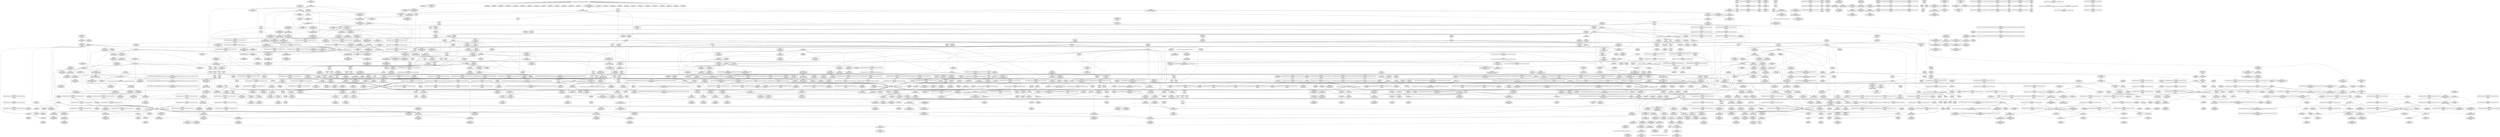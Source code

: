 digraph {
	CE0x4df1240 [shape=record,shape=Mrecord,label="{CE0x4df1240|_call_void_mcount()_#3|*SummSink*}"]
	CE0x4d83ac0 [shape=record,shape=Mrecord,label="{CE0x4d83ac0|selinux_task_setscheduler:_tmp6|security/selinux/hooks.c,3640|*SummSource*}"]
	CE0x4e6c6b0 [shape=record,shape=Mrecord,label="{CE0x4e6c6b0|rcu_lock_acquire:_indirectgoto|*SummSink*}"]
	CE0x4e6af20 [shape=record,shape=Mrecord,label="{CE0x4e6af20|i32_2|*Constant*}"]
	CE0x4d8f990 [shape=record,shape=Mrecord,label="{CE0x4d8f990|i64_7|*Constant*}"]
	CE0x4d72ab0 [shape=record,shape=Mrecord,label="{CE0x4d72ab0|i64*_getelementptr_inbounds_(_6_x_i64_,_6_x_i64_*___llvm_gcov_ctr287,_i64_0,_i64_5)|*Constant*|*SummSink*}"]
	CE0x4d93610 [shape=record,shape=Mrecord,label="{CE0x4d93610|task_sid:_tobool1|security/selinux/hooks.c,208}"]
	CE0x4e2f6d0 [shape=record,shape=Mrecord,label="{CE0x4e2f6d0|rcu_read_lock:_tmp20|include/linux/rcupdate.h,882}"]
	CE0x4e69110 [shape=record,shape=Mrecord,label="{CE0x4e69110|i64_ptrtoint_(i8*_blockaddress(_rcu_lock_release,_%__here)_to_i64)|*Constant*|*SummSource*}"]
	CE0x4e3a170 [shape=record,shape=Mrecord,label="{CE0x4e3a170|rcu_lock_release:_tmp3|*SummSource*}"]
	CE0x4d98d30 [shape=record,shape=Mrecord,label="{CE0x4d98d30|i64_0|*Constant*}"]
	CE0x4df7970 [shape=record,shape=Mrecord,label="{CE0x4df7970|rcu_read_unlock:_tmp19|include/linux/rcupdate.h,933}"]
	CE0x4e79420 [shape=record,shape=Mrecord,label="{CE0x4e79420|i64*_getelementptr_inbounds_(_4_x_i64_,_4_x_i64_*___llvm_gcov_ctr134,_i64_0,_i64_1)|*Constant*}"]
	CE0x4e20ea0 [shape=record,shape=Mrecord,label="{CE0x4e20ea0|rcu_read_unlock:_tmp3|*SummSource*}"]
	CE0x4d9d550 [shape=record,shape=Mrecord,label="{CE0x4d9d550|selinux_task_setscheduler:_tobool|security/selinux/hooks.c,3639}"]
	CE0x4df3690 [shape=record,shape=Mrecord,label="{CE0x4df3690|task_sid:_tobool|security/selinux/hooks.c,208|*SummSink*}"]
	CE0x4de10a0 [shape=record,shape=Mrecord,label="{CE0x4de10a0|GLOBAL:_get_current|*Constant*}"]
	CE0x4dc0ea0 [shape=record,shape=Mrecord,label="{CE0x4dc0ea0|task_sid:_tmp24|security/selinux/hooks.c,208|*SummSink*}"]
	CE0x4e1bab0 [shape=record,shape=Mrecord,label="{CE0x4e1bab0|__rcu_read_unlock:_do.body|*SummSink*}"]
	CE0x4e377b0 [shape=record,shape=Mrecord,label="{CE0x4e377b0|rcu_read_unlock:_tmp6|include/linux/rcupdate.h,933}"]
	CE0x4e17da0 [shape=record,shape=Mrecord,label="{CE0x4e17da0|i64*_getelementptr_inbounds_(_4_x_i64_,_4_x_i64_*___llvm_gcov_ctr135,_i64_0,_i64_2)|*Constant*|*SummSource*}"]
	CE0x4d7c350 [shape=record,shape=Mrecord,label="{CE0x4d7c350|current_sid:_tmp4|security/selinux/hooks.c,218|*SummSource*}"]
	CE0x4e37c80 [shape=record,shape=Mrecord,label="{CE0x4e37c80|i64*_getelementptr_inbounds_(_11_x_i64_,_11_x_i64_*___llvm_gcov_ctr132,_i64_0,_i64_0)|*Constant*}"]
	CE0x4e0ed10 [shape=record,shape=Mrecord,label="{CE0x4e0ed10|rcu_read_unlock:_tmp16|include/linux/rcupdate.h,933}"]
	CE0x4e03970 [shape=record,shape=Mrecord,label="{CE0x4e03970|rcu_lock_acquire:_tmp}"]
	CE0x4e30280 [shape=record,shape=Mrecord,label="{CE0x4e30280|i64*_getelementptr_inbounds_(_11_x_i64_,_11_x_i64_*___llvm_gcov_ctr127,_i64_0,_i64_10)|*Constant*|*SummSource*}"]
	CE0x4da1600 [shape=record,shape=Mrecord,label="{CE0x4da1600|i16_2|*Constant*}"]
	CE0x4d8f0e0 [shape=record,shape=Mrecord,label="{CE0x4d8f0e0|_ret_i32_%tmp6,_!dbg_!27716|security/selinux/hooks.c,197|*SummSource*}"]
	CE0x4dbe090 [shape=record,shape=Mrecord,label="{CE0x4dbe090|i32_208|*Constant*|*SummSink*}"]
	CE0x4da7360 [shape=record,shape=Mrecord,label="{CE0x4da7360|current_sid:_do.end}"]
	CE0x4e30bd0 [shape=record,shape=Mrecord,label="{CE0x4e30bd0|rcu_read_lock:_tmp22|include/linux/rcupdate.h,884|*SummSource*}"]
	CE0x4d98ed0 [shape=record,shape=Mrecord,label="{CE0x4d98ed0|i64_0|*Constant*|*SummSink*}"]
	CE0x4dbd290 [shape=record,shape=Mrecord,label="{CE0x4dbd290|task_sid:_tmp1|*SummSink*}"]
	CE0x4da7980 [shape=record,shape=Mrecord,label="{CE0x4da7980|current_sid:_tmp5|security/selinux/hooks.c,218|*SummSource*}"]
	CE0x4dac750 [shape=record,shape=Mrecord,label="{CE0x4dac750|COLLAPSED:_GCMRE___llvm_gcov_ctr98_internal_global_2_x_i64_zeroinitializer:_elem_0:default:}"]
	CE0x4e01730 [shape=record,shape=Mrecord,label="{CE0x4e01730|i64*_getelementptr_inbounds_(_4_x_i64_,_4_x_i64_*___llvm_gcov_ctr134,_i64_0,_i64_3)|*Constant*}"]
	CE0x4de9ad0 [shape=record,shape=Mrecord,label="{CE0x4de9ad0|i32_77|*Constant*|*SummSource*}"]
	CE0x4d8fc40 [shape=record,shape=Mrecord,label="{CE0x4d8fc40|task_sid:_tmp14|security/selinux/hooks.c,208|*SummSource*}"]
	CE0x4dbadc0 [shape=record,shape=Mrecord,label="{CE0x4dbadc0|i64*_getelementptr_inbounds_(_4_x_i64_,_4_x_i64_*___llvm_gcov_ctr128,_i64_0,_i64_1)|*Constant*}"]
	CE0x4dc6150 [shape=record,shape=Mrecord,label="{CE0x4dc6150|i8_1|*Constant*|*SummSink*}"]
	CE0x4e20200 [shape=record,shape=Mrecord,label="{CE0x4e20200|cred_sid:_tmp6|security/selinux/hooks.c,197|*SummSource*}"]
	CE0x4e33080 [shape=record,shape=Mrecord,label="{CE0x4e33080|__rcu_read_lock:_tmp|*SummSink*}"]
	CE0x4e29880 [shape=record,shape=Mrecord,label="{CE0x4e29880|rcu_lock_acquire:_tmp1}"]
	CE0x4eb1540 [shape=record,shape=Mrecord,label="{CE0x4eb1540|__preempt_count_sub:_do.body|*SummSource*}"]
	CE0x4e42600 [shape=record,shape=Mrecord,label="{CE0x4e42600|__preempt_count_add:_entry|*SummSink*}"]
	CE0x4e22890 [shape=record,shape=Mrecord,label="{CE0x4e22890|rcu_read_unlock:_tobool|include/linux/rcupdate.h,933|*SummSource*}"]
	CE0x4ddcb50 [shape=record,shape=Mrecord,label="{CE0x4ddcb50|i64*_getelementptr_inbounds_(_11_x_i64_,_11_x_i64_*___llvm_gcov_ctr127,_i64_0,_i64_1)|*Constant*|*SummSink*}"]
	CE0x4de0410 [shape=record,shape=Mrecord,label="{CE0x4de0410|current_sid:_tmp20|security/selinux/hooks.c,218|*SummSource*}"]
	CE0x4dbfa80 [shape=record,shape=Mrecord,label="{CE0x4dbfa80|i64*_getelementptr_inbounds_(_13_x_i64_,_13_x_i64_*___llvm_gcov_ctr126,_i64_0,_i64_10)|*Constant*}"]
	CE0x4e22e50 [shape=record,shape=Mrecord,label="{CE0x4e22e50|i64*_getelementptr_inbounds_(_4_x_i64_,_4_x_i64_*___llvm_gcov_ctr128,_i64_0,_i64_3)|*Constant*|*SummSink*}"]
	CE0x4d8e040 [shape=record,shape=Mrecord,label="{CE0x4d8e040|__preempt_count_add:_tmp3|*SummSink*}"]
	CE0x4e6ab80 [shape=record,shape=Mrecord,label="{CE0x4e6ab80|_call_void_mcount()_#3|*SummSource*}"]
	CE0x4df0280 [shape=record,shape=Mrecord,label="{CE0x4df0280|GLOBAL:_current_task|Global_var:current_task|*SummSink*}"]
	CE0x4e11020 [shape=record,shape=Mrecord,label="{CE0x4e11020|rcu_read_lock:_tmp17|include/linux/rcupdate.h,882|*SummSource*}"]
	CE0x4d86680 [shape=record,shape=Mrecord,label="{CE0x4d86680|i64*_getelementptr_inbounds_(_6_x_i64_,_6_x_i64_*___llvm_gcov_ctr287,_i64_0,_i64_5)|*Constant*|*SummSource*}"]
	CE0x4e36fa0 [shape=record,shape=Mrecord,label="{CE0x4e36fa0|cred_sid:_tmp3|*SummSource*}"]
	CE0x4e37310 [shape=record,shape=Mrecord,label="{CE0x4e37310|_call_void_mcount()_#3}"]
	CE0x4e32400 [shape=record,shape=Mrecord,label="{CE0x4e32400|rcu_read_lock:_tmp7|include/linux/rcupdate.h,882}"]
	CE0x4d877d0 [shape=record,shape=Mrecord,label="{CE0x4d877d0|i64*_getelementptr_inbounds_(_6_x_i64_,_6_x_i64_*___llvm_gcov_ctr287,_i64_0,_i64_4)|*Constant*|*SummSink*}"]
	CE0x4d72380 [shape=record,shape=Mrecord,label="{CE0x4d72380|i64_2|*Constant*|*SummSource*}"]
	CE0x4dfb5a0 [shape=record,shape=Mrecord,label="{CE0x4dfb5a0|%struct.lockdep_map*_null|*Constant*}"]
	CE0x4e13cd0 [shape=record,shape=Mrecord,label="{CE0x4e13cd0|cred_sid:_tmp4|*LoadInst*|security/selinux/hooks.c,196|*SummSink*}"]
	CE0x4d9c5e0 [shape=record,shape=Mrecord,label="{CE0x4d9c5e0|VOIDTB_TE:_CE_112,120_}"]
	CE0x4d92970 [shape=record,shape=Mrecord,label="{CE0x4d92970|_ret_i32_%tmp24,_!dbg_!27742|security/selinux/hooks.c,220}"]
	CE0x4e26a40 [shape=record,shape=Mrecord,label="{CE0x4e26a40|__rcu_read_lock:_tmp7|include/linux/rcupdate.h,240}"]
	CE0x4de4900 [shape=record,shape=Mrecord,label="{CE0x4de4900|cred_sid:_security|security/selinux/hooks.c,196|*SummSink*}"]
	CE0x4df4a70 [shape=record,shape=Mrecord,label="{CE0x4df4a70|COLLAPSED:_GCMRE___llvm_gcov_ctr131_internal_global_2_x_i64_zeroinitializer:_elem_0:default:}"]
	CE0x4d9d4e0 [shape=record,shape=Mrecord,label="{CE0x4d9d4e0|selinux_task_setscheduler:_tobool|security/selinux/hooks.c,3639|*SummSource*}"]
	CE0x4dfaaf0 [shape=record,shape=Mrecord,label="{CE0x4dfaaf0|__rcu_read_unlock:_entry|*SummSink*}"]
	CE0x4df7350 [shape=record,shape=Mrecord,label="{CE0x4df7350|i64*_getelementptr_inbounds_(_11_x_i64_,_11_x_i64_*___llvm_gcov_ctr132,_i64_0,_i64_9)|*Constant*|*SummSink*}"]
	CE0x4ea4b40 [shape=record,shape=Mrecord,label="{CE0x4ea4b40|GLOBAL:___preempt_count_sub|*Constant*|*SummSource*}"]
	CE0x4de0c90 [shape=record,shape=Mrecord,label="{CE0x4de0c90|current_sid:_call4|security/selinux/hooks.c,218|*SummSource*}"]
	CE0x4dad810 [shape=record,shape=Mrecord,label="{CE0x4dad810|i64*_getelementptr_inbounds_(_11_x_i64_,_11_x_i64_*___llvm_gcov_ctr125,_i64_0,_i64_8)|*Constant*|*SummSink*}"]
	CE0x4ded6c0 [shape=record,shape=Mrecord,label="{CE0x4ded6c0|rcu_read_lock:_bb|*SummSink*}"]
	CE0x4dfe0e0 [shape=record,shape=Mrecord,label="{CE0x4dfe0e0|__preempt_count_add:_do.end}"]
	CE0x4e11570 [shape=record,shape=Mrecord,label="{CE0x4e11570|rcu_read_lock:_tmp18|include/linux/rcupdate.h,882}"]
	CE0x4e12cd0 [shape=record,shape=Mrecord,label="{CE0x4e12cd0|i64*_getelementptr_inbounds_(_11_x_i64_,_11_x_i64_*___llvm_gcov_ctr127,_i64_0,_i64_0)|*Constant*|*SummSink*}"]
	CE0x4d9f250 [shape=record,shape=Mrecord,label="{CE0x4d9f250|task_sid:_entry|*SummSink*}"]
	CE0x4e3b6e0 [shape=record,shape=Mrecord,label="{CE0x4e3b6e0|_call_void_mcount()_#3}"]
	CE0x4e03230 [shape=record,shape=Mrecord,label="{CE0x4e03230|__rcu_read_lock:_tmp1}"]
	CE0x4e7d650 [shape=record,shape=Mrecord,label="{CE0x4e7d650|i64*_getelementptr_inbounds_(_4_x_i64_,_4_x_i64_*___llvm_gcov_ctr129,_i64_0,_i64_3)|*Constant*|*SummSource*}"]
	CE0x4d95f30 [shape=record,shape=Mrecord,label="{CE0x4d95f30|selinux_task_setscheduler:_tmp3|security/selinux/hooks.c,3639}"]
	CE0x4e081c0 [shape=record,shape=Mrecord,label="{CE0x4e081c0|rcu_lock_release:___here|*SummSource*}"]
	CE0x4dfb610 [shape=record,shape=Mrecord,label="{CE0x4dfb610|%struct.lockdep_map*_null|*Constant*|*SummSource*}"]
	CE0x4e14fc0 [shape=record,shape=Mrecord,label="{CE0x4e14fc0|rcu_lock_acquire:_tmp2}"]
	CE0x4da0c10 [shape=record,shape=Mrecord,label="{CE0x4da0c10|current_sid:_tmp18|security/selinux/hooks.c,218|*SummSink*}"]
	CE0x4d90d60 [shape=record,shape=Mrecord,label="{CE0x4d90d60|current_sid:_tmp15|security/selinux/hooks.c,218}"]
	CE0x4dcbbd0 [shape=record,shape=Mrecord,label="{CE0x4dcbbd0|i64*_getelementptr_inbounds_(_13_x_i64_,_13_x_i64_*___llvm_gcov_ctr126,_i64_0,_i64_12)|*Constant*|*SummSource*}"]
	CE0x4e6c0d0 [shape=record,shape=Mrecord,label="{CE0x4e6c0d0|__preempt_count_add:_do.body|*SummSink*}"]
	CE0x4d98010 [shape=record,shape=Mrecord,label="{CE0x4d98010|selinux_task_setscheduler:_tmp1|*SummSource*}"]
	CE0x4e07370 [shape=record,shape=Mrecord,label="{CE0x4e07370|rcu_lock_acquire:_tmp6|*SummSink*}"]
	CE0x4d90710 [shape=record,shape=Mrecord,label="{CE0x4d90710|i1_true|*Constant*|*SummSink*}"]
	CE0x4d99510 [shape=record,shape=Mrecord,label="{CE0x4d99510|selinux_task_setscheduler:_tmp1}"]
	CE0x4e342c0 [shape=record,shape=Mrecord,label="{CE0x4e342c0|_ret_void,_!dbg_!27717|include/linux/rcupdate.h,419|*SummSource*}"]
	CE0x4e2b140 [shape=record,shape=Mrecord,label="{CE0x4e2b140|rcu_read_unlock:_tmp17|include/linux/rcupdate.h,933|*SummSource*}"]
	CE0x4daa520 [shape=record,shape=Mrecord,label="{CE0x4daa520|current_sid:_land.lhs.true}"]
	CE0x4de1220 [shape=record,shape=Mrecord,label="{CE0x4de1220|GLOBAL:_get_current|*Constant*|*SummSource*}"]
	CE0x4d9b460 [shape=record,shape=Mrecord,label="{CE0x4d9b460|i32_512|*Constant*|*SummSource*}"]
	CE0x4da4c00 [shape=record,shape=Mrecord,label="{CE0x4da4c00|_ret_i32_%retval.0,_!dbg_!27728|security/selinux/avc.c,775|*SummSink*}"]
	CE0x4da5100 [shape=record,shape=Mrecord,label="{CE0x4da5100|current_sid:_tmp2|*SummSink*}"]
	CE0x4da4e40 [shape=record,shape=Mrecord,label="{CE0x4da4e40|current_sid:_do.end|*SummSink*}"]
	CE0x4dc0d80 [shape=record,shape=Mrecord,label="{CE0x4dc0d80|i64*_getelementptr_inbounds_(_13_x_i64_,_13_x_i64_*___llvm_gcov_ctr126,_i64_0,_i64_11)|*Constant*|*SummSource*}"]
	CE0x4de0010 [shape=record,shape=Mrecord,label="{CE0x4de0010|i64*_getelementptr_inbounds_(_11_x_i64_,_11_x_i64_*___llvm_gcov_ctr125,_i64_0,_i64_10)|*Constant*|*SummSink*}"]
	CE0x4e3a2c0 [shape=record,shape=Mrecord,label="{CE0x4e3a2c0|rcu_lock_release:_tmp3|*SummSink*}"]
	CE0x4e0cf90 [shape=record,shape=Mrecord,label="{CE0x4e0cf90|_call_void_lock_release(%struct.lockdep_map*_%map,_i32_1,_i64_ptrtoint_(i8*_blockaddress(_rcu_lock_release,_%__here)_to_i64))_#10,_!dbg_!27716|include/linux/rcupdate.h,423}"]
	CE0x4d8fb40 [shape=record,shape=Mrecord,label="{CE0x4d8fb40|task_sid:_tmp14|security/selinux/hooks.c,208}"]
	CE0x4d9c040 [shape=record,shape=Mrecord,label="{CE0x4d9c040|_call_void_mcount()_#3}"]
	CE0x4df1b80 [shape=record,shape=Mrecord,label="{CE0x4df1b80|_ret_void,_!dbg_!27717|include/linux/rcupdate.h,240|*SummSink*}"]
	CE0x4ebc1b0 [shape=record,shape=Mrecord,label="{CE0x4ebc1b0|__preempt_count_sub:_tmp1|*SummSink*}"]
	CE0x4de70e0 [shape=record,shape=Mrecord,label="{CE0x4de70e0|task_sid:_tmp8|security/selinux/hooks.c,208}"]
	CE0x4d85840 [shape=record,shape=Mrecord,label="{CE0x4d85840|i64*_getelementptr_inbounds_(_6_x_i64_,_6_x_i64_*___llvm_gcov_ctr287,_i64_0,_i64_0)|*Constant*}"]
	CE0x4d794b0 [shape=record,shape=Mrecord,label="{CE0x4d794b0|_ret_i32_%retval.0,_!dbg_!27722|security/selinux/hooks.c,3643|*SummSource*}"]
	CE0x4e7dc40 [shape=record,shape=Mrecord,label="{CE0x4e7dc40|rcu_lock_acquire:___here|*SummSink*}"]
	CE0x4e07300 [shape=record,shape=Mrecord,label="{CE0x4e07300|rcu_lock_acquire:_tmp6|*SummSource*}"]
	CE0x4d974b0 [shape=record,shape=Mrecord,label="{CE0x4d974b0|current_sid:_entry}"]
	CE0x4e2bca0 [shape=record,shape=Mrecord,label="{CE0x4e2bca0|rcu_read_unlock:_tmp14|include/linux/rcupdate.h,933}"]
	CE0x4e10560 [shape=record,shape=Mrecord,label="{CE0x4e10560|rcu_read_lock:_tmp16|include/linux/rcupdate.h,882|*SummSink*}"]
	CE0x4e004c0 [shape=record,shape=Mrecord,label="{CE0x4e004c0|__rcu_read_unlock:_do.end}"]
	CE0x4e39550 [shape=record,shape=Mrecord,label="{CE0x4e39550|__rcu_read_lock:_tmp4|include/linux/rcupdate.h,239|*SummSource*}"]
	CE0x4df6e70 [shape=record,shape=Mrecord,label="{CE0x4df6e70|i8*_getelementptr_inbounds_(_44_x_i8_,_44_x_i8_*_.str47,_i32_0,_i32_0)|*Constant*}"]
	CE0x4e29b70 [shape=record,shape=Mrecord,label="{CE0x4e29b70|rcu_lock_acquire:_tmp1|*SummSink*}"]
	CE0x4d97000 [shape=record,shape=Mrecord,label="{CE0x4d97000|current_sid:_tmp12|security/selinux/hooks.c,218}"]
	CE0x4ddef20 [shape=record,shape=Mrecord,label="{CE0x4ddef20|rcu_read_lock:_tmp10|include/linux/rcupdate.h,882|*SummSink*}"]
	CE0x4e0cf20 [shape=record,shape=Mrecord,label="{CE0x4e0cf20|rcu_lock_release:_tmp5|include/linux/rcupdate.h,423|*SummSink*}"]
	CE0x4ddd040 [shape=record,shape=Mrecord,label="{CE0x4ddd040|task_sid:_tmp|*SummSource*}"]
	CE0x4e69450 [shape=record,shape=Mrecord,label="{CE0x4e69450|i64_ptrtoint_(i8*_blockaddress(_rcu_lock_release,_%__here)_to_i64)|*Constant*|*SummSink*}"]
	CE0x4d9d360 [shape=record,shape=Mrecord,label="{CE0x4d9d360|i32_0|*Constant*|*SummSink*}"]
	CE0x4df29f0 [shape=record,shape=Mrecord,label="{CE0x4df29f0|i64*_getelementptr_inbounds_(_2_x_i64_,_2_x_i64_*___llvm_gcov_ctr131,_i64_0,_i64_0)|*Constant*}"]
	CE0x4d8f540 [shape=record,shape=Mrecord,label="{CE0x4d8f540|_call_void_rcu_read_unlock()_#10,_!dbg_!27748|security/selinux/hooks.c,209}"]
	CE0x4e7fec0 [shape=record,shape=Mrecord,label="{CE0x4e7fec0|__rcu_read_unlock:_tmp3|*SummSource*}"]
	CE0x4da3570 [shape=record,shape=Mrecord,label="{CE0x4da3570|i32_218|*Constant*}"]
	CE0x4e35870 [shape=record,shape=Mrecord,label="{CE0x4e35870|i64*_getelementptr_inbounds_(_11_x_i64_,_11_x_i64_*___llvm_gcov_ctr127,_i64_0,_i64_0)|*Constant*|*SummSource*}"]
	CE0x4deae00 [shape=record,shape=Mrecord,label="{CE0x4deae00|task_sid:_real_cred|security/selinux/hooks.c,208}"]
	CE0x4d75c50 [shape=record,shape=Mrecord,label="{CE0x4d75c50|i64*_getelementptr_inbounds_(_6_x_i64_,_6_x_i64_*___llvm_gcov_ctr287,_i64_0,_i64_0)|*Constant*|*SummSink*}"]
	CE0x4e38db0 [shape=record,shape=Mrecord,label="{CE0x4e38db0|GLOBAL:_lock_acquire|*Constant*}"]
	CE0x4e79970 [shape=record,shape=Mrecord,label="{CE0x4e79970|__rcu_read_unlock:_tmp3|*SummSink*}"]
	CE0x4daafd0 [shape=record,shape=Mrecord,label="{CE0x4daafd0|task_sid:_do.body5|*SummSink*}"]
	CE0x4df92a0 [shape=record,shape=Mrecord,label="{CE0x4df92a0|GLOBAL:_rcu_lock_release|*Constant*|*SummSource*}"]
	CE0x4e67c20 [shape=record,shape=Mrecord,label="{CE0x4e67c20|_call_void___preempt_count_sub(i32_1)_#10,_!dbg_!27715|include/linux/rcupdate.h,244}"]
	CE0x4e35aa0 [shape=record,shape=Mrecord,label="{CE0x4e35aa0|rcu_read_lock:_tmp}"]
	CE0x4dea0f0 [shape=record,shape=Mrecord,label="{CE0x4dea0f0|task_sid:_tobool1|security/selinux/hooks.c,208|*SummSource*}"]
	CE0x4d90dd0 [shape=record,shape=Mrecord,label="{CE0x4d90dd0|current_sid:_tmp15|security/selinux/hooks.c,218|*SummSource*}"]
	CE0x4da8da0 [shape=record,shape=Mrecord,label="{CE0x4da8da0|task_sid:_tmp2}"]
	CE0x4dac7c0 [shape=record,shape=Mrecord,label="{CE0x4dac7c0|get_current:_tmp|*SummSource*}"]
	CE0x4dc42d0 [shape=record,shape=Mrecord,label="{CE0x4dc42d0|get_current:_bb|*SummSource*}"]
	CE0x4e67730 [shape=record,shape=Mrecord,label="{CE0x4e67730|GLOBAL:___preempt_count|Global_var:__preempt_count}"]
	CE0x4e7d050 [shape=record,shape=Mrecord,label="{CE0x4e7d050|COLLAPSED:_GCMRE___llvm_gcov_ctr134_internal_global_4_x_i64_zeroinitializer:_elem_0:default:}"]
	CE0x4d789c0 [shape=record,shape=Mrecord,label="{CE0x4d789c0|task_sid:_if.end}"]
	CE0x4dca870 [shape=record,shape=Mrecord,label="{CE0x4dca870|i64*_getelementptr_inbounds_(_11_x_i64_,_11_x_i64_*___llvm_gcov_ctr127,_i64_0,_i64_1)|*Constant*}"]
	CE0x4d7c6b0 [shape=record,shape=Mrecord,label="{CE0x4d7c6b0|GLOBAL:___llvm_gcov_ctr125|Global_var:__llvm_gcov_ctr125}"]
	CE0x4dd8410 [shape=record,shape=Mrecord,label="{CE0x4dd8410|GLOBAL:_rcu_lock_map|Global_var:rcu_lock_map|*SummSource*}"]
	CE0x4d79280 [shape=record,shape=Mrecord,label="{CE0x4d79280|current_has_perm:_bb|*SummSource*}"]
	CE0x4d7a360 [shape=record,shape=Mrecord,label="{CE0x4d7a360|current_has_perm:_bb}"]
	CE0x4dede70 [shape=record,shape=Mrecord,label="{CE0x4dede70|task_sid:_tmp13|security/selinux/hooks.c,208}"]
	CE0x4dd9f70 [shape=record,shape=Mrecord,label="{CE0x4dd9f70|rcu_read_lock:_tmp|*SummSink*}"]
	CE0x4dff280 [shape=record,shape=Mrecord,label="{CE0x4dff280|__rcu_read_unlock:_tmp4|include/linux/rcupdate.h,244}"]
	CE0x4e3c420 [shape=record,shape=Mrecord,label="{CE0x4e3c420|rcu_read_unlock:_land.lhs.true|*SummSource*}"]
	CE0x4df7bb0 [shape=record,shape=Mrecord,label="{CE0x4df7bb0|rcu_read_unlock:_tmp19|include/linux/rcupdate.h,933|*SummSink*}"]
	CE0x4e21460 [shape=record,shape=Mrecord,label="{CE0x4e21460|i64*_getelementptr_inbounds_(_11_x_i64_,_11_x_i64_*___llvm_gcov_ctr132,_i64_0,_i64_1)|*Constant*|*SummSink*}"]
	CE0x4e28c50 [shape=record,shape=Mrecord,label="{CE0x4e28c50|rcu_read_unlock:_tmp|*SummSource*}"]
	CE0x4dde180 [shape=record,shape=Mrecord,label="{CE0x4dde180|task_sid:_call3|security/selinux/hooks.c,208}"]
	CE0x4d964c0 [shape=record,shape=Mrecord,label="{CE0x4d964c0|i64*_getelementptr_inbounds_(_6_x_i64_,_6_x_i64_*___llvm_gcov_ctr287,_i64_0,_i64_3)|*Constant*}"]
	CE0x4dd6e00 [shape=record,shape=Mrecord,label="{CE0x4dd6e00|_call_void_mcount()_#3|*SummSink*}"]
	CE0x4e682e0 [shape=record,shape=Mrecord,label="{CE0x4e682e0|i64*_getelementptr_inbounds_(_4_x_i64_,_4_x_i64_*___llvm_gcov_ctr133,_i64_0,_i64_2)|*Constant*|*SummSink*}"]
	CE0x4e15610 [shape=record,shape=Mrecord,label="{CE0x4e15610|rcu_lock_acquire:_bb|*SummSource*}"]
	CE0x4e02ef0 [shape=record,shape=Mrecord,label="{CE0x4e02ef0|rcu_lock_release:_bb}"]
	CE0x4dad9e0 [shape=record,shape=Mrecord,label="{CE0x4dad9e0|current_sid:_tmp14|security/selinux/hooks.c,218}"]
	CE0x4d9d620 [shape=record,shape=Mrecord,label="{CE0x4d9d620|current_has_perm:_tmp2|*SummSource*}"]
	CE0x4e0dc00 [shape=record,shape=Mrecord,label="{CE0x4e0dc00|GLOBAL:_lock_release|*Constant*|*SummSource*}"]
	CE0x4eaa180 [shape=record,shape=Mrecord,label="{CE0x4eaa180|__preempt_count_add:_tmp1|*SummSource*}"]
	CE0x4de6ed0 [shape=record,shape=Mrecord,label="{CE0x4de6ed0|task_sid:_tmp5|security/selinux/hooks.c,208|*SummSink*}"]
	CE0x4df1100 [shape=record,shape=Mrecord,label="{CE0x4df1100|task_sid:_tobool|security/selinux/hooks.c,208}"]
	CE0x4d811e0 [shape=record,shape=Mrecord,label="{CE0x4d811e0|current_sid:_call|security/selinux/hooks.c,218|*SummSource*}"]
	CE0x4da0030 [shape=record,shape=Mrecord,label="{CE0x4da0030|_ret_i32_%call7,_!dbg_!27749|security/selinux/hooks.c,210}"]
	CE0x4e7cee0 [shape=record,shape=Mrecord,label="{CE0x4e7cee0|i64*_getelementptr_inbounds_(_4_x_i64_,_4_x_i64_*___llvm_gcov_ctr128,_i64_0,_i64_0)|*Constant*}"]
	CE0x4e00db0 [shape=record,shape=Mrecord,label="{CE0x4e00db0|__rcu_read_unlock:_tmp7|include/linux/rcupdate.h,245|*SummSink*}"]
	CE0x4e7d2d0 [shape=record,shape=Mrecord,label="{CE0x4e7d2d0|i64*_getelementptr_inbounds_(_4_x_i64_,_4_x_i64_*___llvm_gcov_ctr128,_i64_0,_i64_0)|*Constant*|*SummSource*}"]
	CE0x4d96a10 [shape=record,shape=Mrecord,label="{CE0x4d96a10|GLOBAL:___llvm_gcov_ctr287|Global_var:__llvm_gcov_ctr287|*SummSource*}"]
	CE0x4dee7f0 [shape=record,shape=Mrecord,label="{CE0x4dee7f0|rcu_read_unlock:_land.lhs.true2|*SummSink*}"]
	CE0x4df9ff0 [shape=record,shape=Mrecord,label="{CE0x4df9ff0|_call_void___rcu_read_unlock()_#10,_!dbg_!27734|include/linux/rcupdate.h,937|*SummSource*}"]
	CE0x4eae860 [shape=record,shape=Mrecord,label="{CE0x4eae860|__preempt_count_add:_tmp1|*SummSink*}"]
	CE0x4d75770 [shape=record,shape=Mrecord,label="{CE0x4d75770|VOIDTB_TE:_CE_48,52_}"]
	CE0x4e2bf40 [shape=record,shape=Mrecord,label="{CE0x4e2bf40|rcu_read_unlock:_tmp14|include/linux/rcupdate.h,933|*SummSink*}"]
	CE0x4da4a20 [shape=record,shape=Mrecord,label="{CE0x4da4a20|_ret_i32_%retval.0,_!dbg_!27728|security/selinux/avc.c,775|*SummSource*}"]
	CE0x4ddbf90 [shape=record,shape=Mrecord,label="{CE0x4ddbf90|task_sid:_tmp1|*SummSource*}"]
	CE0x4ddafa0 [shape=record,shape=Mrecord,label="{CE0x4ddafa0|task_sid:_tobool4|security/selinux/hooks.c,208}"]
	CE0x4d79670 [shape=record,shape=Mrecord,label="{CE0x4d79670|_ret_i32_%retval.0,_!dbg_!27722|security/selinux/hooks.c,3643|*SummSink*}"]
	CE0x4e2ea40 [shape=record,shape=Mrecord,label="{CE0x4e2ea40|i64*_getelementptr_inbounds_(_11_x_i64_,_11_x_i64_*___llvm_gcov_ctr127,_i64_0,_i64_9)|*Constant*}"]
	CE0x4dcb970 [shape=record,shape=Mrecord,label="{CE0x4dcb970|GLOBAL:_task_sid.__warned|Global_var:task_sid.__warned}"]
	CE0x4dbe550 [shape=record,shape=Mrecord,label="{CE0x4dbe550|i8*_getelementptr_inbounds_(_41_x_i8_,_41_x_i8_*_.str44,_i32_0,_i32_0)|*Constant*}"]
	CE0x4dbea90 [shape=record,shape=Mrecord,label="{CE0x4dbea90|i64*_getelementptr_inbounds_(_13_x_i64_,_13_x_i64_*___llvm_gcov_ctr126,_i64_0,_i64_9)|*Constant*|*SummSink*}"]
	CE0x4df9e40 [shape=record,shape=Mrecord,label="{CE0x4df9e40|_ret_void,_!dbg_!27717|include/linux/rcupdate.h,424|*SummSource*}"]
	CE0x4ea28e0 [shape=record,shape=Mrecord,label="{CE0x4ea28e0|i64*_getelementptr_inbounds_(_4_x_i64_,_4_x_i64_*___llvm_gcov_ctr135,_i64_0,_i64_1)|*Constant*|*SummSource*}"]
	CE0x4e2aac0 [shape=record,shape=Mrecord,label="{CE0x4e2aac0|rcu_lock_acquire:_bb|*SummSink*}"]
	CE0x4df3250 [shape=record,shape=Mrecord,label="{CE0x4df3250|_call_void___rcu_read_lock()_#10,_!dbg_!27710|include/linux/rcupdate.h,879|*SummSource*}"]
	CE0x4e20900 [shape=record,shape=Mrecord,label="{CE0x4e20900|rcu_read_unlock:_do.end|*SummSink*}"]
	CE0x5fdc5f0 [shape=record,shape=Mrecord,label="{CE0x5fdc5f0|selinux_task_setscheduler:_p|Function::selinux_task_setscheduler&Arg::p::}"]
	CE0x4dee5a0 [shape=record,shape=Mrecord,label="{CE0x4dee5a0|rcu_read_unlock:_land.lhs.true2}"]
	CE0x4de6520 [shape=record,shape=Mrecord,label="{CE0x4de6520|_call_void_mcount()_#3}"]
	CE0x4dfa490 [shape=record,shape=Mrecord,label="{CE0x4dfa490|GLOBAL:___rcu_read_unlock|*Constant*|*SummSource*}"]
	CE0x4e67270 [shape=record,shape=Mrecord,label="{CE0x4e67270|rcu_lock_release:_indirectgoto}"]
	CE0x4dc4120 [shape=record,shape=Mrecord,label="{CE0x4dc4120|_ret_void,_!dbg_!27735|include/linux/rcupdate.h,938}"]
	CE0x4df97d0 [shape=record,shape=Mrecord,label="{CE0x4df97d0|rcu_lock_release:_map|Function::rcu_lock_release&Arg::map::}"]
	CE0x4e11c80 [shape=record,shape=Mrecord,label="{CE0x4e11c80|_call_void_lockdep_rcu_suspicious(i8*_getelementptr_inbounds_(_25_x_i8_,_25_x_i8_*_.str45,_i32_0,_i32_0),_i32_883,_i8*_getelementptr_inbounds_(_42_x_i8_,_42_x_i8_*_.str46,_i32_0,_i32_0))_#10,_!dbg_!27728|include/linux/rcupdate.h,882}"]
	CE0x4dc5f90 [shape=record,shape=Mrecord,label="{CE0x4dc5f90|i8_1|*Constant*|*SummSource*}"]
	CE0x4d99580 [shape=record,shape=Mrecord,label="{CE0x4d99580|selinux_task_setscheduler:_tmp1|*SummSink*}"]
	CE0x4d86d40 [shape=record,shape=Mrecord,label="{CE0x4d86d40|selinux_task_setscheduler:_tmp11|security/selinux/hooks.c,3643|*SummSink*}"]
	CE0x4d840f0 [shape=record,shape=Mrecord,label="{CE0x4d840f0|VOIDTB_TE:_CE_160,168_}"]
	CE0x4dbe630 [shape=record,shape=Mrecord,label="{CE0x4dbe630|i8*_getelementptr_inbounds_(_41_x_i8_,_41_x_i8_*_.str44,_i32_0,_i32_0)|*Constant*|*SummSink*}"]
	CE0x4da5990 [shape=record,shape=Mrecord,label="{CE0x4da5990|current_sid:_tmp8|security/selinux/hooks.c,218}"]
	CE0x4de7b20 [shape=record,shape=Mrecord,label="{CE0x4de7b20|rcu_read_lock:_tmp2}"]
	CE0x4e6bfa0 [shape=record,shape=Mrecord,label="{CE0x4e6bfa0|__preempt_count_add:_do.body|*SummSource*}"]
	CE0x4e0d730 [shape=record,shape=Mrecord,label="{CE0x4e0d730|_call_void_lock_release(%struct.lockdep_map*_%map,_i32_1,_i64_ptrtoint_(i8*_blockaddress(_rcu_lock_release,_%__here)_to_i64))_#10,_!dbg_!27716|include/linux/rcupdate.h,423|*SummSink*}"]
	CE0x4e6ce50 [shape=record,shape=Mrecord,label="{CE0x4e6ce50|__rcu_read_unlock:_tmp6|include/linux/rcupdate.h,245}"]
	CE0x4dc7600 [shape=record,shape=Mrecord,label="{CE0x4dc7600|__rcu_read_lock:_tmp5|include/linux/rcupdate.h,239}"]
	CE0x4e6c3c0 [shape=record,shape=Mrecord,label="{CE0x4e6c3c0|__preempt_count_add:_bb|*SummSource*}"]
	CE0x4e116a0 [shape=record,shape=Mrecord,label="{CE0x4e116a0|rcu_read_lock:_tmp18|include/linux/rcupdate.h,882|*SummSource*}"]
	CE0x4ddc800 [shape=record,shape=Mrecord,label="{CE0x4ddc800|_call_void_rcu_read_lock()_#10,_!dbg_!27712|security/selinux/hooks.c,207|*SummSink*}"]
	CE0x4e35f00 [shape=record,shape=Mrecord,label="{CE0x4e35f00|GLOBAL:_rcu_read_unlock.__warned|Global_var:rcu_read_unlock.__warned|*SummSource*}"]
	CE0x4d8e850 [shape=record,shape=Mrecord,label="{CE0x4d8e850|GLOBAL:_cred_sid|*Constant*|*SummSink*}"]
	CE0x4d97a90 [shape=record,shape=Mrecord,label="{CE0x4d97a90|rcu_lock_acquire:_tmp5|include/linux/rcupdate.h,418|*SummSink*}"]
	"CONST[source:1(input),value:2(dynamic)][purpose:{object}]"
	CE0x4dcbd60 [shape=record,shape=Mrecord,label="{CE0x4dcbd60|_call_void_rcu_read_unlock()_#10,_!dbg_!27748|security/selinux/hooks.c,209|*SummSink*}"]
	CE0x4de8ca0 [shape=record,shape=Mrecord,label="{CE0x4de8ca0|cred_sid:_tmp1|*SummSource*}"]
	CE0x4dbbbe0 [shape=record,shape=Mrecord,label="{CE0x4dbbbe0|task_sid:_tmp19|security/selinux/hooks.c,208|*SummSink*}"]
	CE0x4df7e00 [shape=record,shape=Mrecord,label="{CE0x4df7e00|rcu_read_unlock:_tmp20|include/linux/rcupdate.h,933}"]
	CE0x4da7f90 [shape=record,shape=Mrecord,label="{CE0x4da7f90|current_sid:_tmp6|security/selinux/hooks.c,218|*SummSink*}"]
	CE0x4df0fa0 [shape=record,shape=Mrecord,label="{CE0x4df0fa0|task_sid:_call|security/selinux/hooks.c,208}"]
	CE0x4da87c0 [shape=record,shape=Mrecord,label="{CE0x4da87c0|task_sid:_if.end|*SummSource*}"]
	CE0x4e2fd00 [shape=record,shape=Mrecord,label="{CE0x4e2fd00|rcu_read_lock:_tmp21|include/linux/rcupdate.h,884}"]
	CE0x4d9f5c0 [shape=record,shape=Mrecord,label="{CE0x4d9f5c0|task_sid:_task|Function::task_sid&Arg::task::|*SummSink*}"]
	CE0x4de62a0 [shape=record,shape=Mrecord,label="{CE0x4de62a0|get_current:_tmp4|./arch/x86/include/asm/current.h,14|*SummSource*}"]
	CE0x4df99a0 [shape=record,shape=Mrecord,label="{CE0x4df99a0|rcu_lock_release:_map|Function::rcu_lock_release&Arg::map::|*SummSink*}"]
	CE0x4e224c0 [shape=record,shape=Mrecord,label="{CE0x4e224c0|i64*_getelementptr_inbounds_(_4_x_i64_,_4_x_i64_*___llvm_gcov_ctr130,_i64_0,_i64_1)|*Constant*}"]
	CE0x4dace40 [shape=record,shape=Mrecord,label="{CE0x4dace40|current_sid:_tmp10|security/selinux/hooks.c,218}"]
	CE0x4e362c0 [shape=record,shape=Mrecord,label="{CE0x4e362c0|__rcu_read_lock:_entry|*SummSource*}"]
	CE0x4d77890 [shape=record,shape=Mrecord,label="{CE0x4d77890|avc_has_perm:_tsid|Function::avc_has_perm&Arg::tsid::|*SummSink*}"]
	CE0x4d792f0 [shape=record,shape=Mrecord,label="{CE0x4d792f0|_ret_i32_%retval.0,_!dbg_!27722|security/selinux/hooks.c,3643}"]
	CE0x4e67af0 [shape=record,shape=Mrecord,label="{CE0x4e67af0|_call_void_asm_sideeffect_,_memory_,_dirflag_,_fpsr_,_flags_()_#3,_!dbg_!27711,_!srcloc_!27714|include/linux/rcupdate.h,244|*SummSink*}"]
	CE0x4d8c2b0 [shape=record,shape=Mrecord,label="{CE0x4d8c2b0|__preempt_count_sub:_tmp3|*SummSource*}"]
	CE0x4e1bf30 [shape=record,shape=Mrecord,label="{CE0x4e1bf30|__rcu_read_unlock:_do.body|*SummSource*}"]
	CE0x4d8be80 [shape=record,shape=Mrecord,label="{CE0x4d8be80|i64*_getelementptr_inbounds_(_6_x_i64_,_6_x_i64_*___llvm_gcov_ctr287,_i64_0,_i64_0)|*Constant*|*SummSource*}"]
	CE0x4e289d0 [shape=record,shape=Mrecord,label="{CE0x4e289d0|i64*_getelementptr_inbounds_(_4_x_i64_,_4_x_i64_*___llvm_gcov_ctr133,_i64_0,_i64_1)|*Constant*|*SummSource*}"]
	CE0x4de2090 [shape=record,shape=Mrecord,label="{CE0x4de2090|current_sid:_cred|security/selinux/hooks.c,218|*SummSink*}"]
	CE0x4e67c90 [shape=record,shape=Mrecord,label="{CE0x4e67c90|_call_void___preempt_count_sub(i32_1)_#10,_!dbg_!27715|include/linux/rcupdate.h,244|*SummSource*}"]
	CE0x4e383e0 [shape=record,shape=Mrecord,label="{CE0x4e383e0|_ret_void,_!dbg_!27719|./arch/x86/include/asm/preempt.h,73|*SummSource*}"]
	CE0x4de5f80 [shape=record,shape=Mrecord,label="{CE0x4de5f80|i64*_getelementptr_inbounds_(_13_x_i64_,_13_x_i64_*___llvm_gcov_ctr126,_i64_0,_i64_0)|*Constant*|*SummSource*}"]
	CE0x4e79cd0 [shape=record,shape=Mrecord,label="{CE0x4e79cd0|i64*_getelementptr_inbounds_(_4_x_i64_,_4_x_i64_*___llvm_gcov_ctr134,_i64_0,_i64_1)|*Constant*|*SummSink*}"]
	CE0x4de8730 [shape=record,shape=Mrecord,label="{CE0x4de8730|_ret_void,_!dbg_!27735|include/linux/rcupdate.h,884|*SummSink*}"]
	CE0x4de7900 [shape=record,shape=Mrecord,label="{CE0x4de7900|i32_77|*Constant*}"]
	CE0x4dca340 [shape=record,shape=Mrecord,label="{CE0x4dca340|GLOBAL:___rcu_read_lock|*Constant*}"]
	CE0x4e0e960 [shape=record,shape=Mrecord,label="{CE0x4e0e960|rcu_read_unlock:_tmp15|include/linux/rcupdate.h,933|*SummSource*}"]
	CE0x4e1af20 [shape=record,shape=Mrecord,label="{CE0x4e1af20|__preempt_count_sub:_tmp6|./arch/x86/include/asm/preempt.h,78|*SummSink*}"]
	CE0x4e2da50 [shape=record,shape=Mrecord,label="{CE0x4e2da50|i8*_getelementptr_inbounds_(_25_x_i8_,_25_x_i8_*_.str45,_i32_0,_i32_0)|*Constant*|*SummSink*}"]
	CE0x4df9890 [shape=record,shape=Mrecord,label="{CE0x4df9890|rcu_lock_release:_map|Function::rcu_lock_release&Arg::map::|*SummSource*}"]
	CE0x4e07b80 [shape=record,shape=Mrecord,label="{CE0x4e07b80|i8*_undef|*Constant*}"]
	CE0x4d83cb0 [shape=record,shape=Mrecord,label="{CE0x4d83cb0|selinux_task_setscheduler:_tmp7|security/selinux/hooks.c,3640|*SummSink*}"]
	CE0x4df2e80 [shape=record,shape=Mrecord,label="{CE0x4df2e80|task_sid:_tmp6|security/selinux/hooks.c,208|*SummSink*}"]
	CE0x4d8e5e0 [shape=record,shape=Mrecord,label="{CE0x4d8e5e0|GLOBAL:_cred_sid|*Constant*}"]
	CE0x4d71b00 [shape=record,shape=Mrecord,label="{CE0x4d71b00|selinux_task_setscheduler:_retval.0|*SummSource*}"]
	CE0x4e138e0 [shape=record,shape=Mrecord,label="{CE0x4e138e0|i64_0|*Constant*}"]
	CE0x4dab1c0 [shape=record,shape=Mrecord,label="{CE0x4dab1c0|task_sid:_land.lhs.true2|*SummSource*}"]
	CE0x4e20480 [shape=record,shape=Mrecord,label="{CE0x4e20480|rcu_read_unlock:_do.body|*SummSource*}"]
	CE0x4df79e0 [shape=record,shape=Mrecord,label="{CE0x4df79e0|rcu_read_unlock:_tmp19|include/linux/rcupdate.h,933|*SummSource*}"]
	CE0x4d90e40 [shape=record,shape=Mrecord,label="{CE0x4d90e40|current_sid:_tmp15|security/selinux/hooks.c,218|*SummSink*}"]
	CE0x4d92d70 [shape=record,shape=Mrecord,label="{CE0x4d92d70|selinux_task_setscheduler:_if.then}"]
	CE0x4e40a60 [shape=record,shape=Mrecord,label="{CE0x4e40a60|_call_void_rcu_lock_release(%struct.lockdep_map*_rcu_lock_map)_#10,_!dbg_!27733|include/linux/rcupdate.h,935}"]
	CE0x4ddff60 [shape=record,shape=Mrecord,label="{CE0x4ddff60|i64*_getelementptr_inbounds_(_11_x_i64_,_11_x_i64_*___llvm_gcov_ctr125,_i64_0,_i64_10)|*Constant*|*SummSource*}"]
	CE0x4d8ff30 [shape=record,shape=Mrecord,label="{CE0x4d8ff30|task_sid:_tmp15|security/selinux/hooks.c,208}"]
	CE0x4dbd5a0 [shape=record,shape=Mrecord,label="{CE0x4dbd5a0|i64*_getelementptr_inbounds_(_13_x_i64_,_13_x_i64_*___llvm_gcov_ctr126,_i64_0,_i64_1)|*Constant*|*SummSource*}"]
	CE0x4e38920 [shape=record,shape=Mrecord,label="{CE0x4e38920|rcu_lock_release:_tmp1|*SummSink*}"]
	CE0x4d860a0 [shape=record,shape=Mrecord,label="{CE0x4d860a0|selinux_task_setscheduler:_if.then|*SummSource*}"]
	CE0x4e6c240 [shape=record,shape=Mrecord,label="{CE0x4e6c240|i64*_getelementptr_inbounds_(_4_x_i64_,_4_x_i64_*___llvm_gcov_ctr129,_i64_0,_i64_0)|*Constant*|*SummSink*}"]
	CE0x4e06f40 [shape=record,shape=Mrecord,label="{CE0x4e06f40|COLLAPSED:_GCMRE___llvm_gcov_ctr133_internal_global_4_x_i64_zeroinitializer:_elem_0:default:}"]
	CE0x4d92520 [shape=record,shape=Mrecord,label="{CE0x4d92520|selinux_task_setscheduler:_call|security/selinux/hooks.c,3638|*SummSink*}"]
	CE0x4e415f0 [shape=record,shape=Mrecord,label="{CE0x4e415f0|rcu_lock_release:_entry|*SummSource*}"]
	CE0x4d72930 [shape=record,shape=Mrecord,label="{CE0x4d72930|_ret_i32_%call2,_!dbg_!27718|security/selinux/hooks.c,1544|*SummSink*}"]
	CE0x4dc3990 [shape=record,shape=Mrecord,label="{CE0x4dc3990|GLOBAL:_rcu_read_unlock|*Constant*|*SummSink*}"]
	CE0x4d9bd20 [shape=record,shape=Mrecord,label="{CE0x4d9bd20|GLOBAL:_current_has_perm|*Constant*|*SummSource*}"]
	CE0x4dbd6a0 [shape=record,shape=Mrecord,label="{CE0x4dbd6a0|current_sid:_if.then}"]
	CE0x4da8920 [shape=record,shape=Mrecord,label="{CE0x4da8920|task_sid:_bb|*SummSink*}"]
	CE0x4dc4230 [shape=record,shape=Mrecord,label="{CE0x4dc4230|_ret_void,_!dbg_!27735|include/linux/rcupdate.h,938|*SummSource*}"]
	CE0x4d8faa0 [shape=record,shape=Mrecord,label="{CE0x4d8faa0|i64_7|*Constant*|*SummSink*}"]
	CE0x4e6a220 [shape=record,shape=Mrecord,label="{CE0x4e6a220|rcu_lock_release:_tmp7|*SummSource*}"]
	CE0x4de91d0 [shape=record,shape=Mrecord,label="{CE0x4de91d0|task_sid:_bb|*SummSource*}"]
	CE0x4d857a0 [shape=record,shape=Mrecord,label="{CE0x4d857a0|VOIDTB_TE:_CE_4,8_}"]
	CE0x4d9df70 [shape=record,shape=Mrecord,label="{CE0x4d9df70|_call_void_mcount()_#3}"]
	CE0x4ddc740 [shape=record,shape=Mrecord,label="{CE0x4ddc740|_call_void_rcu_read_lock()_#10,_!dbg_!27712|security/selinux/hooks.c,207|*SummSource*}"]
	CE0x4d72c60 [shape=record,shape=Mrecord,label="{CE0x4d72c60|selinux_task_setscheduler:_tmp5|security/selinux/hooks.c,3639|*SummSource*}"]
	CE0x4e6a320 [shape=record,shape=Mrecord,label="{CE0x4e6a320|rcu_lock_release:_tmp7|*SummSink*}"]
	CE0x4da1a10 [shape=record,shape=Mrecord,label="{CE0x4da1a10|avc_has_perm:_tclass|Function::avc_has_perm&Arg::tclass::|*SummSource*}"]
	CE0x4dbc880 [shape=record,shape=Mrecord,label="{CE0x4dbc880|i32_208|*Constant*|*SummSource*}"]
	CE0x4def1b0 [shape=record,shape=Mrecord,label="{CE0x4def1b0|i64*_getelementptr_inbounds_(_2_x_i64_,_2_x_i64_*___llvm_gcov_ctr98,_i64_0,_i64_1)|*Constant*}"]
	CE0x4e68930 [shape=record,shape=Mrecord,label="{CE0x4e68930|rcu_lock_release:_tmp4|include/linux/rcupdate.h,423|*SummSink*}"]
	CE0x4e6d4d0 [shape=record,shape=Mrecord,label="{CE0x4e6d4d0|rcu_lock_acquire:___here}"]
	CE0x4e2d270 [shape=record,shape=Mrecord,label="{CE0x4e2d270|_call_void_lockdep_rcu_suspicious(i8*_getelementptr_inbounds_(_25_x_i8_,_25_x_i8_*_.str45,_i32_0,_i32_0),_i32_883,_i8*_getelementptr_inbounds_(_42_x_i8_,_42_x_i8_*_.str46,_i32_0,_i32_0))_#10,_!dbg_!27728|include/linux/rcupdate.h,882|*SummSink*}"]
	CE0x4d87a00 [shape=record,shape=Mrecord,label="{CE0x4d87a00|i64*_getelementptr_inbounds_(_6_x_i64_,_6_x_i64_*___llvm_gcov_ctr287,_i64_0,_i64_4)|*Constant*|*SummSource*}"]
	CE0x4d87380 [shape=record,shape=Mrecord,label="{CE0x4d87380|selinux_task_setscheduler:_tmp11|security/selinux/hooks.c,3643|*SummSource*}"]
	CE0x4e1ea70 [shape=record,shape=Mrecord,label="{CE0x4e1ea70|cred_sid:_tmp5|security/selinux/hooks.c,196}"]
	CE0x4e320e0 [shape=record,shape=Mrecord,label="{CE0x4e320e0|rcu_read_lock:_tmp6|include/linux/rcupdate.h,882|*SummSource*}"]
	CE0x4e13190 [shape=record,shape=Mrecord,label="{CE0x4e13190|_ret_void,_!dbg_!27717|include/linux/rcupdate.h,419|*SummSink*}"]
	CE0x4df8730 [shape=record,shape=Mrecord,label="{CE0x4df8730|GLOBAL:_rcu_lock_acquire|*Constant*}"]
	CE0x4ea7740 [shape=record,shape=Mrecord,label="{CE0x4ea7740|i64*_getelementptr_inbounds_(_4_x_i64_,_4_x_i64_*___llvm_gcov_ctr135,_i64_0,_i64_1)|*Constant*|*SummSink*}"]
	CE0x4e0d8a0 [shape=record,shape=Mrecord,label="{CE0x4e0d8a0|i64*_getelementptr_inbounds_(_4_x_i64_,_4_x_i64_*___llvm_gcov_ctr133,_i64_0,_i64_3)|*Constant*}"]
	CE0x4dbe800 [shape=record,shape=Mrecord,label="{CE0x4dbe800|i64*_getelementptr_inbounds_(_13_x_i64_,_13_x_i64_*___llvm_gcov_ctr126,_i64_0,_i64_9)|*Constant*}"]
	CE0x4e08c40 [shape=record,shape=Mrecord,label="{CE0x4e08c40|i64*_getelementptr_inbounds_(_4_x_i64_,_4_x_i64_*___llvm_gcov_ctr130,_i64_0,_i64_0)|*Constant*|*SummSource*}"]
	CE0x4e68130 [shape=record,shape=Mrecord,label="{CE0x4e68130|i64*_getelementptr_inbounds_(_4_x_i64_,_4_x_i64_*___llvm_gcov_ctr133,_i64_0,_i64_2)|*Constant*|*SummSource*}"]
	CE0x4e394e0 [shape=record,shape=Mrecord,label="{CE0x4e394e0|__rcu_read_lock:_tmp4|include/linux/rcupdate.h,239}"]
	CE0x4e42850 [shape=record,shape=Mrecord,label="{CE0x4e42850|_ret_void,_!dbg_!27719|./arch/x86/include/asm/preempt.h,73}"]
	CE0x4da7ce0 [shape=record,shape=Mrecord,label="{CE0x4da7ce0|current_sid:_tmp6|security/selinux/hooks.c,218}"]
	CE0x4e79110 [shape=record,shape=Mrecord,label="{CE0x4e79110|__preempt_count_add:_tmp2}"]
	CE0x4e2b6f0 [shape=record,shape=Mrecord,label="{CE0x4e2b6f0|__rcu_read_lock:_tmp7|include/linux/rcupdate.h,240|*SummSink*}"]
	CE0x4de80b0 [shape=record,shape=Mrecord,label="{CE0x4de80b0|task_sid:_land.lhs.true|*SummSource*}"]
	CE0x4e08270 [shape=record,shape=Mrecord,label="{CE0x4e08270|i64*_getelementptr_inbounds_(_4_x_i64_,_4_x_i64_*___llvm_gcov_ctr128,_i64_0,_i64_0)|*Constant*|*SummSink*}"]
	CE0x4e14e90 [shape=record,shape=Mrecord,label="{CE0x4e14e90|rcu_read_unlock:_tmp7|include/linux/rcupdate.h,933|*SummSink*}"]
	CE0x4d7b050 [shape=record,shape=Mrecord,label="{CE0x4d7b050|i64_2|*Constant*}"]
	CE0x4dc70f0 [shape=record,shape=Mrecord,label="{CE0x4dc70f0|GLOBAL:_rcu_lock_acquire|*Constant*|*SummSource*}"]
	CE0x4d91ae0 [shape=record,shape=Mrecord,label="{CE0x4d91ae0|current_sid:_tmp13|security/selinux/hooks.c,218|*SummSource*}"]
	CE0x4ead310 [shape=record,shape=Mrecord,label="{CE0x4ead310|__preempt_count_sub:_tmp7|./arch/x86/include/asm/preempt.h,78|*SummSource*}"]
	CE0x4dd9530 [shape=record,shape=Mrecord,label="{CE0x4dd9530|get_current:_tmp2|*SummSource*}"]
	CE0x4dfed10 [shape=record,shape=Mrecord,label="{CE0x4dfed10|i64*_getelementptr_inbounds_(_4_x_i64_,_4_x_i64_*___llvm_gcov_ctr134,_i64_0,_i64_0)|*Constant*}"]
	CE0x4e7a250 [shape=record,shape=Mrecord,label="{CE0x4e7a250|__preempt_count_sub:_sub|./arch/x86/include/asm/preempt.h,77}"]
	CE0x4e08100 [shape=record,shape=Mrecord,label="{CE0x4e08100|rcu_lock_release:___here}"]
	CE0x4dbf7f0 [shape=record,shape=Mrecord,label="{CE0x4dbf7f0|task_sid:_tmp22|security/selinux/hooks.c,208}"]
	CE0x4d92590 [shape=record,shape=Mrecord,label="{CE0x4d92590|selinux_task_setscheduler:_call|security/selinux/hooks.c,3638|*SummSource*}"]
	CE0x4da9610 [shape=record,shape=Mrecord,label="{CE0x4da9610|get_current:_tmp4|./arch/x86/include/asm/current.h,14}"]
	CE0x4d86110 [shape=record,shape=Mrecord,label="{CE0x4d86110|selinux_task_setscheduler:_if.then|*SummSink*}"]
	CE0x4dc3e20 [shape=record,shape=Mrecord,label="{CE0x4dc3e20|_ret_void,_!dbg_!27735|include/linux/rcupdate.h,938|*SummSink*}"]
	CE0x4e31fb0 [shape=record,shape=Mrecord,label="{CE0x4e31fb0|rcu_read_lock:_tmp6|include/linux/rcupdate.h,882}"]
	CE0x4e17f00 [shape=record,shape=Mrecord,label="{CE0x4e17f00|i64*_getelementptr_inbounds_(_4_x_i64_,_4_x_i64_*___llvm_gcov_ctr135,_i64_0,_i64_2)|*Constant*|*SummSink*}"]
	CE0x4d86b30 [shape=record,shape=Mrecord,label="{CE0x4d86b30|selinux_task_setscheduler:_tmp10|security/selinux/hooks.c,3643|*SummSink*}"]
	CE0x4d77d00 [shape=record,shape=Mrecord,label="{CE0x4d77d00|avc_has_perm:_ssid|Function::avc_has_perm&Arg::ssid::|*SummSink*}"]
	CE0x4d9e140 [shape=record,shape=Mrecord,label="{CE0x4d9e140|_call_void_mcount()_#3|*SummSink*}"]
	CE0x4de6fe0 [shape=record,shape=Mrecord,label="{CE0x4de6fe0|task_sid:_tmp6|security/selinux/hooks.c,208}"]
	CE0x4da0190 [shape=record,shape=Mrecord,label="{CE0x4da0190|_ret_i32_%call7,_!dbg_!27749|security/selinux/hooks.c,210|*SummSource*}"]
	CE0x4e2f260 [shape=record,shape=Mrecord,label="{CE0x4e2f260|rcu_read_lock:_tmp19|include/linux/rcupdate.h,882}"]
	CE0x4def280 [shape=record,shape=Mrecord,label="{CE0x4def280|i64*_getelementptr_inbounds_(_2_x_i64_,_2_x_i64_*___llvm_gcov_ctr98,_i64_0,_i64_1)|*Constant*|*SummSource*}"]
	CE0x4e1f4c0 [shape=record,shape=Mrecord,label="{CE0x4e1f4c0|4:_i32,_:_CRE_4,8_|*MultipleSource*|security/selinux/hooks.c,196|security/selinux/hooks.c,197|*LoadInst*|security/selinux/hooks.c,196}"]
	CE0x4dd7dd0 [shape=record,shape=Mrecord,label="{CE0x4dd7dd0|task_sid:_tmp7|security/selinux/hooks.c,208}"]
	CE0x4de8fc0 [shape=record,shape=Mrecord,label="{CE0x4de8fc0|task_sid:_land.lhs.true2|*SummSink*}"]
	CE0x4e20350 [shape=record,shape=Mrecord,label="{CE0x4e20350|rcu_read_unlock:_do.body}"]
	CE0x4e197e0 [shape=record,shape=Mrecord,label="{CE0x4e197e0|__preempt_count_sub:_tmp7|./arch/x86/include/asm/preempt.h,78|*SummSink*}"]
	CE0x4e41d30 [shape=record,shape=Mrecord,label="{CE0x4e41d30|i8*_getelementptr_inbounds_(_44_x_i8_,_44_x_i8_*_.str47,_i32_0,_i32_0)|*Constant*|*SummSource*}"]
	CE0x4d97180 [shape=record,shape=Mrecord,label="{CE0x4d97180|current_sid:_tmp12|security/selinux/hooks.c,218|*SummSource*}"]
	CE0x4e141b0 [shape=record,shape=Mrecord,label="{CE0x4e141b0|rcu_read_unlock:_tmp13|include/linux/rcupdate.h,933|*SummSource*}"]
	CE0x4e03090 [shape=record,shape=Mrecord,label="{CE0x4e03090|rcu_lock_release:_bb|*SummSink*}"]
	CE0x4e96f40 [shape=record,shape=Mrecord,label="{CE0x4e96f40|__preempt_count_sub:_tmp4|./arch/x86/include/asm/preempt.h,77|*SummSource*}"]
	CE0x4da02c0 [shape=record,shape=Mrecord,label="{CE0x4da02c0|_ret_i32_%call7,_!dbg_!27749|security/selinux/hooks.c,210|*SummSink*}"]
	CE0x4d7e060 [shape=record,shape=Mrecord,label="{CE0x4d7e060|_call_void_mcount()_#3|*SummSink*}"]
	CE0x4dabbb0 [shape=record,shape=Mrecord,label="{CE0x4dabbb0|current_sid:_tobool1|security/selinux/hooks.c,218}"]
	CE0x4e13b80 [shape=record,shape=Mrecord,label="{CE0x4e13b80|GLOBAL:___llvm_gcov_ctr127|Global_var:__llvm_gcov_ctr127|*SummSource*}"]
	CE0x4e1a4d0 [shape=record,shape=Mrecord,label="{CE0x4e1a4d0|__preempt_count_add:_tmp6|./arch/x86/include/asm/preempt.h,73|*SummSink*}"]
	CE0x4d8db40 [shape=record,shape=Mrecord,label="{CE0x4d8db40|__preempt_count_add:_do.end|*SummSink*}"]
	CE0x4dfe560 [shape=record,shape=Mrecord,label="{CE0x4dfe560|__preempt_count_add:_tmp}"]
	CE0x4d91b50 [shape=record,shape=Mrecord,label="{CE0x4d91b50|current_sid:_tmp13|security/selinux/hooks.c,218|*SummSink*}"]
	CE0x4dadb90 [shape=record,shape=Mrecord,label="{CE0x4dadb90|i64*_getelementptr_inbounds_(_2_x_i64_,_2_x_i64_*___llvm_gcov_ctr136,_i64_0,_i64_0)|*Constant*|*SummSink*}"]
	CE0x4e13530 [shape=record,shape=Mrecord,label="{CE0x4e13530|rcu_read_unlock:_tmp6|include/linux/rcupdate.h,933|*SummSink*}"]
	CE0x4deaea0 [shape=record,shape=Mrecord,label="{CE0x4deaea0|task_sid:_real_cred|security/selinux/hooks.c,208|*SummSource*}"]
	CE0x4e29170 [shape=record,shape=Mrecord,label="{CE0x4e29170|_ret_void,_!dbg_!27719|./arch/x86/include/asm/preempt.h,73|*SummSink*}"]
	CE0x69a1f40 [shape=record,shape=Mrecord,label="{CE0x69a1f40|GLOBAL:_cap_task_setscheduler|*Constant*|*SummSink*}"]
	CE0x4da8060 [shape=record,shape=Mrecord,label="{CE0x4da8060|i64_3|*Constant*}"]
	CE0x4e14660 [shape=record,shape=Mrecord,label="{CE0x4e14660|rcu_read_lock:_tmp7|include/linux/rcupdate.h,882|*SummSink*}"]
	CE0x4ddf970 [shape=record,shape=Mrecord,label="{CE0x4ddf970|rcu_read_lock:_tmp12|include/linux/rcupdate.h,882|*SummSink*}"]
	CE0x4df1e80 [shape=record,shape=Mrecord,label="{CE0x4df1e80|GLOBAL:___llvm_gcov_ctr126|Global_var:__llvm_gcov_ctr126}"]
	CE0x4da2500 [shape=record,shape=Mrecord,label="{CE0x4da2500|avc_has_perm:_auditdata|Function::avc_has_perm&Arg::auditdata::|*SummSink*}"]
	CE0x4e1eea0 [shape=record,shape=Mrecord,label="{CE0x4e1eea0|cred_sid:_sid|security/selinux/hooks.c,197}"]
	CE0x4eb1780 [shape=record,shape=Mrecord,label="{CE0x4eb1780|i64*_getelementptr_inbounds_(_4_x_i64_,_4_x_i64_*___llvm_gcov_ctr135,_i64_0,_i64_0)|*Constant*|*SummSource*}"]
	CE0x4d96080 [shape=record,shape=Mrecord,label="{CE0x4d96080|selinux_task_setscheduler:_tmp3|security/selinux/hooks.c,3639|*SummSink*}"]
	CE0x4d9b310 [shape=record,shape=Mrecord,label="{CE0x4d9b310|i32_512|*Constant*}"]
	CE0x4e1ed20 [shape=record,shape=Mrecord,label="{CE0x4e1ed20|cred_sid:_tmp5|security/selinux/hooks.c,196|*SummSink*}"]
	CE0x4dcad10 [shape=record,shape=Mrecord,label="{CE0x4dcad10|rcu_read_lock:_entry|*SummSource*}"]
	CE0x4dc4060 [shape=record,shape=Mrecord,label="{CE0x4dc4060|get_current:_bb}"]
	CE0x4dd7f40 [shape=record,shape=Mrecord,label="{CE0x4dd7f40|task_sid:_tmp6|security/selinux/hooks.c,208|*SummSource*}"]
	CE0x4d87f00 [shape=record,shape=Mrecord,label="{CE0x4d87f00|selinux_task_setscheduler:_tmp8|security/selinux/hooks.c,3642|*SummSource*}"]
	CE0x4d745f0 [shape=record,shape=Mrecord,label="{CE0x4d745f0|selinux_task_setscheduler:_call1|security/selinux/hooks.c,3642|*SummSink*}"]
	CE0x4d7bca0 [shape=record,shape=Mrecord,label="{CE0x4d7bca0|i64*_getelementptr_inbounds_(_2_x_i64_,_2_x_i64_*___llvm_gcov_ctr136,_i64_0,_i64_1)|*Constant*}"]
	CE0x4e286a0 [shape=record,shape=Mrecord,label="{CE0x4e286a0|rcu_read_unlock:_tmp5|include/linux/rcupdate.h,933|*SummSource*}"]
	CE0x4ebc990 [shape=record,shape=Mrecord,label="{CE0x4ebc990|_call_void_asm_addl_$1,_%gs:$0_,_*m,ri,*m,_dirflag_,_fpsr_,_flags_(i32*___preempt_count,_i32_%sub,_i32*___preempt_count)_#3,_!dbg_!27717,_!srcloc_!27718|./arch/x86/include/asm/preempt.h,77|*SummSink*}"]
	CE0x4e280e0 [shape=record,shape=Mrecord,label="{CE0x4e280e0|GLOBAL:___preempt_count_add|*Constant*|*SummSink*}"]
	CE0x4ded1d0 [shape=record,shape=Mrecord,label="{CE0x4ded1d0|task_sid:_tmp10|security/selinux/hooks.c,208|*SummSink*}"]
	CE0x4d99e60 [shape=record,shape=Mrecord,label="{CE0x4d99e60|VOIDTB_TE:_CE_80,88_}"]
	CE0x4e29c20 [shape=record,shape=Mrecord,label="{CE0x4e29c20|rcu_read_unlock:_tmp9|include/linux/rcupdate.h,933|*SummSink*}"]
	CE0x4e23c30 [shape=record,shape=Mrecord,label="{CE0x4e23c30|COLLAPSED:_GCMRE___llvm_gcov_ctr130_internal_global_4_x_i64_zeroinitializer:_elem_0:default:}"]
	CE0x4dc5740 [shape=record,shape=Mrecord,label="{CE0x4dc5740|rcu_read_lock:_bb|*SummSource*}"]
	CE0x4da33e0 [shape=record,shape=Mrecord,label="{CE0x4da33e0|GLOBAL:_lockdep_rcu_suspicious|*Constant*|*SummSink*}"]
	CE0x4e31830 [shape=record,shape=Mrecord,label="{CE0x4e31830|GLOBAL:_lockdep_rcu_suspicious|*Constant*}"]
	CE0x4d75700 [shape=record,shape=Mrecord,label="{CE0x4d75700|VOIDTB_TE:_CE_52,56_}"]
	CE0x4df3330 [shape=record,shape=Mrecord,label="{CE0x4df3330|_call_void___rcu_read_lock()_#10,_!dbg_!27710|include/linux/rcupdate.h,879|*SummSink*}"]
	CE0x4d72310 [shape=record,shape=Mrecord,label="{CE0x4d72310|i64_2|*Constant*}"]
	CE0x4ddfd10 [shape=record,shape=Mrecord,label="{CE0x4ddfd10|i64*_getelementptr_inbounds_(_11_x_i64_,_11_x_i64_*___llvm_gcov_ctr125,_i64_0,_i64_10)|*Constant*}"]
	CE0x4d90420 [shape=record,shape=Mrecord,label="{CE0x4d90420|i1_true|*Constant*}"]
	CE0x4ded0a0 [shape=record,shape=Mrecord,label="{CE0x4ded0a0|task_sid:_tmp10|security/selinux/hooks.c,208|*SummSource*}"]
	CE0x4da11f0 [shape=record,shape=Mrecord,label="{CE0x4da11f0|i32_(i32,_i32,_i16,_i32,_%struct.common_audit_data*)*_bitcast_(i32_(i32,_i32,_i16,_i32,_%struct.common_audit_data.495*)*_avc_has_perm_to_i32_(i32,_i32,_i16,_i32,_%struct.common_audit_data*)*)|*Constant*|*SummSink*}"]
	CE0x4d88400 [shape=record,shape=Mrecord,label="{CE0x4d88400|selinux_task_setscheduler:_tmp9|security/selinux/hooks.c,3642}"]
	CE0x4de2550 [shape=record,shape=Mrecord,label="{CE0x4de2550|current_sid:_tmp21|security/selinux/hooks.c,218}"]
	CE0x4e402e0 [shape=record,shape=Mrecord,label="{CE0x4e402e0|rcu_read_unlock:_tmp21|include/linux/rcupdate.h,935}"]
	CE0x4e031c0 [shape=record,shape=Mrecord,label="{CE0x4e031c0|i64_1|*Constant*}"]
	CE0x4e1d380 [shape=record,shape=Mrecord,label="{CE0x4e1d380|__preempt_count_add:_tmp3}"]
	CE0x4d74c10 [shape=record,shape=Mrecord,label="{CE0x4d74c10|selinux_task_setscheduler:_bb}"]
	CE0x4de8390 [shape=record,shape=Mrecord,label="{CE0x4de8390|_call_void_mcount()_#3|*SummSink*}"]
	CE0x4df1fb0 [shape=record,shape=Mrecord,label="{CE0x4df1fb0|task_sid:_tmp5|security/selinux/hooks.c,208|*SummSource*}"]
	CE0x4dbdcc0 [shape=record,shape=Mrecord,label="{CE0x4dbdcc0|GLOBAL:_task_sid.__warned|Global_var:task_sid.__warned|*SummSource*}"]
	CE0x4d749e0 [shape=record,shape=Mrecord,label="{CE0x4d749e0|_call_void_mcount()_#3|*SummSource*}"]
	CE0x4def7a0 [shape=record,shape=Mrecord,label="{CE0x4def7a0|task_sid:_tmp4|*LoadInst*|security/selinux/hooks.c,208}"]
	CE0x4de76f0 [shape=record,shape=Mrecord,label="{CE0x4de76f0|rcu_read_lock:_entry|*SummSink*}"]
	CE0x4dd8f30 [shape=record,shape=Mrecord,label="{CE0x4dd8f30|_call_void_rcu_read_lock()_#10,_!dbg_!27712|security/selinux/hooks.c,207}"]
	CE0x4d97780 [shape=record,shape=Mrecord,label="{CE0x4d97780|__rcu_read_unlock:_tmp5|include/linux/rcupdate.h,244}"]
	CE0x4d94170 [shape=record,shape=Mrecord,label="{CE0x4d94170|_ret_i32_%tmp24,_!dbg_!27742|security/selinux/hooks.c,220|*SummSink*}"]
	CE0x4dfb6f0 [shape=record,shape=Mrecord,label="{CE0x4dfb6f0|i64*_getelementptr_inbounds_(_4_x_i64_,_4_x_i64_*___llvm_gcov_ctr134,_i64_0,_i64_2)|*Constant*}"]
	CE0x4dbeed0 [shape=record,shape=Mrecord,label="{CE0x4dbeed0|task_sid:_tmp20|security/selinux/hooks.c,208|*SummSource*}"]
	CE0x4e7fd90 [shape=record,shape=Mrecord,label="{CE0x4e7fd90|__rcu_read_unlock:_tmp3}"]
	CE0x4e3ea30 [shape=record,shape=Mrecord,label="{CE0x4e3ea30|__rcu_read_unlock:_tmp5|include/linux/rcupdate.h,244|*SummSink*}"]
	CE0x4dbbf10 [shape=record,shape=Mrecord,label="{CE0x4dbbf10|_call_void_lockdep_rcu_suspicious(i8*_getelementptr_inbounds_(_25_x_i8_,_25_x_i8_*_.str3,_i32_0,_i32_0),_i32_208,_i8*_getelementptr_inbounds_(_41_x_i8_,_41_x_i8_*_.str44,_i32_0,_i32_0))_#10,_!dbg_!27732|security/selinux/hooks.c,208|*SummSource*}"]
	CE0x4e008c0 [shape=record,shape=Mrecord,label="{CE0x4e008c0|__preempt_count_add:_tmp|*SummSink*}"]
	CE0x4d77620 [shape=record,shape=Mrecord,label="{CE0x4d77620|avc_has_perm:_entry|*SummSink*}"]
	CE0x4dcaa30 [shape=record,shape=Mrecord,label="{CE0x4dcaa30|_ret_void,_!dbg_!27735|include/linux/rcupdate.h,884|*SummSource*}"]
	CE0x4da2650 [shape=record,shape=Mrecord,label="{CE0x4da2650|_call_void_lockdep_rcu_suspicious(i8*_getelementptr_inbounds_(_25_x_i8_,_25_x_i8_*_.str3,_i32_0,_i32_0),_i32_218,_i8*_getelementptr_inbounds_(_45_x_i8_,_45_x_i8_*_.str12,_i32_0,_i32_0))_#10,_!dbg_!27727|security/selinux/hooks.c,218}"]
	CE0x4d99300 [shape=record,shape=Mrecord,label="{CE0x4d99300|current_sid:_tmp3}"]
	CE0x4df9040 [shape=record,shape=Mrecord,label="{CE0x4df9040|GLOBAL:_rcu_lock_release|*Constant*|*SummSink*}"]
	CE0x4ea9f70 [shape=record,shape=Mrecord,label="{CE0x4ea9f70|__preempt_count_add:_tmp4|./arch/x86/include/asm/preempt.h,72}"]
	CE0x4da9de0 [shape=record,shape=Mrecord,label="{CE0x4da9de0|task_sid:_tmp3}"]
	CE0x4e7e580 [shape=record,shape=Mrecord,label="{CE0x4e7e580|__preempt_count_sub:_val|Function::__preempt_count_sub&Arg::val::|*SummSource*}"]
	CE0x4d87200 [shape=record,shape=Mrecord,label="{CE0x4d87200|selinux_task_setscheduler:_tmp11|security/selinux/hooks.c,3643}"]
	CE0x4dff2f0 [shape=record,shape=Mrecord,label="{CE0x4dff2f0|__rcu_read_unlock:_tmp4|include/linux/rcupdate.h,244|*SummSource*}"]
	CE0x4da3d90 [shape=record,shape=Mrecord,label="{CE0x4da3d90|i8*_getelementptr_inbounds_(_45_x_i8_,_45_x_i8_*_.str12,_i32_0,_i32_0)|*Constant*}"]
	CE0x4dc5550 [shape=record,shape=Mrecord,label="{CE0x4dc5550|rcu_read_lock:_if.then|*SummSink*}"]
	CE0x4dfc390 [shape=record,shape=Mrecord,label="{CE0x4dfc390|i64*_getelementptr_inbounds_(_4_x_i64_,_4_x_i64_*___llvm_gcov_ctr130,_i64_0,_i64_3)|*Constant*|*SummSource*}"]
	CE0x4e2e500 [shape=record,shape=Mrecord,label="{CE0x4e2e500|i8*_getelementptr_inbounds_(_42_x_i8_,_42_x_i8_*_.str46,_i32_0,_i32_0)|*Constant*}"]
	CE0x4e37070 [shape=record,shape=Mrecord,label="{CE0x4e37070|cred_sid:_tmp3|*SummSink*}"]
	CE0x4dcbc80 [shape=record,shape=Mrecord,label="{CE0x4dcbc80|i64*_getelementptr_inbounds_(_13_x_i64_,_13_x_i64_*___llvm_gcov_ctr126,_i64_0,_i64_12)|*Constant*|*SummSink*}"]
	CE0x4da88b0 [shape=record,shape=Mrecord,label="{CE0x4da88b0|task_sid:_if.end|*SummSink*}"]
	CE0x4e397c0 [shape=record,shape=Mrecord,label="{CE0x4e397c0|__rcu_read_lock:_tmp5|include/linux/rcupdate.h,239|*SummSource*}"]
	CE0x4e1bbf0 [shape=record,shape=Mrecord,label="{CE0x4e1bbf0|__preempt_count_add:_tmp1}"]
	CE0x4e27890 [shape=record,shape=Mrecord,label="{CE0x4e27890|rcu_lock_acquire:_tmp3}"]
	CE0x4df69e0 [shape=record,shape=Mrecord,label="{CE0x4df69e0|i32_934|*Constant*|*SummSink*}"]
	CE0x4e327a0 [shape=record,shape=Mrecord,label="{CE0x4e327a0|cred_sid:_tmp4|*LoadInst*|security/selinux/hooks.c,196|*SummSource*}"]
	CE0x4ddf320 [shape=record,shape=Mrecord,label="{CE0x4ddf320|rcu_read_lock:_tmp11|include/linux/rcupdate.h,882|*SummSource*}"]
	CE0x4d7acb0 [shape=record,shape=Mrecord,label="{CE0x4d7acb0|current_sid:_tobool|security/selinux/hooks.c,218}"]
	CE0x4d98780 [shape=record,shape=Mrecord,label="{CE0x4d98780|VOIDTB_TE:_CE_152,160_}"]
	CE0x4e698f0 [shape=record,shape=Mrecord,label="{CE0x4e698f0|i64*_getelementptr_inbounds_(_4_x_i64_,_4_x_i64_*___llvm_gcov_ctr133,_i64_0,_i64_3)|*Constant*|*SummSource*}"]
	CE0x4e2a9f0 [shape=record,shape=Mrecord,label="{CE0x4e2a9f0|i64*_getelementptr_inbounds_(_11_x_i64_,_11_x_i64_*___llvm_gcov_ctr132,_i64_0,_i64_1)|*Constant*}"]
	CE0x4da7810 [shape=record,shape=Mrecord,label="{CE0x4da7810|current_sid:_tmp5|security/selinux/hooks.c,218}"]
	CE0x4da0920 [shape=record,shape=Mrecord,label="{CE0x4da0920|current_sid:_tmp18|security/selinux/hooks.c,218}"]
	CE0x4dfa620 [shape=record,shape=Mrecord,label="{CE0x4dfa620|_ret_void,_!dbg_!27717|include/linux/rcupdate.h,245|*SummSink*}"]
	CE0x4d84c50 [shape=record,shape=Mrecord,label="{CE0x4d84c50|get_current:_tmp|*SummSink*}"]
	CE0x4e12280 [shape=record,shape=Mrecord,label="{CE0x4e12280|__rcu_read_lock:_tmp6|include/linux/rcupdate.h,240|*SummSource*}"]
	CE0x4de8040 [shape=record,shape=Mrecord,label="{CE0x4de8040|task_sid:_land.lhs.true}"]
	CE0x4da3ba0 [shape=record,shape=Mrecord,label="{CE0x4da3ba0|i32_218|*Constant*|*SummSink*}"]
	CE0x4da7ae0 [shape=record,shape=Mrecord,label="{CE0x4da7ae0|current_sid:_tmp5|security/selinux/hooks.c,218|*SummSink*}"]
	CE0x4da7500 [shape=record,shape=Mrecord,label="{CE0x4da7500|current_sid:_do.end|*SummSource*}"]
	CE0x4ddfa20 [shape=record,shape=Mrecord,label="{CE0x4ddfa20|current_sid:_tmp19|security/selinux/hooks.c,218}"]
	CE0x4d96850 [shape=record,shape=Mrecord,label="{CE0x4d96850|GLOBAL:___llvm_gcov_ctr287|Global_var:__llvm_gcov_ctr287}"]
	CE0x4df7090 [shape=record,shape=Mrecord,label="{CE0x4df7090|i64*_getelementptr_inbounds_(_11_x_i64_,_11_x_i64_*___llvm_gcov_ctr132,_i64_0,_i64_9)|*Constant*}"]
	CE0x4e28150 [shape=record,shape=Mrecord,label="{CE0x4e28150|GLOBAL:___preempt_count_add|*Constant*|*SummSource*}"]
	CE0x4dc6b30 [shape=record,shape=Mrecord,label="{CE0x4dc6b30|rcu_read_lock:_tobool|include/linux/rcupdate.h,882|*SummSource*}"]
	CE0x4e39c80 [shape=record,shape=Mrecord,label="{CE0x4e39c80|i64*_getelementptr_inbounds_(_11_x_i64_,_11_x_i64_*___llvm_gcov_ctr132,_i64_0,_i64_8)|*Constant*}"]
	CE0x4daa1f0 [shape=record,shape=Mrecord,label="{CE0x4daa1f0|current_sid:_if.end|*SummSink*}"]
	CE0x4df3620 [shape=record,shape=Mrecord,label="{CE0x4df3620|task_sid:_tmp5|security/selinux/hooks.c,208}"]
	CE0x4da8180 [shape=record,shape=Mrecord,label="{CE0x4da8180|rcu_read_lock:_tmp4|include/linux/rcupdate.h,882}"]
	CE0x4e3dff0 [shape=record,shape=Mrecord,label="{CE0x4e3dff0|_call_void___preempt_count_add(i32_1)_#10,_!dbg_!27711|include/linux/rcupdate.h,239|*SummSink*}"]
	"CONST[source:0(mediator),value:0(static)][purpose:{operation}]"
	CE0x4d92790 [shape=record,shape=Mrecord,label="{CE0x4d92790|current_sid:_entry|*SummSink*}"]
	CE0x4dd95a0 [shape=record,shape=Mrecord,label="{CE0x4dd95a0|get_current:_tmp2|*SummSink*}"]
	CE0x4d87840 [shape=record,shape=Mrecord,label="{CE0x4d87840|i64*_getelementptr_inbounds_(_6_x_i64_,_6_x_i64_*___llvm_gcov_ctr287,_i64_0,_i64_4)|*Constant*}"]
	CE0x4d7c960 [shape=record,shape=Mrecord,label="{CE0x4d7c960|GLOBAL:___llvm_gcov_ctr125|Global_var:__llvm_gcov_ctr125|*SummSink*}"]
	CE0x4d9c570 [shape=record,shape=Mrecord,label="{CE0x4d9c570|VOIDTB_TE:_CE_96,104_}"]
	CE0x4da6af0 [shape=record,shape=Mrecord,label="{CE0x4da6af0|current_sid:_tmp7|security/selinux/hooks.c,218|*SummSink*}"]
	CE0x4e84f70 [shape=record,shape=Mrecord,label="{CE0x4e84f70|__rcu_read_unlock:_bb|*SummSource*}"]
	CE0x4d78bb0 [shape=record,shape=Mrecord,label="{CE0x4d78bb0|0:_i32,_4:_i32,_8:_i32,_12:_i32,_:_CMRE_4,8_|*MultipleSource*|security/selinux/hooks.c,218|security/selinux/hooks.c,218|security/selinux/hooks.c,220}"]
	CE0x4d81f50 [shape=record,shape=Mrecord,label="{CE0x4d81f50|i64*_getelementptr_inbounds_(_13_x_i64_,_13_x_i64_*___llvm_gcov_ctr126,_i64_0,_i64_8)|*Constant*|*SummSource*}"]
	CE0x4d8c0e0 [shape=record,shape=Mrecord,label="{CE0x4d8c0e0|task_sid:_tmp26|security/selinux/hooks.c,208}"]
	CE0x4e2b0d0 [shape=record,shape=Mrecord,label="{CE0x4e2b0d0|rcu_read_unlock:_tmp17|include/linux/rcupdate.h,933}"]
	CE0x4d8e740 [shape=record,shape=Mrecord,label="{CE0x4d8e740|GLOBAL:_cred_sid|*Constant*|*SummSource*}"]
	CE0x4e20a00 [shape=record,shape=Mrecord,label="{CE0x4e20a00|rcu_read_unlock:_do.end|*SummSource*}"]
	CE0x4d7bd60 [shape=record,shape=Mrecord,label="{CE0x4d7bd60|i64*_getelementptr_inbounds_(_2_x_i64_,_2_x_i64_*___llvm_gcov_ctr136,_i64_0,_i64_1)|*Constant*|*SummSource*}"]
	CE0x4d90280 [shape=record,shape=Mrecord,label="{CE0x4d90280|current_sid:_tmp14|security/selinux/hooks.c,218|*SummSink*}"]
	CE0x4da3370 [shape=record,shape=Mrecord,label="{CE0x4da3370|GLOBAL:_lockdep_rcu_suspicious|*Constant*|*SummSource*}"]
	CE0x4e412e0 [shape=record,shape=Mrecord,label="{CE0x4e412e0|GLOBAL:_rcu_lock_release|*Constant*}"]
	CE0x4e7e250 [shape=record,shape=Mrecord,label="{CE0x4e7e250|__preempt_count_sub:_entry|*SummSink*}"]
	CE0x4ddb7a0 [shape=record,shape=Mrecord,label="{CE0x4ddb7a0|_call_void_rcu_lock_acquire(%struct.lockdep_map*_rcu_lock_map)_#10,_!dbg_!27711|include/linux/rcupdate.h,881}"]
	CE0x4da2380 [shape=record,shape=Mrecord,label="{CE0x4da2380|%struct.common_audit_data*_null|*Constant*|*SummSink*}"]
	CE0x4d8e9b0 [shape=record,shape=Mrecord,label="{CE0x4d8e9b0|cred_sid:_entry|*SummSource*}"]
	CE0x4e27aa0 [shape=record,shape=Mrecord,label="{CE0x4e27aa0|rcu_lock_acquire:_tmp3|*SummSink*}"]
	CE0x4d9c650 [shape=record,shape=Mrecord,label="{CE0x4d9c650|VOIDTB_TE:_CE_120,128_}"]
	CE0x4ebc290 [shape=record,shape=Mrecord,label="{CE0x4ebc290|__preempt_count_add:_bb|*SummSink*}"]
	CE0x4e29d90 [shape=record,shape=Mrecord,label="{CE0x4e29d90|rcu_read_unlock:_tmp10|include/linux/rcupdate.h,933|*SummSink*}"]
	CE0x4e98ac0 [shape=record,shape=Mrecord,label="{CE0x4e98ac0|__preempt_count_sub:_tmp2|*SummSink*}"]
	CE0x4de9b80 [shape=record,shape=Mrecord,label="{CE0x4de9b80|_call_void___rcu_read_lock()_#10,_!dbg_!27710|include/linux/rcupdate.h,879}"]
	CE0x4df2d50 [shape=record,shape=Mrecord,label="{CE0x4df2d50|cred_sid:_tmp}"]
	CE0x4e1bb80 [shape=record,shape=Mrecord,label="{CE0x4e1bb80|i64_1|*Constant*}"]
	CE0x4d9b5d0 [shape=record,shape=Mrecord,label="{CE0x4d9b5d0|i32_512|*Constant*|*SummSink*}"]
	CE0x4d8ced0 [shape=record,shape=Mrecord,label="{CE0x4d8ced0|__preempt_count_sub:_do.end}"]
	CE0x4dfe960 [shape=record,shape=Mrecord,label="{CE0x4dfe960|__rcu_read_lock:_tmp3|*SummSource*}"]
	CE0x4de1ff0 [shape=record,shape=Mrecord,label="{CE0x4de1ff0|current_sid:_cred|security/selinux/hooks.c,218|*SummSource*}"]
	CE0x4d86ac0 [shape=record,shape=Mrecord,label="{CE0x4d86ac0|selinux_task_setscheduler:_tmp10|security/selinux/hooks.c,3643|*SummSource*}"]
	CE0x4e303a0 [shape=record,shape=Mrecord,label="{CE0x4e303a0|rcu_read_lock:_tmp21|include/linux/rcupdate.h,884|*SummSink*}"]
	CE0x4dfdf40 [shape=record,shape=Mrecord,label="{CE0x4dfdf40|i64*_getelementptr_inbounds_(_4_x_i64_,_4_x_i64_*___llvm_gcov_ctr129,_i64_0,_i64_2)|*Constant*|*SummSink*}"]
	CE0x4dfbd40 [shape=record,shape=Mrecord,label="{CE0x4dfbd40|i64_ptrtoint_(i8*_blockaddress(_rcu_lock_acquire,_%__here)_to_i64)|*Constant*|*SummSink*}"]
	CE0x4de4870 [shape=record,shape=Mrecord,label="{CE0x4de4870|cred_sid:_security|security/selinux/hooks.c,196}"]
	CE0x4eb15d0 [shape=record,shape=Mrecord,label="{CE0x4eb15d0|__preempt_count_sub:_do.body|*SummSink*}"]
	CE0x4d7b820 [shape=record,shape=Mrecord,label="{CE0x4d7b820|current_has_perm:_tmp1}"]
	CE0x4d79dc0 [shape=record,shape=Mrecord,label="{CE0x4d79dc0|i64*_getelementptr_inbounds_(_11_x_i64_,_11_x_i64_*___llvm_gcov_ctr125,_i64_0,_i64_0)|*Constant*|*SummSource*}"]
	CE0x4e2add0 [shape=record,shape=Mrecord,label="{CE0x4e2add0|rcu_lock_acquire:___here|*SummSource*}"]
	CE0x4d94bb0 [shape=record,shape=Mrecord,label="{CE0x4d94bb0|VOIDTB_TE:_CE_28,32_}"]
	CE0x4e08750 [shape=record,shape=Mrecord,label="{CE0x4e08750|rcu_lock_release:_tmp2|*SummSink*}"]
	CE0x4e395c0 [shape=record,shape=Mrecord,label="{CE0x4e395c0|__rcu_read_lock:_tmp4|include/linux/rcupdate.h,239|*SummSink*}"]
	CE0x4d9ed10 [shape=record,shape=Mrecord,label="{CE0x4d9ed10|GLOBAL:_task_sid|*Constant*|*SummSource*}"]
	CE0x4d9e030 [shape=record,shape=Mrecord,label="{CE0x4d9e030|_call_void_mcount()_#3|*SummSource*}"]
	CE0x4d97600 [shape=record,shape=Mrecord,label="{CE0x4d97600|_call_void_asm_sideeffect_,_memory_,_dirflag_,_fpsr_,_flags_()_#3,_!dbg_!27711,_!srcloc_!27714|include/linux/rcupdate.h,244|*SummSource*}"]
	CE0x4df8870 [shape=record,shape=Mrecord,label="{CE0x4df8870|_call_void_rcu_lock_acquire(%struct.lockdep_map*_rcu_lock_map)_#10,_!dbg_!27711|include/linux/rcupdate.h,881|*SummSource*}"]
	CE0x4ead030 [shape=record,shape=Mrecord,label="{CE0x4ead030|i64*_getelementptr_inbounds_(_4_x_i64_,_4_x_i64_*___llvm_gcov_ctr135,_i64_0,_i64_3)|*Constant*|*SummSink*}"]
	CE0x4d7c270 [shape=record,shape=Mrecord,label="{CE0x4d7c270|i64_3|*Constant*|*SummSink*}"]
	CE0x4da9eb0 [shape=record,shape=Mrecord,label="{CE0x4da9eb0|task_sid:_tmp3|*SummSource*}"]
	CE0x4e3cd90 [shape=record,shape=Mrecord,label="{CE0x4e3cd90|0:_i8,_:_GCMR_rcu_read_unlock.__warned_internal_global_i8_0,_section_.data.unlikely_,_align_1:_elem_0:default:}"]
	CE0x4da0ec0 [shape=record,shape=Mrecord,label="{CE0x4da0ec0|current_has_perm:_call2|security/selinux/hooks.c,1544|*SummSource*}"]
	CE0x4e28be0 [shape=record,shape=Mrecord,label="{CE0x4e28be0|COLLAPSED:_GCMRE___llvm_gcov_ctr132_internal_global_11_x_i64_zeroinitializer:_elem_0:default:}"]
	CE0x4de3f30 [shape=record,shape=Mrecord,label="{CE0x4de3f30|i32_1|*Constant*}"]
	CE0x4d972f0 [shape=record,shape=Mrecord,label="{CE0x4d972f0|current_sid:_tmp12|security/selinux/hooks.c,218|*SummSink*}"]
	CE0x4e28590 [shape=record,shape=Mrecord,label="{CE0x4e28590|rcu_read_unlock:_tmp5|include/linux/rcupdate.h,933}"]
	CE0x4d9e800 [shape=record,shape=Mrecord,label="{CE0x4d9e800|GLOBAL:_task_sid|*Constant*}"]
	CE0x4e20970 [shape=record,shape=Mrecord,label="{CE0x4e20970|rcu_read_unlock:_do.end}"]
	CE0x4dde7b0 [shape=record,shape=Mrecord,label="{CE0x4dde7b0|current_sid:_tmp17|security/selinux/hooks.c,218|*SummSource*}"]
	CE0x4d83a50 [shape=record,shape=Mrecord,label="{CE0x4d83a50|selinux_task_setscheduler:_tmp6|security/selinux/hooks.c,3640}"]
	CE0x4e3d640 [shape=record,shape=Mrecord,label="{CE0x4e3d640|rcu_read_unlock:_bb|*SummSink*}"]
	CE0x4df7100 [shape=record,shape=Mrecord,label="{CE0x4df7100|i64*_getelementptr_inbounds_(_11_x_i64_,_11_x_i64_*___llvm_gcov_ctr132,_i64_0,_i64_9)|*Constant*|*SummSource*}"]
	CE0x4da1050 [shape=record,shape=Mrecord,label="{CE0x4da1050|avc_has_perm:_entry|*SummSource*}"]
	CE0x4d91a70 [shape=record,shape=Mrecord,label="{CE0x4d91a70|current_sid:_tmp13|security/selinux/hooks.c,218}"]
	CE0x4e07d90 [shape=record,shape=Mrecord,label="{CE0x4e07d90|i8*_undef|*Constant*|*SummSink*}"]
	CE0x4dcc080 [shape=record,shape=Mrecord,label="{CE0x4dcc080|task_sid:_tmp27|security/selinux/hooks.c,208|*SummSource*}"]
	CE0x4e07070 [shape=record,shape=Mrecord,label="{CE0x4e07070|rcu_lock_acquire:_tmp6}"]
	CE0x4d95180 [shape=record,shape=Mrecord,label="{CE0x4d95180|selinux_task_setscheduler:_tmp2|security/selinux/hooks.c,3639|*SummSource*}"]
	CE0x4e13090 [shape=record,shape=Mrecord,label="{CE0x4e13090|GLOBAL:_rcu_lock_acquire|*Constant*|*SummSink*}"]
	CE0x4de6ac0 [shape=record,shape=Mrecord,label="{CE0x4de6ac0|GLOBAL:_rcu_lock_map|Global_var:rcu_lock_map|*SummSink*}"]
	CE0x4d9fdc0 [shape=record,shape=Mrecord,label="{CE0x4d9fdc0|selinux_task_setscheduler:_tmp8|security/selinux/hooks.c,3642}"]
	CE0x4de14a0 [shape=record,shape=Mrecord,label="{CE0x4de14a0|get_current:_entry}"]
	CE0x4da1ae0 [shape=record,shape=Mrecord,label="{CE0x4da1ae0|avc_has_perm:_tclass|Function::avc_has_perm&Arg::tclass::|*SummSink*}"]
	CE0x4da8e80 [shape=record,shape=Mrecord,label="{CE0x4da8e80|task_sid:_tmp2|*SummSink*}"]
	CE0x4df6ee0 [shape=record,shape=Mrecord,label="{CE0x4df6ee0|i8*_getelementptr_inbounds_(_44_x_i8_,_44_x_i8_*_.str47,_i32_0,_i32_0)|*Constant*|*SummSink*}"]
	CE0x4e6b080 [shape=record,shape=Mrecord,label="{CE0x4e6b080|i32_2|*Constant*|*SummSource*}"]
	CE0x4de4a70 [shape=record,shape=Mrecord,label="{CE0x4de4a70|cred_sid:_security|security/selinux/hooks.c,196|*SummSource*}"]
	CE0x4e26050 [shape=record,shape=Mrecord,label="{CE0x4e26050|i64*_getelementptr_inbounds_(_4_x_i64_,_4_x_i64_*___llvm_gcov_ctr128,_i64_0,_i64_2)|*Constant*|*SummSource*}"]
	CE0x4e33210 [shape=record,shape=Mrecord,label="{CE0x4e33210|rcu_lock_acquire:_map|Function::rcu_lock_acquire&Arg::map::|*SummSink*}"]
	CE0x4d7cec0 [shape=record,shape=Mrecord,label="{CE0x4d7cec0|VOIDTB_TE:_CE_36,40_}"]
	CE0x4d92ea0 [shape=record,shape=Mrecord,label="{CE0x4d92ea0|COLLAPSED:_GCMRE___llvm_gcov_ctr136_internal_global_2_x_i64_zeroinitializer:_elem_0:default:}"]
	CE0x4e3d530 [shape=record,shape=Mrecord,label="{CE0x4e3d530|rcu_read_unlock:_bb|*SummSource*}"]
	CE0x4ded950 [shape=record,shape=Mrecord,label="{CE0x4ded950|rcu_read_lock:_do.end|*SummSource*}"]
	CE0x4d8ea90 [shape=record,shape=Mrecord,label="{CE0x4d8ea90|cred_sid:_entry|*SummSink*}"]
	CE0x4e35dd0 [shape=record,shape=Mrecord,label="{CE0x4e35dd0|GLOBAL:_rcu_read_unlock.__warned|Global_var:rcu_read_unlock.__warned}"]
	CE0x4e15b70 [shape=record,shape=Mrecord,label="{CE0x4e15b70|rcu_read_lock:_tmp5|include/linux/rcupdate.h,882|*SummSink*}"]
	"CONST[source:0(mediator),value:2(dynamic)][purpose:{object}]"
	CE0x4e1c0f0 [shape=record,shape=Mrecord,label="{CE0x4e1c0f0|_call_void_mcount()_#3|*SummSink*}"]
	CE0x4e69a80 [shape=record,shape=Mrecord,label="{CE0x4e69a80|i64*_getelementptr_inbounds_(_4_x_i64_,_4_x_i64_*___llvm_gcov_ctr133,_i64_0,_i64_3)|*Constant*|*SummSink*}"]
	CE0x4de6d60 [shape=record,shape=Mrecord,label="{CE0x4de6d60|rcu_lock_acquire:_map|Function::rcu_lock_acquire&Arg::map::|*SummSource*}"]
	CE0x4dec2d0 [shape=record,shape=Mrecord,label="{CE0x4dec2d0|rcu_read_lock:_tmp8|include/linux/rcupdate.h,882|*SummSink*}"]
	CE0x4d71060 [shape=record,shape=Mrecord,label="{CE0x4d71060|current_sid:_tobool|security/selinux/hooks.c,218|*SummSink*}"]
	CE0x4da9a40 [shape=record,shape=Mrecord,label="{CE0x4da9a40|current_sid:_tmp1|*SummSource*}"]
	CE0x4e125d0 [shape=record,shape=Mrecord,label="{CE0x4e125d0|rcu_read_unlock:_if.end|*SummSource*}"]
	CE0x4df9cd0 [shape=record,shape=Mrecord,label="{CE0x4df9cd0|_ret_void,_!dbg_!27717|include/linux/rcupdate.h,424}"]
	CE0x4df8520 [shape=record,shape=Mrecord,label="{CE0x4df8520|_call_void_rcu_lock_acquire(%struct.lockdep_map*_rcu_lock_map)_#10,_!dbg_!27711|include/linux/rcupdate.h,881|*SummSink*}"]
	CE0x4e249e0 [shape=record,shape=Mrecord,label="{CE0x4e249e0|__preempt_count_add:_tmp5|./arch/x86/include/asm/preempt.h,72|*SummSource*}"]
	CE0x4d9bf10 [shape=record,shape=Mrecord,label="{CE0x4d9bf10|current_has_perm:_entry|*SummSink*}"]
	CE0x4e010c0 [shape=record,shape=Mrecord,label="{CE0x4e010c0|__rcu_read_unlock:_tmp7|include/linux/rcupdate.h,245|*SummSource*}"]
	CE0x4da2730 [shape=record,shape=Mrecord,label="{CE0x4da2730|_call_void_lockdep_rcu_suspicious(i8*_getelementptr_inbounds_(_25_x_i8_,_25_x_i8_*_.str3,_i32_0,_i32_0),_i32_218,_i8*_getelementptr_inbounds_(_45_x_i8_,_45_x_i8_*_.str12,_i32_0,_i32_0))_#10,_!dbg_!27727|security/selinux/hooks.c,218|*SummSink*}"]
	CE0x4d9ee40 [shape=record,shape=Mrecord,label="{CE0x4d9ee40|GLOBAL:_task_sid|*Constant*|*SummSink*}"]
	CE0x4e34fe0 [shape=record,shape=Mrecord,label="{CE0x4e34fe0|i64*_getelementptr_inbounds_(_11_x_i64_,_11_x_i64_*___llvm_gcov_ctr127,_i64_0,_i64_8)|*Constant*|*SummSink*}"]
	CE0x4debc00 [shape=record,shape=Mrecord,label="{CE0x4debc00|task_sid:_tmp19|security/selinux/hooks.c,208}"]
	CE0x4e0f020 [shape=record,shape=Mrecord,label="{CE0x4e0f020|i64*_getelementptr_inbounds_(_11_x_i64_,_11_x_i64_*___llvm_gcov_ctr132,_i64_0,_i64_8)|*Constant*|*SummSource*}"]
	CE0x4ea7850 [shape=record,shape=Mrecord,label="{CE0x4ea7850|i64*_getelementptr_inbounds_(_4_x_i64_,_4_x_i64_*___llvm_gcov_ctr129,_i64_0,_i64_0)|*Constant*|*SummSource*}"]
	CE0x4e026d0 [shape=record,shape=Mrecord,label="{CE0x4e026d0|_call_void_asm_addl_$1,_%gs:$0_,_*m,ri,*m,_dirflag_,_fpsr_,_flags_(i32*___preempt_count,_i32_%val,_i32*___preempt_count)_#3,_!dbg_!27714,_!srcloc_!27717|./arch/x86/include/asm/preempt.h,72}"]
	CE0x4df5e90 [shape=record,shape=Mrecord,label="{CE0x4df5e90|rcu_read_unlock:_tmp18|include/linux/rcupdate.h,933}"]
	CE0x4e30330 [shape=record,shape=Mrecord,label="{CE0x4e30330|i64*_getelementptr_inbounds_(_11_x_i64_,_11_x_i64_*___llvm_gcov_ctr127,_i64_0,_i64_10)|*Constant*|*SummSink*}"]
	CE0x4d85630 [shape=record,shape=Mrecord,label="{CE0x4d85630|2472:_%struct.cred*,_:_CRE:_elem_0:default:}"]
	CE0x4e1b440 [shape=record,shape=Mrecord,label="{CE0x4e1b440|i32_0|*Constant*}"]
	CE0x4dda650 [shape=record,shape=Mrecord,label="{CE0x4dda650|cred_sid:_tmp4|*LoadInst*|security/selinux/hooks.c,196}"]
	CE0x4eb1440 [shape=record,shape=Mrecord,label="{CE0x4eb1440|__preempt_count_sub:_do.end|*SummSink*}"]
	CE0x4d83690 [shape=record,shape=Mrecord,label="{CE0x4d83690|i64_1|*Constant*|*SummSource*}"]
	CE0x4dc3a70 [shape=record,shape=Mrecord,label="{CE0x4dc3a70|GLOBAL:_rcu_read_unlock|*Constant*|*SummSource*}"]
	CE0x4deb840 [shape=record,shape=Mrecord,label="{CE0x4deb840|task_sid:_tmp18|security/selinux/hooks.c,208|*SummSink*}"]
	CE0x4d95fa0 [shape=record,shape=Mrecord,label="{CE0x4d95fa0|selinux_task_setscheduler:_tmp3|security/selinux/hooks.c,3639|*SummSource*}"]
	CE0x4dd72f0 [shape=record,shape=Mrecord,label="{CE0x4dd72f0|get_current:_tmp}"]
	CE0x4d86a50 [shape=record,shape=Mrecord,label="{CE0x4d86a50|selinux_task_setscheduler:_tmp10|security/selinux/hooks.c,3643}"]
	CE0x4d87f70 [shape=record,shape=Mrecord,label="{CE0x4d87f70|selinux_task_setscheduler:_tmp8|security/selinux/hooks.c,3642|*SummSink*}"]
	CE0x4de1d60 [shape=record,shape=Mrecord,label="{CE0x4de1d60|i32_78|*Constant*|*SummSource*}"]
	CE0x4df3aa0 [shape=record,shape=Mrecord,label="{CE0x4df3aa0|rcu_read_lock:_tobool|include/linux/rcupdate.h,882|*SummSink*}"]
	CE0x4d75580 [shape=record,shape=Mrecord,label="{CE0x4d75580|VOIDTB_TE:_CE_32,36_}"]
	CE0x4dc3c00 [shape=record,shape=Mrecord,label="{CE0x4dc3c00|rcu_read_unlock:_entry}"]
	CE0x4de4250 [shape=record,shape=Mrecord,label="{CE0x4de4250|i32_1|*Constant*|*SummSink*}"]
	CE0x4d71290 [shape=record,shape=Mrecord,label="{CE0x4d71290|i32_0|*Constant*}"]
	CE0x4df28a0 [shape=record,shape=Mrecord,label="{CE0x4df28a0|task_sid:_call|security/selinux/hooks.c,208|*SummSink*}"]
	CE0x6b7b910 [shape=record,shape=Mrecord,label="{CE0x6b7b910|selinux_task_setscheduler:_p|Function::selinux_task_setscheduler&Arg::p::|*SummSink*}"]
	CE0x4e160f0 [shape=record,shape=Mrecord,label="{CE0x4e160f0|rcu_read_lock:_land.lhs.true|*SummSource*}"]
	CE0x4d99470 [shape=record,shape=Mrecord,label="{CE0x4d99470|i64_1|*Constant*|*SummSink*}"]
	CE0x4d91840 [shape=record,shape=Mrecord,label="{CE0x4d91840|i8_1|*Constant*}"]
	CE0x4e13a10 [shape=record,shape=Mrecord,label="{CE0x4e13a10|GLOBAL:___llvm_gcov_ctr127|Global_var:__llvm_gcov_ctr127}"]
	CE0x4da4360 [shape=record,shape=Mrecord,label="{CE0x4da4360|i64*_getelementptr_inbounds_(_11_x_i64_,_11_x_i64_*___llvm_gcov_ctr125,_i64_0,_i64_9)|*Constant*|*SummSource*}"]
	CE0x4e14a90 [shape=record,shape=Mrecord,label="{CE0x4e14a90|GLOBAL:_rcu_read_lock.__warned|Global_var:rcu_read_lock.__warned|*SummSource*}"]
	CE0x4dc1230 [shape=record,shape=Mrecord,label="{CE0x4dc1230|task_sid:_tmp25|security/selinux/hooks.c,208|*SummSource*}"]
	CE0x4dc7320 [shape=record,shape=Mrecord,label="{CE0x4dc7320|rcu_lock_acquire:_entry|*SummSink*}"]
	CE0x4ddf490 [shape=record,shape=Mrecord,label="{CE0x4ddf490|rcu_read_lock:_tmp11|include/linux/rcupdate.h,882|*SummSink*}"]
	CE0x4e3c140 [shape=record,shape=Mrecord,label="{CE0x4e3c140|__preempt_count_add:_entry|*SummSource*}"]
	CE0x4d70f50 [shape=record,shape=Mrecord,label="{CE0x4d70f50|current_sid:_call|security/selinux/hooks.c,218|*SummSink*}"]
	CE0x4e0fde0 [shape=record,shape=Mrecord,label="{CE0x4e0fde0|rcu_read_lock:_tmp15|include/linux/rcupdate.h,882}"]
	CE0x4e2ec40 [shape=record,shape=Mrecord,label="{CE0x4e2ec40|i64*_getelementptr_inbounds_(_11_x_i64_,_11_x_i64_*___llvm_gcov_ctr127,_i64_0,_i64_9)|*Constant*|*SummSink*}"]
	CE0x4deb7d0 [shape=record,shape=Mrecord,label="{CE0x4deb7d0|task_sid:_tmp18|security/selinux/hooks.c,208|*SummSource*}"]
	CE0x4d99cd0 [shape=record,shape=Mrecord,label="{CE0x4d99cd0|VOIDTB_TE:_CE_56,64_}"]
	CE0x4dbd530 [shape=record,shape=Mrecord,label="{CE0x4dbd530|i64*_getelementptr_inbounds_(_13_x_i64_,_13_x_i64_*___llvm_gcov_ctr126,_i64_0,_i64_1)|*Constant*}"]
	CE0x4deff00 [shape=record,shape=Mrecord,label="{CE0x4deff00|task_sid:_do.body}"]
	CE0x4eacfc0 [shape=record,shape=Mrecord,label="{CE0x4eacfc0|__preempt_count_sub:_tmp6|./arch/x86/include/asm/preempt.h,78}"]
	CE0x4ddc4c0 [shape=record,shape=Mrecord,label="{CE0x4ddc4c0|i32_22|*Constant*}"]
	CE0x4de7f10 [shape=record,shape=Mrecord,label="{CE0x4de7f10|i64*_getelementptr_inbounds_(_13_x_i64_,_13_x_i64_*___llvm_gcov_ctr126,_i64_0,_i64_0)|*Constant*}"]
	CE0x4e6bca0 [shape=record,shape=Mrecord,label="{CE0x4e6bca0|rcu_lock_acquire:_tmp4|include/linux/rcupdate.h,418|*SummSink*}"]
	CE0x4e7adc0 [shape=record,shape=Mrecord,label="{CE0x4e7adc0|GLOBAL:_lock_acquire|*Constant*|*SummSource*}"]
	CE0x4de9770 [shape=record,shape=Mrecord,label="{CE0x4de9770|i32_77|*Constant*|*SummSink*}"]
	CE0x4dc0200 [shape=record,shape=Mrecord,label="{CE0x4dc0200|task_sid:_tmp23|security/selinux/hooks.c,208|*SummSource*}"]
	CE0x4daaa80 [shape=record,shape=Mrecord,label="{CE0x4daaa80|i64*_getelementptr_inbounds_(_11_x_i64_,_11_x_i64_*___llvm_gcov_ctr125,_i64_0,_i64_1)|*Constant*|*SummSource*}"]
	CE0x4df8230 [shape=record,shape=Mrecord,label="{CE0x4df8230|task_sid:_tmp11|security/selinux/hooks.c,208|*SummSource*}"]
	CE0x4e07850 [shape=record,shape=Mrecord,label="{CE0x4e07850|rcu_lock_acquire:_tmp7|*SummSource*}"]
	CE0x4df15a0 [shape=record,shape=Mrecord,label="{CE0x4df15a0|task_sid:_do.end6|*SummSource*}"]
	CE0x4d727e0 [shape=record,shape=Mrecord,label="{CE0x4d727e0|_ret_i32_%call2,_!dbg_!27718|security/selinux/hooks.c,1544|*SummSource*}"]
	CE0x4dc0060 [shape=record,shape=Mrecord,label="{CE0x4dc0060|task_sid:_tmp23|security/selinux/hooks.c,208}"]
	CE0x4d97b00 [shape=record,shape=Mrecord,label="{CE0x4d97b00|_call_void_lock_acquire(%struct.lockdep_map*_%map,_i32_0,_i32_0,_i32_2,_i32_0,_%struct.lockdep_map*_null,_i64_ptrtoint_(i8*_blockaddress(_rcu_lock_acquire,_%__here)_to_i64))_#10,_!dbg_!27716|include/linux/rcupdate.h,418}"]
	CE0x4d93880 [shape=record,shape=Mrecord,label="{CE0x4d93880|i64_1|*Constant*}"]
	CE0x4e30730 [shape=record,shape=Mrecord,label="{CE0x4e30730|rcu_read_lock:_tmp22|include/linux/rcupdate.h,884}"]
	CE0x4dab8f0 [shape=record,shape=Mrecord,label="{CE0x4dab8f0|get_current:_tmp4|./arch/x86/include/asm/current.h,14|*SummSink*}"]
	CE0x4ea4760 [shape=record,shape=Mrecord,label="{CE0x4ea4760|i64*_getelementptr_inbounds_(_4_x_i64_,_4_x_i64_*___llvm_gcov_ctr134,_i64_0,_i64_0)|*Constant*|*SummSource*}"]
	CE0x4d7d020 [shape=record,shape=Mrecord,label="{CE0x4d7d020|selinux_task_setscheduler:_entry|*SummSource*}"]
	CE0x4e089e0 [shape=record,shape=Mrecord,label="{CE0x4e089e0|i64*_getelementptr_inbounds_(_4_x_i64_,_4_x_i64_*___llvm_gcov_ctr133,_i64_0,_i64_2)|*Constant*}"]
	CE0x4de1870 [shape=record,shape=Mrecord,label="{CE0x4de1870|_ret_%struct.task_struct*_%tmp4,_!dbg_!27714|./arch/x86/include/asm/current.h,14|*SummSource*}"]
	CE0x4d8fa00 [shape=record,shape=Mrecord,label="{CE0x4d8fa00|i64_7|*Constant*|*SummSource*}"]
	CE0x4dbc040 [shape=record,shape=Mrecord,label="{CE0x4dbc040|_call_void_lockdep_rcu_suspicious(i8*_getelementptr_inbounds_(_25_x_i8_,_25_x_i8_*_.str3,_i32_0,_i32_0),_i32_208,_i8*_getelementptr_inbounds_(_41_x_i8_,_41_x_i8_*_.str44,_i32_0,_i32_0))_#10,_!dbg_!27732|security/selinux/hooks.c,208|*SummSink*}"]
	CE0x4e3d2f0 [shape=record,shape=Mrecord,label="{CE0x4e3d2f0|rcu_read_unlock:_if.then|*SummSink*}"]
	CE0x4d78f90 [shape=record,shape=Mrecord,label="{CE0x4d78f90|get_current:_tmp3|*SummSource*}"]
	CE0x4e26fa0 [shape=record,shape=Mrecord,label="{CE0x4e26fa0|i64*_getelementptr_inbounds_(_4_x_i64_,_4_x_i64_*___llvm_gcov_ctr130,_i64_0,_i64_2)|*Constant*}"]
	CE0x4deffd0 [shape=record,shape=Mrecord,label="{CE0x4deffd0|task_sid:_do.body|*SummSource*}"]
	CE0x4e219a0 [shape=record,shape=Mrecord,label="{CE0x4e219a0|i64*_getelementptr_inbounds_(_4_x_i64_,_4_x_i64_*___llvm_gcov_ctr133,_i64_0,_i64_0)|*Constant*}"]
	CE0x4d96ec0 [shape=record,shape=Mrecord,label="{CE0x4d96ec0|current_sid:_tmp11|security/selinux/hooks.c,218|*SummSink*}"]
	CE0x4d83080 [shape=record,shape=Mrecord,label="{CE0x4d83080|selinux_task_setscheduler:_tmp9|security/selinux/hooks.c,3642|*SummSource*}"]
	CE0x4e251e0 [shape=record,shape=Mrecord,label="{CE0x4e251e0|_call_void_asm_sideeffect_,_memory_,_dirflag_,_fpsr_,_flags_()_#3,_!dbg_!27714,_!srcloc_!27715|include/linux/rcupdate.h,239|*SummSink*}"]
	CE0x4dbd220 [shape=record,shape=Mrecord,label="{CE0x4dbd220|i64*_getelementptr_inbounds_(_2_x_i64_,_2_x_i64_*___llvm_gcov_ctr98,_i64_0,_i64_0)|*Constant*|*SummSource*}"]
	CE0x4de6be0 [shape=record,shape=Mrecord,label="{CE0x4de6be0|rcu_lock_acquire:_map|Function::rcu_lock_acquire&Arg::map::}"]
	CE0x4dbf620 [shape=record,shape=Mrecord,label="{CE0x4dbf620|task_sid:_tmp21|security/selinux/hooks.c,208|*SummSink*}"]
	CE0x4dab2a0 [shape=record,shape=Mrecord,label="{CE0x4dab2a0|current_sid:_tmp3|*SummSink*}"]
	CE0x4df9f80 [shape=record,shape=Mrecord,label="{CE0x4df9f80|_call_void___rcu_read_unlock()_#10,_!dbg_!27734|include/linux/rcupdate.h,937}"]
	CE0x4da4560 [shape=record,shape=Mrecord,label="{CE0x4da4560|current_sid:_tmp17|security/selinux/hooks.c,218}"]
	CE0x4ddd300 [shape=record,shape=Mrecord,label="{CE0x4ddd300|task_sid:_tmp|*SummSink*}"]
	CE0x4dcb4d0 [shape=record,shape=Mrecord,label="{CE0x4dcb4d0|get_current:_tmp1}"]
	CE0x4e7ffa0 [shape=record,shape=Mrecord,label="{CE0x4e7ffa0|GLOBAL:___preempt_count|Global_var:__preempt_count|*SummSource*}"]
	CE0x4da52e0 [shape=record,shape=Mrecord,label="{CE0x4da52e0|current_sid:_call|security/selinux/hooks.c,218}"]
	CE0x4df5f70 [shape=record,shape=Mrecord,label="{CE0x4df5f70|rcu_read_unlock:_tmp18|include/linux/rcupdate.h,933|*SummSource*}"]
	CE0x4e7e360 [shape=record,shape=Mrecord,label="{CE0x4e7e360|_ret_void,_!dbg_!27720|./arch/x86/include/asm/preempt.h,78}"]
	CE0x4d72230 [shape=record,shape=Mrecord,label="{CE0x4d72230|selinux_task_setscheduler:_tobool|security/selinux/hooks.c,3639|*SummSink*}"]
	CE0x4e36e80 [shape=record,shape=Mrecord,label="{CE0x4e36e80|0:_i8,_:_GCMR_rcu_read_lock.__warned_internal_global_i8_0,_section_.data.unlikely_,_align_1:_elem_0:default:}"]
	CE0x4e3d940 [shape=record,shape=Mrecord,label="{CE0x4e3d940|rcu_lock_acquire:_tmp|*SummSink*}"]
	CE0x4e7a410 [shape=record,shape=Mrecord,label="{CE0x4e7a410|__preempt_count_sub:_sub|./arch/x86/include/asm/preempt.h,77|*SummSource*}"]
	CE0x4e850a0 [shape=record,shape=Mrecord,label="{CE0x4e850a0|__preempt_count_sub:_tmp|*SummSource*}"]
	CE0x4dd99f0 [shape=record,shape=Mrecord,label="{CE0x4dd99f0|task_sid:_tmp16|security/selinux/hooks.c,208}"]
	CE0x4dca9c0 [shape=record,shape=Mrecord,label="{CE0x4dca9c0|GLOBAL:_rcu_read_lock|*Constant*|*SummSink*}"]
	CE0x4e103f0 [shape=record,shape=Mrecord,label="{CE0x4e103f0|rcu_read_lock:_tmp16|include/linux/rcupdate.h,882|*SummSource*}"]
	CE0x4e3a5d0 [shape=record,shape=Mrecord,label="{CE0x4e3a5d0|rcu_lock_acquire:_indirectgoto|*SummSource*}"]
	CE0x4dd9df0 [shape=record,shape=Mrecord,label="{CE0x4dd9df0|task_sid:_tmp17|security/selinux/hooks.c,208}"]
	CE0x4d92a10 [shape=record,shape=Mrecord,label="{CE0x4d92a10|_ret_i32_%tmp24,_!dbg_!27742|security/selinux/hooks.c,220|*SummSource*}"]
	CE0x4d95220 [shape=record,shape=Mrecord,label="{CE0x4d95220|i64*_getelementptr_inbounds_(_6_x_i64_,_6_x_i64_*___llvm_gcov_ctr287,_i64_0,_i64_3)|*Constant*|*SummSink*}"]
	CE0x4df0700 [shape=record,shape=Mrecord,label="{CE0x4df0700|task_sid:_do.end|*SummSource*}"]
	CE0x4e1fe40 [shape=record,shape=Mrecord,label="{CE0x4e1fe40|cred_sid:_tmp6|security/selinux/hooks.c,197}"]
	CE0x4d9e480 [shape=record,shape=Mrecord,label="{CE0x4d9e480|current_has_perm:_call|security/selinux/hooks.c,1542|*SummSource*}"]
	CE0x4dadf30 [shape=record,shape=Mrecord,label="{CE0x4dadf30|current_has_perm:_tmp}"]
	CE0x4dd7a30 [shape=record,shape=Mrecord,label="{CE0x4dd7a30|%struct.task_struct*_(%struct.task_struct**)*_asm_movq_%gs:$_1:P_,$0_,_r,im,_dirflag_,_fpsr_,_flags_|*SummSource*}"]
	CE0x4da9f80 [shape=record,shape=Mrecord,label="{CE0x4da9f80|task_sid:_tmp3|*SummSink*}"]
	CE0x4e14320 [shape=record,shape=Mrecord,label="{CE0x4e14320|rcu_read_unlock:_tmp13|include/linux/rcupdate.h,933|*SummSink*}"]
	CE0x4e03b50 [shape=record,shape=Mrecord,label="{CE0x4e03b50|i64*_getelementptr_inbounds_(_4_x_i64_,_4_x_i64_*___llvm_gcov_ctr128,_i64_0,_i64_2)|*Constant*}"]
	CE0x4e15330 [shape=record,shape=Mrecord,label="{CE0x4e15330|_call_void_mcount()_#3|*SummSink*}"]
	CE0x4e1c670 [shape=record,shape=Mrecord,label="{CE0x4e1c670|__preempt_count_sub:_bb}"]
	CE0x4e68ee0 [shape=record,shape=Mrecord,label="{CE0x4e68ee0|i32_1|*Constant*}"]
	CE0x4ddb570 [shape=record,shape=Mrecord,label="{CE0x4ddb570|i64_6|*Constant*|*SummSource*}"]
	CE0x4d98670 [shape=record,shape=Mrecord,label="{CE0x4d98670|VOIDTB_TE:_CE_144,152_}"]
	CE0x4da69c0 [shape=record,shape=Mrecord,label="{CE0x4da69c0|current_sid:_tmp7|security/selinux/hooks.c,218|*SummSource*}"]
	CE0x4da5be0 [shape=record,shape=Mrecord,label="{CE0x4da5be0|0:_i8,_:_GCMR_current_sid.__warned_internal_global_i8_0,_section_.data.unlikely_,_align_1:_elem_0:default:}"]
	CE0x4ddf800 [shape=record,shape=Mrecord,label="{CE0x4ddf800|rcu_read_lock:_tmp12|include/linux/rcupdate.h,882|*SummSource*}"]
	CE0x4dcc930 [shape=record,shape=Mrecord,label="{CE0x4dcc930|task_sid:_call7|security/selinux/hooks.c,208|*SummSink*}"]
	CE0x4e203c0 [shape=record,shape=Mrecord,label="{CE0x4e203c0|i64*_getelementptr_inbounds_(_11_x_i64_,_11_x_i64_*___llvm_gcov_ctr132,_i64_0,_i64_0)|*Constant*|*SummSink*}"]
	CE0x4e2f2d0 [shape=record,shape=Mrecord,label="{CE0x4e2f2d0|rcu_read_lock:_tmp19|include/linux/rcupdate.h,882|*SummSource*}"]
	CE0x4e273a0 [shape=record,shape=Mrecord,label="{CE0x4e273a0|rcu_read_unlock:_tobool|include/linux/rcupdate.h,933}"]
	CE0x4dac3f0 [shape=record,shape=Mrecord,label="{CE0x4dac3f0|i64_5|*Constant*}"]
	CE0x4df0600 [shape=record,shape=Mrecord,label="{CE0x4df0600|task_sid:_do.end}"]
	CE0x4d9dcf0 [shape=record,shape=Mrecord,label="{CE0x4d9dcf0|current_has_perm:_tmp3|*SummSink*}"]
	CE0x4d94b10 [shape=record,shape=Mrecord,label="{CE0x4d94b10|VOIDTB_TE:_CE_24,28_}"]
	CE0x4dbf1e0 [shape=record,shape=Mrecord,label="{CE0x4dbf1e0|task_sid:_tmp22|security/selinux/hooks.c,208|*SummSource*}"]
	CE0x4daaa10 [shape=record,shape=Mrecord,label="{CE0x4daaa10|i64*_getelementptr_inbounds_(_11_x_i64_,_11_x_i64_*___llvm_gcov_ctr125,_i64_0,_i64_1)|*Constant*}"]
	CE0x4e68640 [shape=record,shape=Mrecord,label="{CE0x4e68640|rcu_lock_release:_tmp4|include/linux/rcupdate.h,423}"]
	CE0x4d8f900 [shape=record,shape=Mrecord,label="{CE0x4d8f900|i64_6|*Constant*|*SummSink*}"]
	CE0x4e67e50 [shape=record,shape=Mrecord,label="{CE0x4e67e50|__preempt_count_sub:_sub|./arch/x86/include/asm/preempt.h,77|*SummSink*}"]
	CE0x4d759a0 [shape=record,shape=Mrecord,label="{CE0x4d759a0|selinux_task_setscheduler:_entry|*SummSink*}"]
	CE0x4eb4bb0 [shape=record,shape=Mrecord,label="{CE0x4eb4bb0|__preempt_count_sub:_tmp|*SummSink*}"]
	CE0x4de7970 [shape=record,shape=Mrecord,label="{CE0x4de7970|_ret_void,_!dbg_!27735|include/linux/rcupdate.h,884}"]
	CE0x4e40da0 [shape=record,shape=Mrecord,label="{CE0x4e40da0|rcu_read_unlock:_tmp22|include/linux/rcupdate.h,935}"]
	CE0x4da03c0 [shape=record,shape=Mrecord,label="{CE0x4da03c0|i32_(i32,_i32,_i16,_i32,_%struct.common_audit_data*)*_bitcast_(i32_(i32,_i32,_i16,_i32,_%struct.common_audit_data.495*)*_avc_has_perm_to_i32_(i32,_i32,_i16,_i32,_%struct.common_audit_data*)*)|*Constant*}"]
	CE0x4dff9e0 [shape=record,shape=Mrecord,label="{CE0x4dff9e0|__preempt_count_add:_tmp7|./arch/x86/include/asm/preempt.h,73}"]
	CE0x4e6a550 [shape=record,shape=Mrecord,label="{CE0x4e6a550|i8*_undef|*Constant*}"]
	CE0x4e7d6c0 [shape=record,shape=Mrecord,label="{CE0x4e7d6c0|i64*_getelementptr_inbounds_(_4_x_i64_,_4_x_i64_*___llvm_gcov_ctr129,_i64_0,_i64_3)|*Constant*}"]
	CE0x4df21d0 [shape=record,shape=Mrecord,label="{CE0x4df21d0|i64*_getelementptr_inbounds_(_4_x_i64_,_4_x_i64_*___llvm_gcov_ctr128,_i64_0,_i64_2)|*Constant*|*SummSink*}"]
	CE0x4eb4f80 [shape=record,shape=Mrecord,label="{CE0x4eb4f80|__preempt_count_sub:_tmp1|*SummSource*}"]
	CE0x4d9e590 [shape=record,shape=Mrecord,label="{CE0x4d9e590|current_has_perm:_call|security/selinux/hooks.c,1542|*SummSink*}"]
	CE0x4d722a0 [shape=record,shape=Mrecord,label="{CE0x4d722a0|selinux_task_setscheduler:_tmp2|security/selinux/hooks.c,3639|*SummSink*}"]
	CE0x4d93810 [shape=record,shape=Mrecord,label="{CE0x4d93810|i64*_getelementptr_inbounds_(_11_x_i64_,_11_x_i64_*___llvm_gcov_ctr125,_i64_0,_i64_1)|*Constant*|*SummSink*}"]
	CE0x4d85e20 [shape=record,shape=Mrecord,label="{CE0x4d85e20|i64_1|*Constant*}"]
	CE0x4deb760 [shape=record,shape=Mrecord,label="{CE0x4deb760|task_sid:_tmp18|security/selinux/hooks.c,208}"]
	CE0x4dc44a0 [shape=record,shape=Mrecord,label="{CE0x4dc44a0|i64*_getelementptr_inbounds_(_2_x_i64_,_2_x_i64_*___llvm_gcov_ctr98,_i64_0,_i64_0)|*Constant*|*SummSink*}"]
	CE0x4de98d0 [shape=record,shape=Mrecord,label="{CE0x4de98d0|task_sid:_real_cred|security/selinux/hooks.c,208|*SummSink*}"]
	CE0x4e34a70 [shape=record,shape=Mrecord,label="{CE0x4e34a70|rcu_read_lock:_tobool1|include/linux/rcupdate.h,882|*SummSource*}"]
	CE0x4e343f0 [shape=record,shape=Mrecord,label="{CE0x4e343f0|rcu_read_lock:_call|include/linux/rcupdate.h,882|*SummSource*}"]
	CE0x4e23f40 [shape=record,shape=Mrecord,label="{CE0x4e23f40|rcu_read_unlock:_tmp10|include/linux/rcupdate.h,933}"]
	CE0x4dbd800 [shape=record,shape=Mrecord,label="{CE0x4dbd800|current_sid:_if.then|*SummSink*}"]
	CE0x4e21f10 [shape=record,shape=Mrecord,label="{CE0x4e21f10|rcu_read_unlock:_tmp12|include/linux/rcupdate.h,933}"]
	CE0x4e00930 [shape=record,shape=Mrecord,label="{CE0x4e00930|__rcu_read_unlock:_do.end|*SummSink*}"]
	CE0x4dedfd0 [shape=record,shape=Mrecord,label="{CE0x4dedfd0|task_sid:_tmp13|security/selinux/hooks.c,208|*SummSource*}"]
	CE0x4e298f0 [shape=record,shape=Mrecord,label="{CE0x4e298f0|rcu_lock_acquire:_tmp1|*SummSource*}"]
	CE0x4dbc4d0 [shape=record,shape=Mrecord,label="{CE0x4dbc4d0|i32_208|*Constant*}"]
	CE0x4ebc7d0 [shape=record,shape=Mrecord,label="{CE0x4ebc7d0|_call_void_asm_addl_$1,_%gs:$0_,_*m,ri,*m,_dirflag_,_fpsr_,_flags_(i32*___preempt_count,_i32_%sub,_i32*___preempt_count)_#3,_!dbg_!27717,_!srcloc_!27718|./arch/x86/include/asm/preempt.h,77|*SummSource*}"]
	CE0x4de5650 [shape=record,shape=Mrecord,label="{CE0x4de5650|current_sid:_tmp24|security/selinux/hooks.c,220}"]
	CE0x4e0e880 [shape=record,shape=Mrecord,label="{CE0x4e0e880|rcu_read_unlock:_tmp15|include/linux/rcupdate.h,933}"]
	CE0x4dfad90 [shape=record,shape=Mrecord,label="{CE0x4dfad90|_ret_void,_!dbg_!27717|include/linux/rcupdate.h,245}"]
	CE0x4daba50 [shape=record,shape=Mrecord,label="{CE0x4daba50|current_sid:_tmp8|security/selinux/hooks.c,218|*SummSink*}"]
	CE0x4da0690 [shape=record,shape=Mrecord,label="{CE0x4da0690|current_sid:_tmp19|security/selinux/hooks.c,218|*SummSource*}"]
	CE0x4e80130 [shape=record,shape=Mrecord,label="{CE0x4e80130|GLOBAL:___preempt_count|Global_var:__preempt_count|*SummSink*}"]
	CE0x44f8fd0 [shape=record,shape=Mrecord,label="{CE0x44f8fd0|VOIDTB_TE:_CE_8,16_}"]
	CE0x4dbee60 [shape=record,shape=Mrecord,label="{CE0x4dbee60|task_sid:_tmp20|security/selinux/hooks.c,208}"]
	CE0x4e3abc0 [shape=record,shape=Mrecord,label="{CE0x4e3abc0|rcu_read_unlock:_call3|include/linux/rcupdate.h,933|*SummSink*}"]
	CE0x4d7c830 [shape=record,shape=Mrecord,label="{CE0x4d7c830|GLOBAL:___llvm_gcov_ctr125|Global_var:__llvm_gcov_ctr125|*SummSource*}"]
	CE0x4defc50 [shape=record,shape=Mrecord,label="{CE0x4defc50|rcu_read_lock:_tmp3|*SummSource*}"]
	CE0x4e674e0 [shape=record,shape=Mrecord,label="{CE0x4e674e0|_call_void_asm_addl_$1,_%gs:$0_,_*m,ri,*m,_dirflag_,_fpsr_,_flags_(i32*___preempt_count,_i32_%val,_i32*___preempt_count)_#3,_!dbg_!27714,_!srcloc_!27717|./arch/x86/include/asm/preempt.h,72|*SummSink*}"]
	CE0x4e2e630 [shape=record,shape=Mrecord,label="{CE0x4e2e630|i8*_getelementptr_inbounds_(_42_x_i8_,_42_x_i8_*_.str46,_i32_0,_i32_0)|*Constant*|*SummSink*}"]
	CE0x4d72770 [shape=record,shape=Mrecord,label="{CE0x4d72770|selinux_task_setscheduler:_retval.0}"]
	CE0x4e25a00 [shape=record,shape=Mrecord,label="{CE0x4e25a00|__rcu_read_lock:_tmp5|include/linux/rcupdate.h,239|*SummSink*}"]
	CE0x4de13f0 [shape=record,shape=Mrecord,label="{CE0x4de13f0|GLOBAL:_get_current|*Constant*|*SummSink*}"]
	CE0x4dd94c0 [shape=record,shape=Mrecord,label="{CE0x4dd94c0|get_current:_tmp2}"]
	CE0x4e102c0 [shape=record,shape=Mrecord,label="{CE0x4e102c0|rcu_read_lock:_tmp16|include/linux/rcupdate.h,882}"]
	CE0x4e6a940 [shape=record,shape=Mrecord,label="{CE0x4e6a940|__rcu_read_unlock:_do.body}"]
	CE0x4d9dbe0 [shape=record,shape=Mrecord,label="{CE0x4d9dbe0|current_has_perm:_tmp3|*SummSource*}"]
	CE0x4d91db0 [shape=record,shape=Mrecord,label="{CE0x4d91db0|GLOBAL:_current_sid|*Constant*|*SummSink*}"]
	CE0x4d9f140 [shape=record,shape=Mrecord,label="{CE0x4d9f140|task_sid:_entry|*SummSource*}"]
	CE0x4da7030 [shape=record,shape=Mrecord,label="{CE0x4da7030|GLOBAL:_current_sid.__warned|Global_var:current_sid.__warned|*SummSink*}"]
	CE0x4e2dd30 [shape=record,shape=Mrecord,label="{CE0x4e2dd30|i32_883|*Constant*|*SummSink*}"]
	CE0x4d84310 [shape=record,shape=Mrecord,label="{CE0x4d84310|i32_0|*Constant*}"]
	CE0x4dd6cf0 [shape=record,shape=Mrecord,label="{CE0x4dd6cf0|_call_void_mcount()_#3}"]
	CE0x4d99d80 [shape=record,shape=Mrecord,label="{CE0x4d99d80|VOIDTB_TE:_CE_64,72_}"]
	CE0x4df0410 [shape=record,shape=Mrecord,label="{CE0x4df0410|rcu_read_lock:_land.lhs.true2|*SummSource*}"]
	CE0x4debe30 [shape=record,shape=Mrecord,label="{CE0x4debe30|rcu_lock_release:_tmp1|*SummSource*}"]
	CE0x4ddb860 [shape=record,shape=Mrecord,label="{CE0x4ddb860|_ret_void,_!dbg_!27717|include/linux/rcupdate.h,240}"]
	CE0x4e66c90 [shape=record,shape=Mrecord,label="{CE0x4e66c90|_call_void_mcount()_#3|*SummSink*}"]
	CE0x4e1d490 [shape=record,shape=Mrecord,label="{CE0x4e1d490|__preempt_count_add:_tmp3|*SummSource*}"]
	CE0x4e33c00 [shape=record,shape=Mrecord,label="{CE0x4e33c00|rcu_read_lock:_do.body|*SummSource*}"]
	CE0x4e00e20 [shape=record,shape=Mrecord,label="{CE0x4e00e20|__preempt_count_add:_do.body}"]
	CE0x4e27620 [shape=record,shape=Mrecord,label="{CE0x4e27620|rcu_read_unlock:_tobool|include/linux/rcupdate.h,933|*SummSink*}"]
	CE0x4ea9fe0 [shape=record,shape=Mrecord,label="{CE0x4ea9fe0|__preempt_count_add:_tmp4|./arch/x86/include/asm/preempt.h,72|*SummSource*}"]
	CE0x4d8e380 [shape=record,shape=Mrecord,label="{CE0x4d8e380|i64*_getelementptr_inbounds_(_13_x_i64_,_13_x_i64_*___llvm_gcov_ctr126,_i64_0,_i64_12)|*Constant*}"]
	CE0x4e1c860 [shape=record,shape=Mrecord,label="{CE0x4e1c860|__preempt_count_sub:_bb|*SummSource*}"]
	CE0x4dbbdb0 [shape=record,shape=Mrecord,label="{CE0x4dbbdb0|_call_void_lockdep_rcu_suspicious(i8*_getelementptr_inbounds_(_25_x_i8_,_25_x_i8_*_.str3,_i32_0,_i32_0),_i32_208,_i8*_getelementptr_inbounds_(_41_x_i8_,_41_x_i8_*_.str44,_i32_0,_i32_0))_#10,_!dbg_!27732|security/selinux/hooks.c,208}"]
	CE0x4e1a3f0 [shape=record,shape=Mrecord,label="{CE0x4e1a3f0|__preempt_count_add:_tmp6|./arch/x86/include/asm/preempt.h,73}"]
	CE0x4da4190 [shape=record,shape=Mrecord,label="{CE0x4da4190|i64*_getelementptr_inbounds_(_11_x_i64_,_11_x_i64_*___llvm_gcov_ctr125,_i64_0,_i64_9)|*Constant*}"]
	CE0x4d81a60 [shape=record,shape=Mrecord,label="{CE0x4d81a60|task_sid:_tmp17|security/selinux/hooks.c,208|*SummSource*}"]
	CE0x4e37ad0 [shape=record,shape=Mrecord,label="{CE0x4e37ad0|__preempt_count_add:_tmp5|./arch/x86/include/asm/preempt.h,72}"]
	CE0x4de1c80 [shape=record,shape=Mrecord,label="{CE0x4de1c80|i32_78|*Constant*}"]
	CE0x4d79b80 [shape=record,shape=Mrecord,label="{CE0x4d79b80|i64*_getelementptr_inbounds_(_11_x_i64_,_11_x_i64_*___llvm_gcov_ctr125,_i64_0,_i64_0)|*Constant*|*SummSink*}"]
	CE0x4ea3f20 [shape=record,shape=Mrecord,label="{CE0x4ea3f20|_call_void_asm_sideeffect_,_memory_,_dirflag_,_fpsr_,_flags_()_#3,_!dbg_!27711,_!srcloc_!27714|include/linux/rcupdate.h,244}"]
	CE0x4d77c40 [shape=record,shape=Mrecord,label="{CE0x4d77c40|avc_has_perm:_ssid|Function::avc_has_perm&Arg::ssid::|*SummSource*}"]
	CE0x4de43b0 [shape=record,shape=Mrecord,label="{CE0x4de43b0|current_sid:_sid|security/selinux/hooks.c,220}"]
	CE0x4e672e0 [shape=record,shape=Mrecord,label="{CE0x4e672e0|rcu_lock_release:_indirectgoto|*SummSource*}"]
	CE0x4e10080 [shape=record,shape=Mrecord,label="{CE0x4e10080|rcu_read_lock:_tmp15|include/linux/rcupdate.h,882|*SummSink*}"]
	CE0x4e6cec0 [shape=record,shape=Mrecord,label="{CE0x4e6cec0|__rcu_read_unlock:_tmp6|include/linux/rcupdate.h,245|*SummSource*}"]
	CE0x4d8f210 [shape=record,shape=Mrecord,label="{CE0x4d8f210|_ret_i32_%tmp6,_!dbg_!27716|security/selinux/hooks.c,197|*SummSink*}"]
	CE0x4d78ef0 [shape=record,shape=Mrecord,label="{CE0x4d78ef0|get_current:_tmp3}"]
	CE0x4dbda00 [shape=record,shape=Mrecord,label="{CE0x4dbda00|current_sid:_do.body|*SummSource*}"]
	CE0x4de2770 [shape=record,shape=Mrecord,label="{CE0x4de2770|current_sid:_tmp21|security/selinux/hooks.c,218|*SummSink*}"]
	CE0x4de2f00 [shape=record,shape=Mrecord,label="{CE0x4de2f00|current_sid:_security|security/selinux/hooks.c,218|*SummSource*}"]
	CE0x4dcb8e0 [shape=record,shape=Mrecord,label="{CE0x4dcb8e0|task_sid:_tmp8|security/selinux/hooks.c,208|*SummSource*}"]
	CE0x4e390c0 [shape=record,shape=Mrecord,label="{CE0x4e390c0|i64*_getelementptr_inbounds_(_4_x_i64_,_4_x_i64_*___llvm_gcov_ctr130,_i64_0,_i64_3)|*Constant*}"]
	CE0x4ebc590 [shape=record,shape=Mrecord,label="{CE0x4ebc590|_call_void_mcount()_#3|*SummSink*}"]
	CE0x4de1910 [shape=record,shape=Mrecord,label="{CE0x4de1910|_ret_%struct.task_struct*_%tmp4,_!dbg_!27714|./arch/x86/include/asm/current.h,14}"]
	CE0x4e334e0 [shape=record,shape=Mrecord,label="{CE0x4e334e0|_ret_void,_!dbg_!27717|include/linux/rcupdate.h,419}"]
	CE0x4dfdd80 [shape=record,shape=Mrecord,label="{CE0x4dfdd80|i64*_getelementptr_inbounds_(_4_x_i64_,_4_x_i64_*___llvm_gcov_ctr129,_i64_0,_i64_2)|*Constant*|*SummSource*}"]
	CE0x4ea7640 [shape=record,shape=Mrecord,label="{CE0x4ea7640|i64*_getelementptr_inbounds_(_4_x_i64_,_4_x_i64_*___llvm_gcov_ctr129,_i64_0,_i64_0)|*Constant*}"]
	CE0x4d978f0 [shape=record,shape=Mrecord,label="{CE0x4d978f0|__rcu_read_unlock:_tmp5|include/linux/rcupdate.h,244|*SummSource*}"]
	CE0x4d98560 [shape=record,shape=Mrecord,label="{CE0x4d98560|VOIDTB_TE:_CE_136,144_}"]
	CE0x4df9be0 [shape=record,shape=Mrecord,label="{CE0x4df9be0|GLOBAL:___rcu_read_unlock|*Constant*}"]
	CE0x4d83390 [shape=record,shape=Mrecord,label="{CE0x4d83390|current_has_perm:_entry|*SummSource*}"]
	CE0x4e028c0 [shape=record,shape=Mrecord,label="{CE0x4e028c0|_call_void_asm_addl_$1,_%gs:$0_,_*m,ri,*m,_dirflag_,_fpsr_,_flags_(i32*___preempt_count,_i32_%val,_i32*___preempt_count)_#3,_!dbg_!27714,_!srcloc_!27717|./arch/x86/include/asm/preempt.h,72|*SummSource*}"]
	CE0x4dc0ab0 [shape=record,shape=Mrecord,label="{CE0x4dc0ab0|i64*_getelementptr_inbounds_(_13_x_i64_,_13_x_i64_*___llvm_gcov_ctr126,_i64_0,_i64_11)|*Constant*}"]
	CE0x4e40740 [shape=record,shape=Mrecord,label="{CE0x4e40740|rcu_read_unlock:_tmp21|include/linux/rcupdate.h,935|*SummSink*}"]
	CE0x4e25c90 [shape=record,shape=Mrecord,label="{CE0x4e25c90|_call_void___preempt_count_add(i32_1)_#10,_!dbg_!27711|include/linux/rcupdate.h,239}"]
	CE0x4df2a60 [shape=record,shape=Mrecord,label="{CE0x4df2a60|i64*_getelementptr_inbounds_(_2_x_i64_,_2_x_i64_*___llvm_gcov_ctr131,_i64_0,_i64_0)|*Constant*|*SummSource*}"]
	CE0x4e16780 [shape=record,shape=Mrecord,label="{CE0x4e16780|rcu_read_lock:_if.end|*SummSource*}"]
	CE0x4e405b0 [shape=record,shape=Mrecord,label="{CE0x4e405b0|i64*_getelementptr_inbounds_(_11_x_i64_,_11_x_i64_*___llvm_gcov_ctr132,_i64_0,_i64_10)|*Constant*|*SummSource*}"]
	CE0x4df08e0 [shape=record,shape=Mrecord,label="{CE0x4df08e0|task_sid:_do.end6}"]
	CE0x4de8170 [shape=record,shape=Mrecord,label="{CE0x4de8170|task_sid:_land.lhs.true|*SummSink*}"]
	CE0x4dae600 [shape=record,shape=Mrecord,label="{CE0x4dae600|rcu_read_lock:_land.lhs.true2}"]
	CE0x4e221b0 [shape=record,shape=Mrecord,label="{CE0x4e221b0|rcu_read_unlock:_tmp12|include/linux/rcupdate.h,933|*SummSink*}"]
	CE0x4d909b0 [shape=record,shape=Mrecord,label="{CE0x4d909b0|i64*_getelementptr_inbounds_(_11_x_i64_,_11_x_i64_*___llvm_gcov_ctr125,_i64_0,_i64_8)|*Constant*|*SummSource*}"]
	CE0x4dad190 [shape=record,shape=Mrecord,label="{CE0x4dad190|i64*_getelementptr_inbounds_(_11_x_i64_,_11_x_i64_*___llvm_gcov_ctr125,_i64_0,_i64_6)|*Constant*}"]
	CE0x4daa590 [shape=record,shape=Mrecord,label="{CE0x4daa590|current_sid:_land.lhs.true|*SummSource*}"]
	CE0x4d96680 [shape=record,shape=Mrecord,label="{CE0x4d96680|i64*_getelementptr_inbounds_(_6_x_i64_,_6_x_i64_*___llvm_gcov_ctr287,_i64_0,_i64_3)|*Constant*|*SummSource*}"]
	CE0x4df3090 [shape=record,shape=Mrecord,label="{CE0x4df3090|task_sid:_tmp9|security/selinux/hooks.c,208}"]
	CE0x4e23440 [shape=record,shape=Mrecord,label="{CE0x4e23440|i64*_getelementptr_inbounds_(_11_x_i64_,_11_x_i64_*___llvm_gcov_ctr132,_i64_0,_i64_8)|*Constant*|*SummSink*}"]
	CE0x4dcb3c0 [shape=record,shape=Mrecord,label="{CE0x4dcb3c0|__rcu_read_lock:_tmp|*SummSource*}"]
	CE0x4e36c30 [shape=record,shape=Mrecord,label="{CE0x4e36c30|rcu_read_lock:_tmp8|include/linux/rcupdate.h,882}"]
	CE0x6ab9da0 [shape=record,shape=Mrecord,label="{CE0x6ab9da0|selinux_task_setscheduler:_tmp4|security/selinux/hooks.c,3639}"]
	CE0x4e158f0 [shape=record,shape=Mrecord,label="{CE0x4e158f0|rcu_read_lock:_tmp5|include/linux/rcupdate.h,882}"]
	CE0x4eb4ff0 [shape=record,shape=Mrecord,label="{CE0x4eb4ff0|i64_1|*Constant*}"]
	CE0x4e7dba0 [shape=record,shape=Mrecord,label="{CE0x4e7dba0|rcu_lock_release:_tmp2|*SummSource*}"]
	CE0x4de3a60 [shape=record,shape=Mrecord,label="{CE0x4de3a60|current_sid:_tmp23|security/selinux/hooks.c,218|*SummSource*}"]
	"CONST[source:2(external),value:2(dynamic)][purpose:{subject}]"
	CE0x4d828c0 [shape=record,shape=Mrecord,label="{CE0x4d828c0|current_has_perm:_bb|*SummSink*}"]
	CE0x4e3a4d0 [shape=record,shape=Mrecord,label="{CE0x4e3a4d0|rcu_lock_acquire:_indirectgoto}"]
	CE0x4ea52c0 [shape=record,shape=Mrecord,label="{CE0x4ea52c0|i64*_getelementptr_inbounds_(_4_x_i64_,_4_x_i64_*___llvm_gcov_ctr129,_i64_0,_i64_2)|*Constant*}"]
	CE0x4e686b0 [shape=record,shape=Mrecord,label="{CE0x4e686b0|rcu_lock_release:_tmp4|include/linux/rcupdate.h,423|*SummSource*}"]
	CE0x4e2bdd0 [shape=record,shape=Mrecord,label="{CE0x4e2bdd0|rcu_read_unlock:_tmp14|include/linux/rcupdate.h,933|*SummSource*}"]
	CE0x4dee100 [shape=record,shape=Mrecord,label="{CE0x4dee100|task_sid:_tmp13|security/selinux/hooks.c,208|*SummSink*}"]
	CE0x4e21540 [shape=record,shape=Mrecord,label="{CE0x4e21540|rcu_read_unlock:_tmp1|*SummSource*}"]
	CE0x4d81b90 [shape=record,shape=Mrecord,label="{CE0x4d81b90|task_sid:_tmp17|security/selinux/hooks.c,208|*SummSink*}"]
	CE0x4d92b30 [shape=record,shape=Mrecord,label="{CE0x4d92b30|GLOBAL:_cap_task_setscheduler|*Constant*}"]
	CE0x4da8e10 [shape=record,shape=Mrecord,label="{CE0x4da8e10|task_sid:_tmp2|*SummSource*}"]
	CE0x4e7cd00 [shape=record,shape=Mrecord,label="{CE0x4e7cd00|__rcu_read_lock:_do.body|*SummSink*}"]
	CE0x4dc15c0 [shape=record,shape=Mrecord,label="{CE0x4dc15c0|task_sid:_tmp25|security/selinux/hooks.c,208|*SummSink*}"]
	CE0x4dc0820 [shape=record,shape=Mrecord,label="{CE0x4dc0820|task_sid:_tmp24|security/selinux/hooks.c,208}"]
	CE0x4d862b0 [shape=record,shape=Mrecord,label="{CE0x4d862b0|selinux_task_setscheduler:_retval.0|*SummSink*}"]
	CE0x4d92f10 [shape=record,shape=Mrecord,label="{CE0x4d92f10|current_has_perm:_tmp|*SummSource*}"]
	CE0x4ddcfd0 [shape=record,shape=Mrecord,label="{CE0x4ddcfd0|COLLAPSED:_GCMRE___llvm_gcov_ctr126_internal_global_13_x_i64_zeroinitializer:_elem_0:default:}"]
	CE0x4e0d110 [shape=record,shape=Mrecord,label="{CE0x4e0d110|rcu_lock_release:_tmp5|include/linux/rcupdate.h,423}"]
	CE0x4e2dda0 [shape=record,shape=Mrecord,label="{CE0x4e2dda0|i32_883|*Constant*|*SummSource*}"]
	CE0x4da6840 [shape=record,shape=Mrecord,label="{CE0x4da6840|current_sid:_tmp7|security/selinux/hooks.c,218}"]
	CE0x4df8450 [shape=record,shape=Mrecord,label="{CE0x4df8450|task_sid:_tmp12|security/selinux/hooks.c,208}"]
	CE0x4e6a160 [shape=record,shape=Mrecord,label="{CE0x4e6a160|rcu_lock_release:_tmp7}"]
	CE0x4dde2e0 [shape=record,shape=Mrecord,label="{CE0x4dde2e0|task_sid:_call3|security/selinux/hooks.c,208|*SummSource*}"]
	CE0x4e25370 [shape=record,shape=Mrecord,label="{CE0x4e25370|i64*_getelementptr_inbounds_(_4_x_i64_,_4_x_i64_*___llvm_gcov_ctr128,_i64_0,_i64_3)|*Constant*}"]
	CE0x4d8c370 [shape=record,shape=Mrecord,label="{CE0x4d8c370|__preempt_count_sub:_tmp3|*SummSink*}"]
	CE0x4d7afe0 [shape=record,shape=Mrecord,label="{CE0x4d7afe0|i64*_getelementptr_inbounds_(_11_x_i64_,_11_x_i64_*___llvm_gcov_ctr125,_i64_0,_i64_6)|*Constant*|*SummSink*}"]
	CE0x4dc3ae0 [shape=record,shape=Mrecord,label="{CE0x4dc3ae0|rcu_read_unlock:_entry|*SummSource*}"]
	CE0x4e11090 [shape=record,shape=Mrecord,label="{CE0x4e11090|rcu_read_lock:_tmp17|include/linux/rcupdate.h,882|*SummSink*}"]
	CE0x4d905a0 [shape=record,shape=Mrecord,label="{CE0x4d905a0|i1_true|*Constant*|*SummSource*}"]
	CE0x4ddb230 [shape=record,shape=Mrecord,label="{CE0x4ddb230|task_sid:_tobool4|security/selinux/hooks.c,208|*SummSink*}"]
	CE0x4d8f3a0 [shape=record,shape=Mrecord,label="{CE0x4d8f3a0|GLOBAL:_rcu_read_unlock|*Constant*}"]
	CE0x4e00b40 [shape=record,shape=Mrecord,label="{CE0x4e00b40|__rcu_read_unlock:_tmp6|include/linux/rcupdate.h,245|*SummSink*}"]
	CE0x4dcbee0 [shape=record,shape=Mrecord,label="{CE0x4dcbee0|task_sid:_tmp27|security/selinux/hooks.c,208}"]
	CE0x4dfe9d0 [shape=record,shape=Mrecord,label="{CE0x4dfe9d0|__rcu_read_lock:_tmp3|*SummSink*}"]
	CE0x4dbfd50 [shape=record,shape=Mrecord,label="{CE0x4dbfd50|i64*_getelementptr_inbounds_(_13_x_i64_,_13_x_i64_*___llvm_gcov_ctr126,_i64_0,_i64_10)|*Constant*|*SummSource*}"]
	CE0x4dcc410 [shape=record,shape=Mrecord,label="{CE0x4dcc410|task_sid:_tmp27|security/selinux/hooks.c,208|*SummSink*}"]
	CE0x4d9f4f0 [shape=record,shape=Mrecord,label="{CE0x4d9f4f0|task_sid:_task|Function::task_sid&Arg::task::|*SummSource*}"]
	CE0x4d74470 [shape=record,shape=Mrecord,label="{CE0x4d74470|selinux_task_setscheduler:_call1|security/selinux/hooks.c,3642|*SummSource*}"]
	CE0x4e6c5c0 [shape=record,shape=Mrecord,label="{CE0x4e6c5c0|__preempt_count_add:_do.end|*SummSource*}"]
	CE0x4dcaaa0 [shape=record,shape=Mrecord,label="{CE0x4dcaaa0|rcu_read_lock:_entry}"]
	CE0x4daaec0 [shape=record,shape=Mrecord,label="{CE0x4daaec0|task_sid:_do.body5|*SummSource*}"]
	CE0x4d90110 [shape=record,shape=Mrecord,label="{CE0x4d90110|current_sid:_tmp14|security/selinux/hooks.c,218|*SummSource*}"]
	CE0x4da9360 [shape=record,shape=Mrecord,label="{CE0x4da9360|COLLAPSED:_GCMRE___llvm_gcov_ctr125_internal_global_11_x_i64_zeroinitializer:_elem_0:default:}"]
	CE0x4ddc680 [shape=record,shape=Mrecord,label="{CE0x4ddc680|cred_sid:_tmp3}"]
	CE0x4d748f0 [shape=record,shape=Mrecord,label="{CE0x4d748f0|GLOBAL:_current_has_perm|*Constant*}"]
	CE0x4e3b2e0 [shape=record,shape=Mrecord,label="{CE0x4e3b2e0|__preempt_count_sub:_tmp5|./arch/x86/include/asm/preempt.h,77}"]
	CE0x4e26360 [shape=record,shape=Mrecord,label="{CE0x4e26360|_call_void_mcount()_#3}"]
	CE0x4d72e20 [shape=record,shape=Mrecord,label="{CE0x4d72e20|selinux_task_setscheduler:_tmp5|security/selinux/hooks.c,3639|*SummSink*}"]
	CE0x4d77f00 [shape=record,shape=Mrecord,label="{CE0x4d77f00|avc_has_perm:_tsid|Function::avc_has_perm&Arg::tsid::}"]
	CE0x4e3ba10 [shape=record,shape=Mrecord,label="{CE0x4e3ba10|rcu_read_unlock:_tmp8|include/linux/rcupdate.h,933|*SummSink*}"]
	CE0x4e0efb0 [shape=record,shape=Mrecord,label="{CE0x4e0efb0|rcu_read_unlock:_tmp16|include/linux/rcupdate.h,933|*SummSink*}"]
	CE0x4dac050 [shape=record,shape=Mrecord,label="{CE0x4dac050|i64_4|*Constant*}"]
	CE0x4e68fb0 [shape=record,shape=Mrecord,label="{CE0x4e68fb0|i64_ptrtoint_(i8*_blockaddress(_rcu_lock_release,_%__here)_to_i64)|*Constant*}"]
	CE0x4d9d690 [shape=record,shape=Mrecord,label="{CE0x4d9d690|current_has_perm:_tmp2|*SummSink*}"]
	CE0x4e0d600 [shape=record,shape=Mrecord,label="{CE0x4e0d600|_call_void_lock_release(%struct.lockdep_map*_%map,_i32_1,_i64_ptrtoint_(i8*_blockaddress(_rcu_lock_release,_%__here)_to_i64))_#10,_!dbg_!27716|include/linux/rcupdate.h,423|*SummSource*}"]
	CE0x4d74a80 [shape=record,shape=Mrecord,label="{CE0x4d74a80|selinux_task_setscheduler:_call|security/selinux/hooks.c,3638}"]
	CE0x4e0d280 [shape=record,shape=Mrecord,label="{CE0x4e0d280|rcu_lock_release:_tmp5|include/linux/rcupdate.h,423|*SummSource*}"]
	CE0x4dab0f0 [shape=record,shape=Mrecord,label="{CE0x4dab0f0|task_sid:_land.lhs.true2}"]
	CE0x4d9caf0 [shape=record,shape=Mrecord,label="{CE0x4d9caf0|selinux_task_setscheduler:_tmp7|security/selinux/hooks.c,3640}"]
	CE0x4d7ad80 [shape=record,shape=Mrecord,label="{CE0x4d7ad80|current_sid:_tobool|security/selinux/hooks.c,218|*SummSource*}"]
	CE0x4da26c0 [shape=record,shape=Mrecord,label="{CE0x4da26c0|_call_void_lockdep_rcu_suspicious(i8*_getelementptr_inbounds_(_25_x_i8_,_25_x_i8_*_.str3,_i32_0,_i32_0),_i32_218,_i8*_getelementptr_inbounds_(_45_x_i8_,_45_x_i8_*_.str12,_i32_0,_i32_0))_#10,_!dbg_!27727|security/selinux/hooks.c,218|*SummSource*}"]
	CE0x4eb16b0 [shape=record,shape=Mrecord,label="{CE0x4eb16b0|i64*_getelementptr_inbounds_(_4_x_i64_,_4_x_i64_*___llvm_gcov_ctr135,_i64_0,_i64_0)|*Constant*}"]
	CE0x4dc46a0 [shape=record,shape=Mrecord,label="{CE0x4dc46a0|i64*_getelementptr_inbounds_(_2_x_i64_,_2_x_i64_*___llvm_gcov_ctr98,_i64_0,_i64_0)|*Constant*}"]
	CE0x4d85db0 [shape=record,shape=Mrecord,label="{CE0x4d85db0|i64*_getelementptr_inbounds_(_2_x_i64_,_2_x_i64_*___llvm_gcov_ctr98,_i64_0,_i64_1)|*Constant*|*SummSink*}"]
	CE0x4dd9c80 [shape=record,shape=Mrecord,label="{CE0x4dd9c80|task_sid:_tmp16|security/selinux/hooks.c,208|*SummSink*}"]
	CE0x4def9d0 [shape=record,shape=Mrecord,label="{CE0x4def9d0|rcu_read_lock:_tmp2|*SummSink*}"]
	CE0x4daca90 [shape=record,shape=Mrecord,label="{CE0x4daca90|current_sid:_tmp9|security/selinux/hooks.c,218|*SummSource*}"]
	CE0x4e14d20 [shape=record,shape=Mrecord,label="{CE0x4e14d20|rcu_read_unlock:_tmp7|include/linux/rcupdate.h,933|*SummSource*}"]
	CE0x4d91e90 [shape=record,shape=Mrecord,label="{CE0x4d91e90|current_has_perm:_call1|security/selinux/hooks.c,1543|*SummSink*}"]
	CE0x4ea22c0 [shape=record,shape=Mrecord,label="{CE0x4ea22c0|__preempt_count_sub:_tmp3}"]
	CE0x4dad310 [shape=record,shape=Mrecord,label="{CE0x4dad310|i64*_getelementptr_inbounds_(_11_x_i64_,_11_x_i64_*___llvm_gcov_ctr125,_i64_0,_i64_6)|*Constant*|*SummSource*}"]
	CE0x4d8ed00 [shape=record,shape=Mrecord,label="{CE0x4d8ed00|cred_sid:_cred|Function::cred_sid&Arg::cred::|*SummSource*}"]
	CE0x4e41480 [shape=record,shape=Mrecord,label="{CE0x4e41480|_call_void_rcu_lock_release(%struct.lockdep_map*_rcu_lock_map)_#10,_!dbg_!27733|include/linux/rcupdate.h,935|*SummSink*}"]
	CE0x4e1c600 [shape=record,shape=Mrecord,label="{CE0x4e1c600|i64*_getelementptr_inbounds_(_4_x_i64_,_4_x_i64_*___llvm_gcov_ctr135,_i64_0,_i64_0)|*Constant*|*SummSink*}"]
	CE0x4de9380 [shape=record,shape=Mrecord,label="{CE0x4de9380|cred_sid:_tmp|*SummSink*}"]
	CE0x4df63c0 [shape=record,shape=Mrecord,label="{CE0x4df63c0|_call_void_lockdep_rcu_suspicious(i8*_getelementptr_inbounds_(_25_x_i8_,_25_x_i8_*_.str45,_i32_0,_i32_0),_i32_934,_i8*_getelementptr_inbounds_(_44_x_i8_,_44_x_i8_*_.str47,_i32_0,_i32_0))_#10,_!dbg_!27726|include/linux/rcupdate.h,933|*SummSource*}"]
	CE0x4d9e3e0 [shape=record,shape=Mrecord,label="{CE0x4d9e3e0|current_has_perm:_call|security/selinux/hooks.c,1542}"]
	CE0x4da8ba0 [shape=record,shape=Mrecord,label="{CE0x4da8ba0|current_sid:_tmp|*SummSink*}"]
	CE0x4d81df0 [shape=record,shape=Mrecord,label="{CE0x4d81df0|i64*_getelementptr_inbounds_(_13_x_i64_,_13_x_i64_*___llvm_gcov_ctr126,_i64_0,_i64_8)|*Constant*}"]
	CE0x4e312b0 [shape=record,shape=Mrecord,label="{CE0x4e312b0|cred_sid:_bb|*SummSink*}"]
	CE0x4d85a50 [shape=record,shape=Mrecord,label="{CE0x4d85a50|selinux_task_setscheduler:_return|*SummSource*}"]
	CE0x4e24360 [shape=record,shape=Mrecord,label="{CE0x4e24360|_call_void_lockdep_rcu_suspicious(i8*_getelementptr_inbounds_(_25_x_i8_,_25_x_i8_*_.str45,_i32_0,_i32_0),_i32_934,_i8*_getelementptr_inbounds_(_44_x_i8_,_44_x_i8_*_.str47,_i32_0,_i32_0))_#10,_!dbg_!27726|include/linux/rcupdate.h,933}"]
	CE0x4eb14d0 [shape=record,shape=Mrecord,label="{CE0x4eb14d0|__preempt_count_sub:_do.body}"]
	CE0x4d80ed0 [shape=record,shape=Mrecord,label="{CE0x4d80ed0|_call_void_mcount()_#3|*SummSink*}"]
	CE0x4e14910 [shape=record,shape=Mrecord,label="{CE0x4e14910|GLOBAL:_rcu_read_lock.__warned|Global_var:rcu_read_lock.__warned}"]
	CE0x4e38370 [shape=record,shape=Mrecord,label="{CE0x4e38370|_call_void_asm_sideeffect_,_memory_,_dirflag_,_fpsr_,_flags_()_#3,_!dbg_!27714,_!srcloc_!27715|include/linux/rcupdate.h,239|*SummSource*}"]
	CE0x4d99f70 [shape=record,shape=Mrecord,label="{CE0x4d99f70|VOIDTB_TE:_CE_104,112_}"]
	CE0x4e1ee30 [shape=record,shape=Mrecord,label="{CE0x4e1ee30|cred_sid:_sid|security/selinux/hooks.c,197|*SummSource*}"]
	CE0x4e075f0 [shape=record,shape=Mrecord,label="{CE0x4e075f0|i64*_getelementptr_inbounds_(_4_x_i64_,_4_x_i64_*___llvm_gcov_ctr133,_i64_0,_i64_0)|*Constant*|*SummSink*}"]
	CE0x4e68cd0 [shape=record,shape=Mrecord,label="{CE0x4e68cd0|GLOBAL:_lock_release|*Constant*|*SummSink*}"]
	CE0x4dbbad0 [shape=record,shape=Mrecord,label="{CE0x4dbbad0|task_sid:_tmp19|security/selinux/hooks.c,208|*SummSource*}"]
	CE0x4de93f0 [shape=record,shape=Mrecord,label="{CE0x4de93f0|i64*_getelementptr_inbounds_(_2_x_i64_,_2_x_i64_*___llvm_gcov_ctr131,_i64_0,_i64_1)|*Constant*|*SummSink*}"]
	CE0x4e38990 [shape=record,shape=Mrecord,label="{CE0x4e38990|i64_1|*Constant*}"]
	CE0x4e6adf0 [shape=record,shape=Mrecord,label="{CE0x4e6adf0|i32_0|*Constant*}"]
	CE0x4d83620 [shape=record,shape=Mrecord,label="{CE0x4d83620|selinux_task_setscheduler:_tmp|*SummSink*}"]
	CE0x4e3d430 [shape=record,shape=Mrecord,label="{CE0x4e3d430|rcu_read_unlock:_bb}"]
	CE0x4e0e0e0 [shape=record,shape=Mrecord,label="{CE0x4e0e0e0|rcu_read_lock:_call3|include/linux/rcupdate.h,882}"]
	CE0x4e22760 [shape=record,shape=Mrecord,label="{CE0x4e22760|rcu_read_unlock:_call|include/linux/rcupdate.h,933|*SummSink*}"]
	CE0x4d7b740 [shape=record,shape=Mrecord,label="{CE0x4d7b740|i64*_getelementptr_inbounds_(_2_x_i64_,_2_x_i64_*___llvm_gcov_ctr136,_i64_0,_i64_1)|*Constant*|*SummSink*}"]
	CE0x4da2230 [shape=record,shape=Mrecord,label="{CE0x4da2230|%struct.common_audit_data*_null|*Constant*|*SummSource*}"]
	CE0x4d92c00 [shape=record,shape=Mrecord,label="{CE0x4d92c00|GLOBAL:_cap_task_setscheduler|*Constant*|*SummSource*}"]
	CE0x4d9cc70 [shape=record,shape=Mrecord,label="{CE0x4d9cc70|selinux_task_setscheduler:_tmp7|security/selinux/hooks.c,3640|*SummSource*}"]
	CE0x4d7b6b0 [shape=record,shape=Mrecord,label="{CE0x4d7b6b0|current_has_perm:_tmp|*SummSink*}"]
	CE0x4dc0f10 [shape=record,shape=Mrecord,label="{CE0x4dc0f10|task_sid:_tmp26|security/selinux/hooks.c,208|*SummSource*}"]
	CE0x4dc6cc0 [shape=record,shape=Mrecord,label="{CE0x4dc6cc0|GLOBAL:_rcu_read_unlock.__warned|Global_var:rcu_read_unlock.__warned|*SummSink*}"]
	CE0x4e7d1c0 [shape=record,shape=Mrecord,label="{CE0x4e7d1c0|__rcu_read_unlock:_tmp|*SummSource*}"]
	CE0x4dbfe70 [shape=record,shape=Mrecord,label="{CE0x4dbfe70|task_sid:_tmp22|security/selinux/hooks.c,208|*SummSink*}"]
	CE0x4e40f10 [shape=record,shape=Mrecord,label="{CE0x4e40f10|rcu_read_unlock:_tmp22|include/linux/rcupdate.h,935|*SummSource*}"]
	CE0x4e25c20 [shape=record,shape=Mrecord,label="{CE0x4e25c20|GLOBAL:___preempt_count_add|*Constant*}"]
	CE0x4df2f90 [shape=record,shape=Mrecord,label="{CE0x4df2f90|task_sid:_tmp7|security/selinux/hooks.c,208|*SummSink*}"]
	CE0x4d96bf0 [shape=record,shape=Mrecord,label="{CE0x4d96bf0|current_sid:_tmp11|security/selinux/hooks.c,218}"]
	CE0x4e19110 [shape=record,shape=Mrecord,label="{CE0x4e19110|__rcu_read_unlock:_tmp1|*SummSource*}"]
	CE0x4e3fd90 [shape=record,shape=Mrecord,label="{CE0x4e3fd90|rcu_read_unlock:_tmp20|include/linux/rcupdate.h,933|*SummSink*}"]
	CE0x4de9e10 [shape=record,shape=Mrecord,label="{CE0x4de9e10|_call_void_mcount()_#3}"]
	CE0x4e28910 [shape=record,shape=Mrecord,label="{CE0x4e28910|i64*_getelementptr_inbounds_(_4_x_i64_,_4_x_i64_*___llvm_gcov_ctr133,_i64_0,_i64_1)|*Constant*}"]
	CE0x4dcc800 [shape=record,shape=Mrecord,label="{CE0x4dcc800|task_sid:_call7|security/selinux/hooks.c,208|*SummSource*}"]
	CE0x4e14bf0 [shape=record,shape=Mrecord,label="{CE0x4e14bf0|rcu_read_unlock:_tmp7|include/linux/rcupdate.h,933}"]
	CE0x4e3dba0 [shape=record,shape=Mrecord,label="{CE0x4e3dba0|rcu_read_unlock:_tmp8|include/linux/rcupdate.h,933|*SummSource*}"]
	CE0x4e1ec50 [shape=record,shape=Mrecord,label="{CE0x4e1ec50|cred_sid:_tmp5|security/selinux/hooks.c,196|*SummSource*}"]
	CE0x4e0f4f0 [shape=record,shape=Mrecord,label="{CE0x4e0f4f0|rcu_read_lock:_tmp13|include/linux/rcupdate.h,882|*SummSink*}"]
	CE0x4e1b3d0 [shape=record,shape=Mrecord,label="{CE0x4e1b3d0|void_(i32*,_i32,_i32*)*_asm_addl_$1,_%gs:$0_,_*m,ri,*m,_dirflag_,_fpsr_,_flags_}"]
	CE0x4de38e0 [shape=record,shape=Mrecord,label="{CE0x4de38e0|current_sid:_tmp23|security/selinux/hooks.c,218}"]
	CE0x4dbd960 [shape=record,shape=Mrecord,label="{CE0x4dbd960|current_sid:_do.body}"]
	CE0x4d72540 [shape=record,shape=Mrecord,label="{CE0x4d72540|current_has_perm:_perms|Function::current_has_perm&Arg::perms::|*SummSource*}"]
	CE0x4def730 [shape=record,shape=Mrecord,label="{CE0x4def730|task_sid:_tobool|security/selinux/hooks.c,208|*SummSource*}"]
	CE0x4da9c30 [shape=record,shape=Mrecord,label="{CE0x4da9c30|current_sid:_tmp1|*SummSink*}"]
	CE0x4da30f0 [shape=record,shape=Mrecord,label="{CE0x4da30f0|i8*_getelementptr_inbounds_(_25_x_i8_,_25_x_i8_*_.str3,_i32_0,_i32_0)|*Constant*|*SummSink*}"]
	CE0x4da92f0 [shape=record,shape=Mrecord,label="{CE0x4da92f0|current_sid:_tmp}"]
	CE0x4d82a70 [shape=record,shape=Mrecord,label="{CE0x4d82a70|selinux_task_setscheduler:_tmp|*SummSource*}"]
	CE0x4dc4340 [shape=record,shape=Mrecord,label="{CE0x4dc4340|get_current:_bb|*SummSink*}"]
	CE0x4e6ba30 [shape=record,shape=Mrecord,label="{CE0x4e6ba30|rcu_lock_acquire:_tmp4|include/linux/rcupdate.h,418}"]
	CE0x4e240b0 [shape=record,shape=Mrecord,label="{CE0x4e240b0|rcu_read_unlock:_tmp10|include/linux/rcupdate.h,933|*SummSource*}"]
	CE0x4d97520 [shape=record,shape=Mrecord,label="{CE0x4d97520|GLOBAL:_current_sid|*Constant*|*SummSource*}"]
	CE0x4e2b3d0 [shape=record,shape=Mrecord,label="{CE0x4e2b3d0|rcu_read_unlock:_tmp17|include/linux/rcupdate.h,933|*SummSink*}"]
	CE0x4dd8350 [shape=record,shape=Mrecord,label="{CE0x4dd8350|GLOBAL:_rcu_lock_map|Global_var:rcu_lock_map}"]
	CE0x4df8930 [shape=record,shape=Mrecord,label="{CE0x4df8930|128:_i8*,_:_CRE_128,136_|*MultipleSource*|Function::cred_sid&Arg::cred::|*LoadInst*|security/selinux/hooks.c,208|security/selinux/hooks.c,196}"]
	CE0x4da5020 [shape=record,shape=Mrecord,label="{CE0x4da5020|current_sid:_tmp2}"]
	CE0x4d8edd0 [shape=record,shape=Mrecord,label="{CE0x4d8edd0|cred_sid:_cred|Function::cred_sid&Arg::cred::|*SummSink*}"]
	CE0x4e0ee40 [shape=record,shape=Mrecord,label="{CE0x4e0ee40|rcu_read_unlock:_tmp16|include/linux/rcupdate.h,933|*SummSource*}"]
	CE0x4d7c2e0 [shape=record,shape=Mrecord,label="{CE0x4d7c2e0|current_sid:_tmp4|security/selinux/hooks.c,218}"]
	CE0x4e16050 [shape=record,shape=Mrecord,label="{CE0x4e16050|rcu_read_lock:_land.lhs.true}"]
	CE0x4e006d0 [shape=record,shape=Mrecord,label="{CE0x4e006d0|__rcu_read_unlock:_do.end|*SummSource*}"]
	CE0x4ddb970 [shape=record,shape=Mrecord,label="{CE0x4ddb970|_ret_void,_!dbg_!27717|include/linux/rcupdate.h,240|*SummSource*}"]
	CE0x4d8c990 [shape=record,shape=Mrecord,label="{CE0x4d8c990|_call_void_mcount()_#3}"]
	CE0x4dac460 [shape=record,shape=Mrecord,label="{CE0x4dac460|i64_5|*Constant*|*SummSource*}"]
	CE0x4eaa520 [shape=record,shape=Mrecord,label="{CE0x4eaa520|__preempt_count_add:_tmp|*SummSource*}"]
	CE0x4e124d0 [shape=record,shape=Mrecord,label="{CE0x4e124d0|rcu_read_unlock:_if.end}"]
	CE0x4e3bc50 [shape=record,shape=Mrecord,label="{CE0x4e3bc50|rcu_read_unlock:_tmp9|include/linux/rcupdate.h,933}"]
	CE0x4dac530 [shape=record,shape=Mrecord,label="{CE0x4dac530|i64_5|*Constant*|*SummSink*}"]
	CE0x4dec570 [shape=record,shape=Mrecord,label="{CE0x4dec570|i64_4|*Constant*}"]
	CE0x4e015b0 [shape=record,shape=Mrecord,label="{CE0x4e015b0|_ret_void,_!dbg_!27720|./arch/x86/include/asm/preempt.h,78|*SummSink*}"]
	CE0x4e02ff0 [shape=record,shape=Mrecord,label="{CE0x4e02ff0|rcu_lock_release:_bb|*SummSource*}"]
	CE0x4da1730 [shape=record,shape=Mrecord,label="{CE0x4da1730|i16_2|*Constant*|*SummSource*}"]
	CE0x4e2f9c0 [shape=record,shape=Mrecord,label="{CE0x4e2f9c0|rcu_read_lock:_tmp20|include/linux/rcupdate.h,882|*SummSink*}"]
	CE0x4dd8550 [shape=record,shape=Mrecord,label="{CE0x4dd8550|task_sid:_tmp9|security/selinux/hooks.c,208|*SummSink*}"]
	CE0x4e408c0 [shape=record,shape=Mrecord,label="{CE0x4e408c0|rcu_read_unlock:_tmp22|include/linux/rcupdate.h,935|*SummSink*}"]
	CE0x4e23ca0 [shape=record,shape=Mrecord,label="{CE0x4e23ca0|rcu_lock_acquire:_tmp|*SummSource*}"]
	CE0x4e00f50 [shape=record,shape=Mrecord,label="{CE0x4e00f50|__rcu_read_unlock:_tmp7|include/linux/rcupdate.h,245}"]
	CE0x4e374d0 [shape=record,shape=Mrecord,label="{CE0x4e374d0|rcu_read_unlock:_tmp5|include/linux/rcupdate.h,933|*SummSink*}"]
	CE0x4e3e820 [shape=record,shape=Mrecord,label="{CE0x4e3e820|__rcu_read_unlock:_tmp4|include/linux/rcupdate.h,244|*SummSink*}"]
	CE0x4dab580 [shape=record,shape=Mrecord,label="{CE0x4dab580|_call_void_mcount()_#3|*SummSource*}"]
	CE0x6ab9ff0 [shape=record,shape=Mrecord,label="{CE0x6ab9ff0|selinux_task_setscheduler:_tmp4|security/selinux/hooks.c,3639|*SummSource*}"]
	CE0x4dbd090 [shape=record,shape=Mrecord,label="{CE0x4dbd090|get_current:_tmp1|*SummSource*}"]
	CE0x4e6cba0 [shape=record,shape=Mrecord,label="{CE0x4e6cba0|i64*_getelementptr_inbounds_(_4_x_i64_,_4_x_i64_*___llvm_gcov_ctr134,_i64_0,_i64_3)|*Constant*|*SummSink*}"]
	CE0x4dfb2c0 [shape=record,shape=Mrecord,label="{CE0x4dfb2c0|__rcu_read_lock:_bb|*SummSink*}"]
	CE0x4dd8610 [shape=record,shape=Mrecord,label="{CE0x4dd8610|task_sid:_tmp10|security/selinux/hooks.c,208}"]
	CE0x4df1860 [shape=record,shape=Mrecord,label="{CE0x4df1860|task_sid:_if.then|*SummSource*}"]
	CE0x4da6460 [shape=record,shape=Mrecord,label="{CE0x4da6460|%struct.task_struct*_(%struct.task_struct**)*_asm_movq_%gs:$_1:P_,$0_,_r,im,_dirflag_,_fpsr_,_flags_|*SummSink*}"]
	CE0x4e07790 [shape=record,shape=Mrecord,label="{CE0x4e07790|rcu_lock_acquire:_tmp7}"]
	CE0x4e3cbd0 [shape=record,shape=Mrecord,label="{CE0x4e3cbd0|rcu_read_unlock:_tmp8|include/linux/rcupdate.h,933}"]
	CE0x4e36250 [shape=record,shape=Mrecord,label="{CE0x4e36250|GLOBAL:___rcu_read_lock|*Constant*|*SummSource*}"]
	CE0x4e7cbb0 [shape=record,shape=Mrecord,label="{CE0x4e7cbb0|__rcu_read_lock:_do.end|*SummSink*}"]
	CE0x4dacfa0 [shape=record,shape=Mrecord,label="{CE0x4dacfa0|current_sid:_tmp10|security/selinux/hooks.c,218|*SummSource*}"]
	CE0x4e2f850 [shape=record,shape=Mrecord,label="{CE0x4e2f850|rcu_read_lock:_tmp20|include/linux/rcupdate.h,882|*SummSource*}"]
	CE0x4e26650 [shape=record,shape=Mrecord,label="{CE0x4e26650|rcu_read_unlock:_tmp3|*SummSink*}"]
	CE0x4e3fc20 [shape=record,shape=Mrecord,label="{CE0x4e3fc20|rcu_read_unlock:_tmp20|include/linux/rcupdate.h,933|*SummSource*}"]
	CE0x4d98df0 [shape=record,shape=Mrecord,label="{CE0x4d98df0|i64_0|*Constant*|*SummSource*}"]
	CE0x4ded290 [shape=record,shape=Mrecord,label="{CE0x4ded290|_call_void_mcount()_#3|*SummSource*}"]
	CE0x4daae20 [shape=record,shape=Mrecord,label="{CE0x4daae20|task_sid:_do.body5}"]
	CE0x4e29810 [shape=record,shape=Mrecord,label="{CE0x4e29810|i64*_getelementptr_inbounds_(_4_x_i64_,_4_x_i64_*___llvm_gcov_ctr130,_i64_0,_i64_1)|*Constant*|*SummSink*}"]
	CE0x4d9d980 [shape=record,shape=Mrecord,label="{CE0x4d9d980|GLOBAL:_current_sid|*Constant*}"]
	CE0x4dc7900 [shape=record,shape=Mrecord,label="{CE0x4dc7900|__preempt_count_sub:_tmp5|./arch/x86/include/asm/preempt.h,77|*SummSink*}"]
	CE0x4d7b180 [shape=record,shape=Mrecord,label="{CE0x4d7b180|i64_3|*Constant*}"]
	CE0x4e3b7a0 [shape=record,shape=Mrecord,label="{CE0x4e3b7a0|_call_void_mcount()_#3|*SummSource*}"]
	CE0x4dccc30 [shape=record,shape=Mrecord,label="{CE0x4dccc30|current_sid:_tmp10|security/selinux/hooks.c,218|*SummSink*}"]
	CE0x4d7b260 [shape=record,shape=Mrecord,label="{CE0x4d7b260|i64_3|*Constant*|*SummSource*}"]
	CE0x5fdc720 [shape=record,shape=Mrecord,label="{CE0x5fdc720|selinux_task_setscheduler:_p|Function::selinux_task_setscheduler&Arg::p::|*SummSource*}"]
	CE0x4dff6b0 [shape=record,shape=Mrecord,label="{CE0x4dff6b0|__preempt_count_add:_tmp7|./arch/x86/include/asm/preempt.h,73|*SummSink*}"]
	CE0x4e31140 [shape=record,shape=Mrecord,label="{CE0x4e31140|cred_sid:_bb|*SummSource*}"]
	CE0x4d914a0 [shape=record,shape=Mrecord,label="{CE0x4d914a0|current_sid:_tmp16|security/selinux/hooks.c,218|*SummSource*}"]
	CE0x4e67a80 [shape=record,shape=Mrecord,label="{CE0x4e67a80|_call_void___preempt_count_sub(i32_1)_#10,_!dbg_!27715|include/linux/rcupdate.h,244|*SummSink*}"]
	CE0x4dfe8f0 [shape=record,shape=Mrecord,label="{CE0x4dfe8f0|__rcu_read_lock:_tmp3}"]
	CE0x4de9eb0 [shape=record,shape=Mrecord,label="{CE0x4de9eb0|_call_void_mcount()_#3|*SummSource*}"]
	CE0x4d9f480 [shape=record,shape=Mrecord,label="{CE0x4d9f480|task_sid:_task|Function::task_sid&Arg::task::}"]
	CE0x4ddec80 [shape=record,shape=Mrecord,label="{CE0x4ddec80|rcu_read_lock:_tmp10|include/linux/rcupdate.h,882}"]
	CE0x4df00e0 [shape=record,shape=Mrecord,label="{CE0x4df00e0|task_sid:_do.body|*SummSink*}"]
	CE0x4e0e810 [shape=record,shape=Mrecord,label="{CE0x4e0e810|i64_6|*Constant*}"]
	CE0x4e38190 [shape=record,shape=Mrecord,label="{CE0x4e38190|__preempt_count_add:_val|Function::__preempt_count_add&Arg::val::|*SummSource*}"]
	CE0x4d950e0 [shape=record,shape=Mrecord,label="{CE0x4d950e0|selinux_task_setscheduler:_tmp2|security/selinux/hooks.c,3639}"]
	CE0x4e30410 [shape=record,shape=Mrecord,label="{CE0x4e30410|rcu_read_lock:_tmp22|include/linux/rcupdate.h,884|*SummSink*}"]
	CE0x4e21ad0 [shape=record,shape=Mrecord,label="{CE0x4e21ad0|i64*_getelementptr_inbounds_(_4_x_i64_,_4_x_i64_*___llvm_gcov_ctr133,_i64_0,_i64_0)|*Constant*|*SummSource*}"]
	CE0x4ddcc30 [shape=record,shape=Mrecord,label="{CE0x4ddcc30|rcu_read_lock:_tmp1}"]
	CE0x4dfafc0 [shape=record,shape=Mrecord,label="{CE0x4dfafc0|__rcu_read_lock:_bb}"]
	CE0x4d9bb60 [shape=record,shape=Mrecord,label="{CE0x4d9bb60|GLOBAL:_current_has_perm|*Constant*|*SummSink*}"]
	CE0x4e31010 [shape=record,shape=Mrecord,label="{CE0x4e31010|cred_sid:_bb}"]
	CE0x4d9eb40 [shape=record,shape=Mrecord,label="{CE0x4d9eb40|current_has_perm:_call1|security/selinux/hooks.c,1543|*SummSource*}"]
	CE0x4e06fb0 [shape=record,shape=Mrecord,label="{CE0x4e06fb0|rcu_lock_release:_tmp|*SummSource*}"]
	CE0x4e40660 [shape=record,shape=Mrecord,label="{CE0x4e40660|i64*_getelementptr_inbounds_(_11_x_i64_,_11_x_i64_*___llvm_gcov_ctr132,_i64_0,_i64_10)|*Constant*|*SummSink*}"]
	CE0x4da5090 [shape=record,shape=Mrecord,label="{CE0x4da5090|current_sid:_tmp2|*SummSource*}"]
	CE0x4dabc90 [shape=record,shape=Mrecord,label="{CE0x4dabc90|current_sid:_tobool1|security/selinux/hooks.c,218|*SummSource*}"]
	CE0x4dea9a0 [shape=record,shape=Mrecord,label="{CE0x4dea9a0|i64*_getelementptr_inbounds_(_4_x_i64_,_4_x_i64_*___llvm_gcov_ctr128,_i64_0,_i64_1)|*Constant*|*SummSource*}"]
	CE0x4d85cb0 [shape=record,shape=Mrecord,label="{CE0x4d85cb0|selinux_task_setscheduler:_return}"]
	CE0x4dc4d30 [shape=record,shape=Mrecord,label="{CE0x4dc4d30|COLLAPSED:_GCMRE___llvm_gcov_ctr127_internal_global_11_x_i64_zeroinitializer:_elem_0:default:}"]
	CE0x4e292f0 [shape=record,shape=Mrecord,label="{CE0x4e292f0|_call_void_asm_sideeffect_,_memory_,_dirflag_,_fpsr_,_flags_()_#3,_!dbg_!27714,_!srcloc_!27715|include/linux/rcupdate.h,239}"]
	CE0x4e36130 [shape=record,shape=Mrecord,label="{CE0x4e36130|GLOBAL:___rcu_read_lock|*Constant*|*SummSink*}"]
	CE0x4d7fc90 [shape=record,shape=Mrecord,label="{CE0x4d7fc90|selinux_task_setscheduler:_if.end|*SummSource*}"]
	CE0x4d84b80 [shape=record,shape=Mrecord,label="{CE0x4d84b80|selinux_task_setscheduler:_if.end}"]
	CE0x4dae1b0 [shape=record,shape=Mrecord,label="{CE0x4dae1b0|current_sid:_land.lhs.true2|*SummSource*}"]
	CE0x4ddedb0 [shape=record,shape=Mrecord,label="{CE0x4ddedb0|rcu_read_lock:_tmp10|include/linux/rcupdate.h,882|*SummSource*}"]
	CE0x4e6baa0 [shape=record,shape=Mrecord,label="{CE0x4e6baa0|rcu_lock_acquire:_tmp4|include/linux/rcupdate.h,418|*SummSource*}"]
	CE0x4da1360 [shape=record,shape=Mrecord,label="{CE0x4da1360|avc_has_perm:_entry}"]
	CE0x4dc0590 [shape=record,shape=Mrecord,label="{CE0x4dc0590|task_sid:_tmp23|security/selinux/hooks.c,208|*SummSink*}"]
	CE0x4e7b050 [shape=record,shape=Mrecord,label="{CE0x4e7b050|GLOBAL:_lock_acquire|*Constant*|*SummSink*}"]
	CE0x4df2720 [shape=record,shape=Mrecord,label="{CE0x4df2720|task_sid:_call|security/selinux/hooks.c,208|*SummSource*}"]
	CE0x4e084c0 [shape=record,shape=Mrecord,label="{CE0x4e084c0|i64*_getelementptr_inbounds_(_4_x_i64_,_4_x_i64_*___llvm_gcov_ctr130,_i64_0,_i64_2)|*Constant*|*SummSink*}"]
	CE0x4de8d60 [shape=record,shape=Mrecord,label="{CE0x4de8d60|cred_sid:_tmp1|*SummSink*}"]
	CE0x4dd7920 [shape=record,shape=Mrecord,label="{CE0x4dd7920|%struct.task_struct*_(%struct.task_struct**)*_asm_movq_%gs:$_1:P_,$0_,_r,im,_dirflag_,_fpsr_,_flags_}"]
	CE0x4e7db30 [shape=record,shape=Mrecord,label="{CE0x4e7db30|rcu_lock_release:_tmp2}"]
	CE0x4da6f00 [shape=record,shape=Mrecord,label="{CE0x4da6f00|GLOBAL:_current_sid.__warned|Global_var:current_sid.__warned|*SummSource*}"]
	CE0x4e12210 [shape=record,shape=Mrecord,label="{CE0x4e12210|__rcu_read_lock:_tmp6|include/linux/rcupdate.h,240}"]
	CE0x4dd9b50 [shape=record,shape=Mrecord,label="{CE0x4dd9b50|task_sid:_tmp16|security/selinux/hooks.c,208|*SummSource*}"]
	CE0x4de2e40 [shape=record,shape=Mrecord,label="{CE0x4de2e40|current_sid:_security|security/selinux/hooks.c,218}"]
	CE0x4dd7430 [shape=record,shape=Mrecord,label="{CE0x4dd7430|COLLAPSED:_GCMRE___llvm_gcov_ctr128_internal_global_4_x_i64_zeroinitializer:_elem_0:default:}"]
	CE0x4d908f0 [shape=record,shape=Mrecord,label="{CE0x4d908f0|i64*_getelementptr_inbounds_(_11_x_i64_,_11_x_i64_*___llvm_gcov_ctr125,_i64_0,_i64_8)|*Constant*}"]
	CE0x4e1eb30 [shape=record,shape=Mrecord,label="{CE0x4e1eb30|i32_1|*Constant*}"]
	CE0x4eaa420 [shape=record,shape=Mrecord,label="{CE0x4eaa420|_call_void_mcount()_#3|*SummSink*}"]
	CE0x4e07c40 [shape=record,shape=Mrecord,label="{CE0x4e07c40|i8*_undef|*Constant*|*SummSource*}"]
	CE0x4d75620 [shape=record,shape=Mrecord,label="{CE0x4d75620|VOIDTB_TE:_CE_40,44_}"]
	CE0x4e1c2e0 [shape=record,shape=Mrecord,label="{CE0x4e1c2e0|__preempt_count_add:_tmp7|./arch/x86/include/asm/preempt.h,73|*SummSource*}"]
	CE0x4d75690 [shape=record,shape=Mrecord,label="{CE0x4d75690|VOIDTB_TE:_CE_44,48_}"]
	CE0x4d786b0 [shape=record,shape=Mrecord,label="{CE0x4d786b0|current_sid:_sid|security/selinux/hooks.c,220|*SummSource*}"]
	CE0x4de1cf0 [shape=record,shape=Mrecord,label="{CE0x4de1cf0|i32_78|*Constant*|*SummSink*}"]
	CE0x4e42960 [shape=record,shape=Mrecord,label="{CE0x4e42960|__preempt_count_add:_val|Function::__preempt_count_add&Arg::val::}"]
	CE0x4df8360 [shape=record,shape=Mrecord,label="{CE0x4df8360|task_sid:_tmp11|security/selinux/hooks.c,208|*SummSink*}"]
	CE0x4e27950 [shape=record,shape=Mrecord,label="{CE0x4e27950|rcu_lock_acquire:_tmp3|*SummSource*}"]
	CE0x4e355f0 [shape=record,shape=Mrecord,label="{CE0x4e355f0|_call_void_mcount()_#3|*SummSink*}"]
	CE0x4da18a0 [shape=record,shape=Mrecord,label="{CE0x4da18a0|i16_2|*Constant*|*SummSink*}"]
	CE0x4eae960 [shape=record,shape=Mrecord,label="{CE0x4eae960|i64*_getelementptr_inbounds_(_4_x_i64_,_4_x_i64_*___llvm_gcov_ctr129,_i64_0,_i64_1)|*Constant*}"]
	CE0x4e2e5c0 [shape=record,shape=Mrecord,label="{CE0x4e2e5c0|i8*_getelementptr_inbounds_(_42_x_i8_,_42_x_i8_*_.str46,_i32_0,_i32_0)|*Constant*|*SummSource*}"]
	CE0x4e157e0 [shape=record,shape=Mrecord,label="{CE0x4e157e0|GLOBAL:___llvm_gcov_ctr127|Global_var:__llvm_gcov_ctr127|*SummSink*}"]
	CE0x4ea99b0 [shape=record,shape=Mrecord,label="{CE0x4ea99b0|GLOBAL:___preempt_count|Global_var:__preempt_count}"]
	CE0x4dbef40 [shape=record,shape=Mrecord,label="{CE0x4dbef40|task_sid:_tmp20|security/selinux/hooks.c,208|*SummSink*}"]
	CE0x4e7caa0 [shape=record,shape=Mrecord,label="{CE0x4e7caa0|__rcu_read_unlock:_tmp|*SummSink*}"]
	CE0x4e03a50 [shape=record,shape=Mrecord,label="{CE0x4e03a50|__rcu_read_lock:_tmp2|*SummSource*}"]
	CE0x4df8120 [shape=record,shape=Mrecord,label="{CE0x4df8120|task_sid:_tmp11|security/selinux/hooks.c,208}"]
	CE0x4e15a00 [shape=record,shape=Mrecord,label="{CE0x4e15a00|rcu_read_lock:_tmp5|include/linux/rcupdate.h,882|*SummSource*}"]
	CE0x4e319e0 [shape=record,shape=Mrecord,label="{CE0x4e319e0|i32_883|*Constant*}"]
	CE0x4e35550 [shape=record,shape=Mrecord,label="{CE0x4e35550|_call_void_mcount()_#3|*SummSource*}"]
	CE0x4e1b9b0 [shape=record,shape=Mrecord,label="{CE0x4e1b9b0|__preempt_count_sub:_tmp}"]
	CE0x4df64f0 [shape=record,shape=Mrecord,label="{CE0x4df64f0|_call_void_lockdep_rcu_suspicious(i8*_getelementptr_inbounds_(_25_x_i8_,_25_x_i8_*_.str45,_i32_0,_i32_0),_i32_934,_i8*_getelementptr_inbounds_(_44_x_i8_,_44_x_i8_*_.str47,_i32_0,_i32_0))_#10,_!dbg_!27726|include/linux/rcupdate.h,933|*SummSink*}"]
	CE0x4d9af60 [shape=record,shape=Mrecord,label="{CE0x4d9af60|current_has_perm:_tsk|Function::current_has_perm&Arg::tsk::|*SummSource*}"]
	CE0x4e66ac0 [shape=record,shape=Mrecord,label="{CE0x4e66ac0|_call_void_mcount()_#3}"]
	CE0x4de5970 [shape=record,shape=Mrecord,label="{CE0x4de5970|current_sid:_tmp24|security/selinux/hooks.c,220|*SummSink*}"]
	CE0x4df07c0 [shape=record,shape=Mrecord,label="{CE0x4df07c0|task_sid:_do.end|*SummSink*}"]
	CE0x4dfa7f0 [shape=record,shape=Mrecord,label="{CE0x4dfa7f0|__rcu_read_unlock:_entry|*SummSource*}"]
	CE0x4e0f150 [shape=record,shape=Mrecord,label="{CE0x4e0f150|i64_7|*Constant*}"]
	CE0x4da21c0 [shape=record,shape=Mrecord,label="{CE0x4da21c0|_ret_i32_%retval.0,_!dbg_!27728|security/selinux/avc.c,775}"]
	CE0x4dca020 [shape=record,shape=Mrecord,label="{CE0x4dca020|__rcu_read_lock:_entry}"]
	CE0x4dcb050 [shape=record,shape=Mrecord,label="{CE0x4dcb050|current_sid:_if.end|*SummSource*}"]
	CE0x4e12a50 [shape=record,shape=Mrecord,label="{CE0x4e12a50|rcu_read_unlock:_if.then}"]
	CE0x4d92050 [shape=record,shape=Mrecord,label="{CE0x4d92050|current_sid:_entry|*SummSource*}"]
	CE0x4de7050 [shape=record,shape=Mrecord,label="{CE0x4de7050|GLOBAL:___llvm_gcov_ctr126|Global_var:__llvm_gcov_ctr126|*SummSink*}"]
	CE0x4dcc6a0 [shape=record,shape=Mrecord,label="{CE0x4dcc6a0|task_sid:_call7|security/selinux/hooks.c,208}"]
	CE0x4e14080 [shape=record,shape=Mrecord,label="{CE0x4e14080|rcu_read_unlock:_tmp13|include/linux/rcupdate.h,933}"]
	CE0x4daa360 [shape=record,shape=Mrecord,label="{CE0x4daa360|current_sid:_bb|*SummSource*}"]
	CE0x4de36b0 [shape=record,shape=Mrecord,label="{CE0x4de36b0|current_sid:_tmp22|security/selinux/hooks.c,218|*SummSink*}"]
	CE0x4ddcbc0 [shape=record,shape=Mrecord,label="{CE0x4ddcbc0|i64_1|*Constant*}"]
	CE0x4e7c9a0 [shape=record,shape=Mrecord,label="{CE0x4e7c9a0|__rcu_read_lock:_do.end|*SummSource*}"]
	CE0x4de0880 [shape=record,shape=Mrecord,label="{CE0x4de0880|current_sid:_tmp20|security/selinux/hooks.c,218|*SummSink*}"]
	CE0x4e79180 [shape=record,shape=Mrecord,label="{CE0x4e79180|__preempt_count_add:_tmp2|*SummSource*}"]
	CE0x4da44f0 [shape=record,shape=Mrecord,label="{CE0x4da44f0|i64*_getelementptr_inbounds_(_11_x_i64_,_11_x_i64_*___llvm_gcov_ctr125,_i64_0,_i64_9)|*Constant*|*SummSink*}"]
	CE0x4d9bf80 [shape=record,shape=Mrecord,label="{CE0x4d9bf80|current_has_perm:_perms|Function::current_has_perm&Arg::perms::|*SummSink*}"]
	CE0x4dac180 [shape=record,shape=Mrecord,label="{CE0x4dac180|i64_4|*Constant*|*SummSource*}"]
	CE0x4e12b10 [shape=record,shape=Mrecord,label="{CE0x4e12b10|rcu_read_unlock:_if.then|*SummSource*}"]
	CE0x4dddde0 [shape=record,shape=Mrecord,label="{CE0x4dddde0|cred_sid:_tmp2|*SummSource*}"]
	CE0x4dc0e30 [shape=record,shape=Mrecord,label="{CE0x4dc0e30|i64*_getelementptr_inbounds_(_13_x_i64_,_13_x_i64_*___llvm_gcov_ctr126,_i64_0,_i64_11)|*Constant*|*SummSink*}"]
	CE0x4dedb50 [shape=record,shape=Mrecord,label="{CE0x4dedb50|task_sid:_tmp12|security/selinux/hooks.c,208|*SummSource*}"]
	CE0x4d9e930 [shape=record,shape=Mrecord,label="{CE0x4d9e930|current_has_perm:_call1|security/selinux/hooks.c,1543}"]
	CE0x4de1a20 [shape=record,shape=Mrecord,label="{CE0x4de1a20|_ret_%struct.task_struct*_%tmp4,_!dbg_!27714|./arch/x86/include/asm/current.h,14|*SummSink*}"]
	CE0x4ddb100 [shape=record,shape=Mrecord,label="{CE0x4ddb100|task_sid:_tobool4|security/selinux/hooks.c,208|*SummSource*}"]
	CE0x4e0d590 [shape=record,shape=Mrecord,label="{CE0x4e0d590|GLOBAL:_lock_release|*Constant*}"]
	CE0x4ddbf20 [shape=record,shape=Mrecord,label="{CE0x4ddbf20|task_sid:_tmp1}"]
	CE0x4e01310 [shape=record,shape=Mrecord,label="{CE0x4e01310|i64*_getelementptr_inbounds_(_4_x_i64_,_4_x_i64_*___llvm_gcov_ctr134,_i64_0,_i64_0)|*Constant*|*SummSink*}"]
	CE0x4ebc480 [shape=record,shape=Mrecord,label="{CE0x4ebc480|_call_void_mcount()_#3|*SummSource*}"]
	CE0x4d9db20 [shape=record,shape=Mrecord,label="{CE0x4d9db20|current_has_perm:_tmp3}"]
	CE0x4e1a460 [shape=record,shape=Mrecord,label="{CE0x4e1a460|__preempt_count_add:_tmp6|./arch/x86/include/asm/preempt.h,73|*SummSource*}"]
	CE0x4e133c0 [shape=record,shape=Mrecord,label="{CE0x4e133c0|rcu_read_unlock:_tmp6|include/linux/rcupdate.h,933|*SummSource*}"]
	CE0x4da8320 [shape=record,shape=Mrecord,label="{CE0x4da8320|rcu_read_lock:_tmp4|include/linux/rcupdate.h,882|*SummSource*}"]
	CE0x4e2f4b0 [shape=record,shape=Mrecord,label="{CE0x4e2f4b0|rcu_read_lock:_tmp21|include/linux/rcupdate.h,884|*SummSource*}"]
	CE0x4d89160 [shape=record,shape=Mrecord,label="{CE0x4d89160|selinux_task_setscheduler:_tmp5|security/selinux/hooks.c,3639}"]
	CE0x4e166e0 [shape=record,shape=Mrecord,label="{CE0x4e166e0|rcu_read_lock:_if.end}"]
	CE0x4d81900 [shape=record,shape=Mrecord,label="{CE0x4d81900|i64_2|*Constant*|*SummSink*}"]
	CE0x4d83400 [shape=record,shape=Mrecord,label="{CE0x4d83400|selinux_task_setscheduler:_call1|security/selinux/hooks.c,3642}"]
	CE0x4dfe5d0 [shape=record,shape=Mrecord,label="{CE0x4dfe5d0|COLLAPSED:_GCMRE___llvm_gcov_ctr129_internal_global_4_x_i64_zeroinitializer:_elem_0:default:}"]
	CE0x4d96d20 [shape=record,shape=Mrecord,label="{CE0x4d96d20|current_sid:_tmp11|security/selinux/hooks.c,218|*SummSource*}"]
	CE0x4de6870 [shape=record,shape=Mrecord,label="{CE0x4de6870|GLOBAL:_rcu_read_lock|*Constant*|*SummSource*}"]
	CE0x4e7f9f0 [shape=record,shape=Mrecord,label="{CE0x4e7f9f0|void_(i32*,_i32,_i32*)*_asm_addl_$1,_%gs:$0_,_*m,ri,*m,_dirflag_,_fpsr_,_flags_|*SummSource*}"]
	CE0x4e06ed0 [shape=record,shape=Mrecord,label="{CE0x4e06ed0|rcu_lock_release:_tmp}"]
	CE0x4de3c30 [shape=record,shape=Mrecord,label="{CE0x4de3c30|current_sid:_tmp23|security/selinux/hooks.c,218|*SummSink*}"]
	CE0x4dbac60 [shape=record,shape=Mrecord,label="{CE0x4dbac60|__rcu_read_lock:_tmp1|*SummSink*}"]
	CE0x4df1670 [shape=record,shape=Mrecord,label="{CE0x4df1670|task_sid:_do.end6|*SummSink*}"]
	CE0x4e1ef30 [shape=record,shape=Mrecord,label="{CE0x4e1ef30|cred_sid:_sid|security/selinux/hooks.c,197|*SummSink*}"]
	CE0x4e07950 [shape=record,shape=Mrecord,label="{CE0x4e07950|rcu_lock_acquire:_tmp7|*SummSink*}"]
	CE0x4da83f0 [shape=record,shape=Mrecord,label="{CE0x4da83f0|rcu_read_lock:_tmp4|include/linux/rcupdate.h,882|*SummSink*}"]
	CE0x4e2ca20 [shape=record,shape=Mrecord,label="{CE0x4e2ca20|rcu_read_lock:_if.then}"]
	CE0x4d8d970 [shape=record,shape=Mrecord,label="{CE0x4d8d970|i64*_getelementptr_inbounds_(_4_x_i64_,_4_x_i64_*___llvm_gcov_ctr129,_i64_0,_i64_1)|*Constant*|*SummSource*}"]
	CE0x4e36810 [shape=record,shape=Mrecord,label="{CE0x4e36810|GLOBAL:_rcu_read_lock.__warned|Global_var:rcu_read_lock.__warned|*SummSink*}"]
	CE0x4e287d0 [shape=record,shape=Mrecord,label="{CE0x4e287d0|i64*_getelementptr_inbounds_(_4_x_i64_,_4_x_i64_*___llvm_gcov_ctr133,_i64_0,_i64_1)|*Constant*|*SummSink*}"]
	CE0x4d8cc20 [shape=record,shape=Mrecord,label="{CE0x4d8cc20|__preempt_count_sub:_tmp2}"]
	CE0x4dbd740 [shape=record,shape=Mrecord,label="{CE0x4dbd740|current_sid:_if.then|*SummSource*}"]
	CE0x4e283c0 [shape=record,shape=Mrecord,label="{CE0x4e283c0|GLOBAL:___llvm_gcov_ctr132|Global_var:__llvm_gcov_ctr132|*SummSink*}"]
	CE0x4de2b30 [shape=record,shape=Mrecord,label="{CE0x4de2b30|i32_22|*Constant*|*SummSource*}"]
	CE0x4dadfa0 [shape=record,shape=Mrecord,label="{CE0x4dadfa0|current_sid:_land.lhs.true|*SummSink*}"]
	CE0x4d9c750 [shape=record,shape=Mrecord,label="{CE0x4d9c750|VOIDTB_TE:_CE_128,136_}"]
	CE0x4df4ae0 [shape=record,shape=Mrecord,label="{CE0x4df4ae0|cred_sid:_tmp|*SummSource*}"]
	CE0x4dfb890 [shape=record,shape=Mrecord,label="{CE0x4dfb890|%struct.lockdep_map*_null|*Constant*|*SummSink*}"]
	CE0x4dde820 [shape=record,shape=Mrecord,label="{CE0x4dde820|current_sid:_tmp17|security/selinux/hooks.c,218|*SummSink*}"]
	CE0x4e24e70 [shape=record,shape=Mrecord,label="{CE0x4e24e70|rcu_read_unlock:_tmp4|include/linux/rcupdate.h,933|*SummSink*}"]
	CE0x4e27690 [shape=record,shape=Mrecord,label="{CE0x4e27690|GLOBAL:___llvm_gcov_ctr132|Global_var:__llvm_gcov_ctr132}"]
	CE0x4ddf1a0 [shape=record,shape=Mrecord,label="{CE0x4ddf1a0|rcu_read_lock:_tmp11|include/linux/rcupdate.h,882}"]
	CE0x4ddabf0 [shape=record,shape=Mrecord,label="{CE0x4ddabf0|_call_void_mcount()_#3|*SummSource*}"]
	CE0x4e42250 [shape=record,shape=Mrecord,label="{CE0x4e42250|i32_934|*Constant*|*SummSource*}"]
	CE0x4e7cfe0 [shape=record,shape=Mrecord,label="{CE0x4e7cfe0|__rcu_read_unlock:_tmp}"]
	CE0x4e16200 [shape=record,shape=Mrecord,label="{CE0x4e16200|rcu_read_lock:_land.lhs.true|*SummSink*}"]
	CE0x4de2f70 [shape=record,shape=Mrecord,label="{CE0x4de2f70|current_sid:_security|security/selinux/hooks.c,218|*SummSink*}"]
	CE0x4de6360 [shape=record,shape=Mrecord,label="{CE0x4de6360|GLOBAL:_current_task|Global_var:current_task}"]
	CE0x4e79d40 [shape=record,shape=Mrecord,label="{CE0x4e79d40|__rcu_read_unlock:_tmp1}"]
	CE0x4d947d0 [shape=record,shape=Mrecord,label="{CE0x4d947d0|COLLAPSED:_GCMRE___llvm_gcov_ctr287_internal_global_6_x_i64_zeroinitializer:_elem_0:default:}"]
	CE0x4e2a410 [shape=record,shape=Mrecord,label="{CE0x4e2a410|i64*_getelementptr_inbounds_(_4_x_i64_,_4_x_i64_*___llvm_gcov_ctr128,_i64_0,_i64_3)|*Constant*|*SummSource*}"]
	CE0x4d8fd10 [shape=record,shape=Mrecord,label="{CE0x4d8fd10|task_sid:_tmp14|security/selinux/hooks.c,208|*SummSink*}"]
	CE0x4e15ee0 [shape=record,shape=Mrecord,label="{CE0x4e15ee0|rcu_read_lock:_do.end|*SummSink*}"]
	CE0x4e41350 [shape=record,shape=Mrecord,label="{CE0x4e41350|_call_void_rcu_lock_release(%struct.lockdep_map*_rcu_lock_map)_#10,_!dbg_!27733|include/linux/rcupdate.h,935|*SummSource*}"]
	CE0x4dd75a0 [shape=record,shape=Mrecord,label="{CE0x4dd75a0|i64*_getelementptr_inbounds_(_13_x_i64_,_13_x_i64_*___llvm_gcov_ctr126,_i64_0,_i64_1)|*Constant*|*SummSink*}"]
	CE0x4dbfe00 [shape=record,shape=Mrecord,label="{CE0x4dbfe00|i64*_getelementptr_inbounds_(_13_x_i64_,_13_x_i64_*___llvm_gcov_ctr126,_i64_0,_i64_10)|*Constant*|*SummSink*}"]
	CE0x4ea2200 [shape=record,shape=Mrecord,label="{CE0x4ea2200|i64*_getelementptr_inbounds_(_4_x_i64_,_4_x_i64_*___llvm_gcov_ctr135,_i64_0,_i64_2)|*Constant*}"]
	CE0x4df3720 [shape=record,shape=Mrecord,label="{CE0x4df3720|GLOBAL:___llvm_gcov_ctr126|Global_var:__llvm_gcov_ctr126|*SummSource*}"]
	CE0x4e3ded0 [shape=record,shape=Mrecord,label="{CE0x4e3ded0|_call_void___preempt_count_add(i32_1)_#10,_!dbg_!27711|include/linux/rcupdate.h,239|*SummSource*}"]
	CE0x4de3440 [shape=record,shape=Mrecord,label="{CE0x4de3440|current_sid:_tmp22|security/selinux/hooks.c,218}"]
	CE0x4d835b0 [shape=record,shape=Mrecord,label="{CE0x4d835b0|i64_1|*Constant*}"]
	CE0x4e34cf0 [shape=record,shape=Mrecord,label="{CE0x4e34cf0|i64_5|*Constant*}"]
	CE0x4d85700 [shape=record,shape=Mrecord,label="{CE0x4d85700|VOIDTB_TE:_CE_0,4_}"]
	CE0x4de0080 [shape=record,shape=Mrecord,label="{CE0x4de0080|current_sid:_tmp19|security/selinux/hooks.c,218|*SummSink*}"]
	CE0x4de2a00 [shape=record,shape=Mrecord,label="{CE0x4de2a00|i32_22|*Constant*}"]
	CE0x4dfbbe0 [shape=record,shape=Mrecord,label="{CE0x4dfbbe0|i64_ptrtoint_(i8*_blockaddress(_rcu_lock_acquire,_%__here)_to_i64)|*Constant*|*SummSource*}"]
	CE0x4d9eca0 [shape=record,shape=Mrecord,label="{CE0x4d9eca0|task_sid:_entry}"]
	CE0x4da6d80 [shape=record,shape=Mrecord,label="{CE0x4da6d80|GLOBAL:_current_sid.__warned|Global_var:current_sid.__warned}"]
	CE0x4e02540 [shape=record,shape=Mrecord,label="{CE0x4e02540|rcu_lock_release:___here|*SummSink*}"]
	CE0x4e42740 [shape=record,shape=Mrecord,label="{CE0x4e42740|i32_1|*Constant*}"]
	CE0x4de7360 [shape=record,shape=Mrecord,label="{CE0x4de7360|i64*_getelementptr_inbounds_(_2_x_i64_,_2_x_i64_*___llvm_gcov_ctr131,_i64_0,_i64_1)|*Constant*}"]
	CE0x4df3b80 [shape=record,shape=Mrecord,label="{CE0x4df3b80|i32_0|*Constant*}"]
	CE0x4e24fe0 [shape=record,shape=Mrecord,label="{CE0x4e24fe0|rcu_read_unlock:_tobool1|include/linux/rcupdate.h,933|*SummSink*}"]
	CE0x4da93d0 [shape=record,shape=Mrecord,label="{CE0x4da93d0|current_sid:_tmp|*SummSource*}"]
	CE0x4e1aeb0 [shape=record,shape=Mrecord,label="{CE0x4e1aeb0|__preempt_count_sub:_tmp6|./arch/x86/include/asm/preempt.h,78|*SummSource*}"]
	CE0x4e243d0 [shape=record,shape=Mrecord,label="{CE0x4e243d0|rcu_read_unlock:_tmp11|include/linux/rcupdate.h,933}"]
	CE0x4e6aac0 [shape=record,shape=Mrecord,label="{CE0x4e6aac0|_call_void_mcount()_#3}"]
	CE0x4e66b80 [shape=record,shape=Mrecord,label="{CE0x4e66b80|_call_void_mcount()_#3|*SummSource*}"]
	CE0x4dcafb0 [shape=record,shape=Mrecord,label="{CE0x4dcafb0|current_sid:_if.end}"]
	CE0x4de1690 [shape=record,shape=Mrecord,label="{CE0x4de1690|get_current:_entry|*SummSink*}"]
	CE0x4e38a00 [shape=record,shape=Mrecord,label="{CE0x4e38a00|rcu_lock_release:_tmp1}"]
	CE0x4e39e60 [shape=record,shape=Mrecord,label="{CE0x4e39e60|__rcu_read_lock:_tmp1|*SummSource*}"]
	CE0x4d83b30 [shape=record,shape=Mrecord,label="{CE0x4d83b30|selinux_task_setscheduler:_tmp6|security/selinux/hooks.c,3640|*SummSink*}"]
	CE0x4d9b070 [shape=record,shape=Mrecord,label="{CE0x4d9b070|current_has_perm:_tsk|Function::current_has_perm&Arg::tsk::|*SummSink*}"]
	CE0x4de1e80 [shape=record,shape=Mrecord,label="{CE0x4de1e80|current_sid:_cred|security/selinux/hooks.c,218}"]
	CE0x4e19370 [shape=record,shape=Mrecord,label="{CE0x4e19370|__preempt_count_sub:_bb|*SummSink*}"]
	CE0x4ddadd0 [shape=record,shape=Mrecord,label="{CE0x4ddadd0|get_current:_tmp1|*SummSink*}"]
	CE0x4dca910 [shape=record,shape=Mrecord,label="{CE0x4dca910|i64*_getelementptr_inbounds_(_11_x_i64_,_11_x_i64_*___llvm_gcov_ctr127,_i64_0,_i64_1)|*Constant*|*SummSource*}"]
	CE0x4e78590 [shape=record,shape=Mrecord,label="{CE0x4e78590|COLLAPSED:_GCMRE___llvm_gcov_ctr135_internal_global_4_x_i64_zeroinitializer:_elem_0:default:}"]
	CE0x4da5df0 [shape=record,shape=Mrecord,label="{CE0x4da5df0|current_sid:_tmp8|security/selinux/hooks.c,218|*SummSource*}"]
	CE0x4da9090 [shape=record,shape=Mrecord,label="{CE0x4da9090|GLOBAL:_rcu_read_lock|*Constant*}"]
	CE0x4e35780 [shape=record,shape=Mrecord,label="{CE0x4e35780|i64*_getelementptr_inbounds_(_11_x_i64_,_11_x_i64_*___llvm_gcov_ctr127,_i64_0,_i64_0)|*Constant*}"]
	CE0x4e35220 [shape=record,shape=Mrecord,label="{CE0x4e35220|rcu_read_lock:_tmp9|include/linux/rcupdate.h,882|*SummSink*}"]
	CE0x4ea9b20 [shape=record,shape=Mrecord,label="{CE0x4ea9b20|i64*_getelementptr_inbounds_(_4_x_i64_,_4_x_i64_*___llvm_gcov_ctr135,_i64_0,_i64_3)|*Constant*}"]
	CE0x4e32250 [shape=record,shape=Mrecord,label="{CE0x4e32250|rcu_read_lock:_tmp6|include/linux/rcupdate.h,882|*SummSink*}"]
	CE0x4dac5d0 [shape=record,shape=Mrecord,label="{CE0x4dac5d0|current_sid:_tmp9|security/selinux/hooks.c,218}"]
	CE0x4e67ff0 [shape=record,shape=Mrecord,label="{CE0x4e67ff0|_call_void_asm_addl_$1,_%gs:$0_,_*m,ri,*m,_dirflag_,_fpsr_,_flags_(i32*___preempt_count,_i32_%sub,_i32*___preempt_count)_#3,_!dbg_!27717,_!srcloc_!27718|./arch/x86/include/asm/preempt.h,77}"]
	CE0x4e33af0 [shape=record,shape=Mrecord,label="{CE0x4e33af0|rcu_read_lock:_do.body}"]
	CE0x4e086e0 [shape=record,shape=Mrecord,label="{CE0x4e086e0|i64*_getelementptr_inbounds_(_4_x_i64_,_4_x_i64_*___llvm_gcov_ctr130,_i64_0,_i64_2)|*Constant*|*SummSource*}"]
	CE0x4d99df0 [shape=record,shape=Mrecord,label="{CE0x4d99df0|VOIDTB_TE:_CE_72,80_}"]
	CE0x4dfe230 [shape=record,shape=Mrecord,label="{CE0x4dfe230|i64*_getelementptr_inbounds_(_4_x_i64_,_4_x_i64_*___llvm_gcov_ctr135,_i64_0,_i64_1)|*Constant*}"]
	CE0x4dc4cc0 [shape=record,shape=Mrecord,label="{CE0x4dc4cc0|rcu_read_lock:_tmp|*SummSource*}"]
	CE0x4df9540 [shape=record,shape=Mrecord,label="{CE0x4df9540|_ret_void,_!dbg_!27717|include/linux/rcupdate.h,424|*SummSink*}"]
	CE0x4e19d70 [shape=record,shape=Mrecord,label="{CE0x4e19d70|__preempt_count_add:_tmp5|./arch/x86/include/asm/preempt.h,72|*SummSink*}"]
	CE0x4e2ffa0 [shape=record,shape=Mrecord,label="{CE0x4e2ffa0|i64*_getelementptr_inbounds_(_11_x_i64_,_11_x_i64_*___llvm_gcov_ctr127,_i64_0,_i64_10)|*Constant*}"]
	CE0x4e11b50 [shape=record,shape=Mrecord,label="{CE0x4e11b50|i8_1|*Constant*}"]
	CE0x4e2d7d0 [shape=record,shape=Mrecord,label="{CE0x4e2d7d0|i8*_getelementptr_inbounds_(_25_x_i8_,_25_x_i8_*_.str45,_i32_0,_i32_0)|*Constant*|*SummSource*}"]
	CE0x4e387c0 [shape=record,shape=Mrecord,label="{CE0x4e387c0|rcu_read_unlock:_tmp4|include/linux/rcupdate.h,933}"]
	CE0x4e37d60 [shape=record,shape=Mrecord,label="{CE0x4e37d60|i64*_getelementptr_inbounds_(_11_x_i64_,_11_x_i64_*___llvm_gcov_ctr132,_i64_0,_i64_0)|*Constant*|*SummSource*}"]
	CE0x4e26970 [shape=record,shape=Mrecord,label="{CE0x4e26970|_call_void_mcount()_#3|*SummSource*}"]
	CE0x4e69cc0 [shape=record,shape=Mrecord,label="{CE0x4e69cc0|rcu_lock_release:_tmp6|*SummSource*}"]
	CE0x4d8e920 [shape=record,shape=Mrecord,label="{CE0x4d8e920|cred_sid:_entry}"]
	CE0x4d934b0 [shape=record,shape=Mrecord,label="{CE0x4d934b0|0:_i8,_:_GCMR_task_sid.__warned_internal_global_i8_0,_section_.data.unlikely_,_align_1:_elem_0:default:}"]
	CE0x4d97c80 [shape=record,shape=Mrecord,label="{CE0x4d97c80|rcu_lock_acquire:_tmp5|include/linux/rcupdate.h,418}"]
	CE0x4e34e70 [shape=record,shape=Mrecord,label="{CE0x4e34e70|rcu_read_lock:_tmp9|include/linux/rcupdate.h,882}"]
	CE0x4df1790 [shape=record,shape=Mrecord,label="{CE0x4df1790|task_sid:_if.then}"]
	CE0x4e2d580 [shape=record,shape=Mrecord,label="{CE0x4e2d580|i8*_getelementptr_inbounds_(_25_x_i8_,_25_x_i8_*_.str45,_i32_0,_i32_0)|*Constant*}"]
	CE0x4dfa5b0 [shape=record,shape=Mrecord,label="{CE0x4dfa5b0|GLOBAL:___rcu_read_unlock|*Constant*|*SummSink*}"]
	CE0x4e330f0 [shape=record,shape=Mrecord,label="{CE0x4e330f0|i64*_getelementptr_inbounds_(_4_x_i64_,_4_x_i64_*___llvm_gcov_ctr128,_i64_0,_i64_1)|*Constant*|*SummSink*}"]
	CE0x4df9420 [shape=record,shape=Mrecord,label="{CE0x4df9420|rcu_lock_release:_entry}"]
	CE0x4e3a0e0 [shape=record,shape=Mrecord,label="{CE0x4e3a0e0|rcu_lock_release:_tmp3}"]
	CE0x4df8650 [shape=record,shape=Mrecord,label="{CE0x4df8650|rcu_lock_acquire:_entry|*SummSource*}"]
	CE0x4defbb0 [shape=record,shape=Mrecord,label="{CE0x4defbb0|rcu_read_lock:_tmp3}"]
	CE0x4e01450 [shape=record,shape=Mrecord,label="{CE0x4e01450|_ret_void,_!dbg_!27720|./arch/x86/include/asm/preempt.h,78|*SummSource*}"]
	CE0x4d99640 [shape=record,shape=Mrecord,label="{CE0x4d99640|selinux_task_setscheduler:_if.end|*SummSink*}"]
	CE0x4dadc00 [shape=record,shape=Mrecord,label="{CE0x4dadc00|i64*_getelementptr_inbounds_(_2_x_i64_,_2_x_i64_*___llvm_gcov_ctr136,_i64_0,_i64_0)|*Constant*}"]
	CE0x4dac2f0 [shape=record,shape=Mrecord,label="{CE0x4dac2f0|i64_4|*Constant*|*SummSink*}"]
	CE0x4dc1090 [shape=record,shape=Mrecord,label="{CE0x4dc1090|task_sid:_tmp25|security/selinux/hooks.c,208}"]
	CE0x4dfb3a0 [shape=record,shape=Mrecord,label="{CE0x4dfb3a0|__rcu_read_lock:_do.body}"]
	CE0x4e0e210 [shape=record,shape=Mrecord,label="{CE0x4e0e210|rcu_read_lock:_call3|include/linux/rcupdate.h,882|*SummSource*}"]
	CE0x4e150a0 [shape=record,shape=Mrecord,label="{CE0x4e150a0|rcu_lock_acquire:_tmp2|*SummSink*}"]
	CE0x4daa260 [shape=record,shape=Mrecord,label="{CE0x4daa260|current_sid:_bb}"]
	CE0x4ea4c10 [shape=record,shape=Mrecord,label="{CE0x4ea4c10|__preempt_count_sub:_entry}"]
	CE0x4e673f0 [shape=record,shape=Mrecord,label="{CE0x4e673f0|rcu_lock_release:_indirectgoto|*SummSink*}"]
	CE0x4d9be60 [shape=record,shape=Mrecord,label="{CE0x4d9be60|current_has_perm:_entry}"]
	CE0x4ead1b0 [shape=record,shape=Mrecord,label="{CE0x4ead1b0|__preempt_count_sub:_tmp7|./arch/x86/include/asm/preempt.h,78}"]
	CE0x4ddac90 [shape=record,shape=Mrecord,label="{CE0x4ddac90|_call_void_mcount()_#3|*SummSink*}"]
	CE0x4dec600 [shape=record,shape=Mrecord,label="{CE0x4dec600|rcu_read_lock:_tobool1|include/linux/rcupdate.h,882}"]
	CE0x4de90d0 [shape=record,shape=Mrecord,label="{CE0x4de90d0|task_sid:_bb}"]
	CE0x4dde410 [shape=record,shape=Mrecord,label="{CE0x4dde410|task_sid:_call3|security/selinux/hooks.c,208|*SummSink*}"]
	CE0x4e6bf30 [shape=record,shape=Mrecord,label="{CE0x4e6bf30|__preempt_count_add:_bb}"]
	CE0x4da2e10 [shape=record,shape=Mrecord,label="{CE0x4da2e10|i8*_getelementptr_inbounds_(_25_x_i8_,_25_x_i8_*_.str3,_i32_0,_i32_0)|*Constant*}"]
	CE0x4d8ec90 [shape=record,shape=Mrecord,label="{CE0x4d8ec90|cred_sid:_cred|Function::cred_sid&Arg::cred::}"]
	CE0x4e122f0 [shape=record,shape=Mrecord,label="{CE0x4e122f0|__rcu_read_lock:_tmp6|include/linux/rcupdate.h,240|*SummSink*}"]
	CE0x4e154e0 [shape=record,shape=Mrecord,label="{CE0x4e154e0|rcu_lock_acquire:_bb}"]
	CE0x4e7c820 [shape=record,shape=Mrecord,label="{CE0x4e7c820|i64*_getelementptr_inbounds_(_4_x_i64_,_4_x_i64_*___llvm_gcov_ctr134,_i64_0,_i64_2)|*Constant*|*SummSink*}"]
	CE0x4da6570 [shape=record,shape=Mrecord,label="{CE0x4da6570|GLOBAL:_current_task|Global_var:current_task|*SummSource*}"]
	CE0x4e38e20 [shape=record,shape=Mrecord,label="{CE0x4e38e20|_call_void_lock_acquire(%struct.lockdep_map*_%map,_i32_0,_i32_0,_i32_2,_i32_0,_%struct.lockdep_map*_null,_i64_ptrtoint_(i8*_blockaddress(_rcu_lock_acquire,_%__here)_to_i64))_#10,_!dbg_!27716|include/linux/rcupdate.h,418|*SummSource*}"]
	CE0x4e22040 [shape=record,shape=Mrecord,label="{CE0x4e22040|rcu_read_unlock:_tmp12|include/linux/rcupdate.h,933|*SummSource*}"]
	CE0x4e20c50 [shape=record,shape=Mrecord,label="{CE0x4e20c50|rcu_read_unlock:_call|include/linux/rcupdate.h,933}"]
	CE0x4de23d0 [shape=record,shape=Mrecord,label="{CE0x4de23d0|COLLAPSED:_GCMRE_current_task_external_global_%struct.task_struct*:_elem_0::|security/selinux/hooks.c,218}"]
	CE0x4e27ba0 [shape=record,shape=Mrecord,label="{CE0x4e27ba0|i64*_getelementptr_inbounds_(_11_x_i64_,_11_x_i64_*___llvm_gcov_ctr132,_i64_0,_i64_1)|*Constant*|*SummSource*}"]
	CE0x4eaa050 [shape=record,shape=Mrecord,label="{CE0x4eaa050|__preempt_count_add:_tmp4|./arch/x86/include/asm/preempt.h,72|*SummSink*}"]
	CE0x4da47e0 [shape=record,shape=Mrecord,label="{CE0x4da47e0|avc_has_perm:_auditdata|Function::avc_has_perm&Arg::auditdata::|*SummSource*}"]
	CE0x4da3830 [shape=record,shape=Mrecord,label="{CE0x4da3830|i32_218|*Constant*|*SummSource*}"]
	CE0x4dfbaa0 [shape=record,shape=Mrecord,label="{CE0x4dfbaa0|i64_ptrtoint_(i8*_blockaddress(_rcu_lock_acquire,_%__here)_to_i64)|*Constant*}"]
	CE0x4e2cac0 [shape=record,shape=Mrecord,label="{CE0x4e2cac0|rcu_read_lock:_if.then|*SummSource*}"]
	CE0x4dfb030 [shape=record,shape=Mrecord,label="{CE0x4dfb030|__rcu_read_lock:_bb|*SummSource*}"]
	CE0x4d8ef80 [shape=record,shape=Mrecord,label="{CE0x4d8ef80|_ret_i32_%tmp6,_!dbg_!27716|security/selinux/hooks.c,197}"]
	CE0x4dacb90 [shape=record,shape=Mrecord,label="{CE0x4dacb90|current_sid:_tmp9|security/selinux/hooks.c,218|*SummSink*}"]
	CE0x4dca6f0 [shape=record,shape=Mrecord,label="{CE0x4dca6f0|rcu_read_lock:_tmp1|*SummSink*}"]
	CE0x4d97df0 [shape=record,shape=Mrecord,label="{CE0x4d97df0|rcu_lock_acquire:_tmp5|include/linux/rcupdate.h,418|*SummSource*}"]
	CE0x4dfe830 [shape=record,shape=Mrecord,label="{CE0x4dfe830|__rcu_read_unlock:_tmp2|*SummSource*}"]
	CE0x4dadcd0 [shape=record,shape=Mrecord,label="{CE0x4dadcd0|i64*_getelementptr_inbounds_(_2_x_i64_,_2_x_i64_*___llvm_gcov_ctr136,_i64_0,_i64_0)|*Constant*|*SummSource*}"]
	CE0x4dab4e0 [shape=record,shape=Mrecord,label="{CE0x4dab4e0|_call_void_mcount()_#3}"]
	CE0x4e0f960 [shape=record,shape=Mrecord,label="{CE0x4e0f960|rcu_read_lock:_tmp14|include/linux/rcupdate.h,882|*SummSource*}"]
	CE0x4e296a0 [shape=record,shape=Mrecord,label="{CE0x4e296a0|GLOBAL:___llvm_gcov_ctr132|Global_var:__llvm_gcov_ctr132|*SummSource*}"]
	CE0x4e22580 [shape=record,shape=Mrecord,label="{CE0x4e22580|i64*_getelementptr_inbounds_(_4_x_i64_,_4_x_i64_*___llvm_gcov_ctr130,_i64_0,_i64_1)|*Constant*|*SummSource*}"]
	CE0x4e03ac0 [shape=record,shape=Mrecord,label="{CE0x4e03ac0|__rcu_read_lock:_tmp2|*SummSink*}"]
	CE0x4dae0e0 [shape=record,shape=Mrecord,label="{CE0x4dae0e0|current_sid:_land.lhs.true2}"]
	CE0x4d993a0 [shape=record,shape=Mrecord,label="{CE0x4d993a0|current_sid:_tmp3|*SummSource*}"]
	CE0x4e123e0 [shape=record,shape=Mrecord,label="{CE0x4e123e0|rcu_read_unlock:_do.body|*SummSink*}"]
	CE0x4e3a920 [shape=record,shape=Mrecord,label="{CE0x4e3a920|rcu_read_unlock:_call3|include/linux/rcupdate.h,933}"]
	CE0x4da3ec0 [shape=record,shape=Mrecord,label="{CE0x4da3ec0|i8*_getelementptr_inbounds_(_45_x_i8_,_45_x_i8_*_.str12,_i32_0,_i32_0)|*Constant*|*SummSink*}"]
	CE0x4e3bce0 [shape=record,shape=Mrecord,label="{CE0x4e3bce0|rcu_read_unlock:_tobool1|include/linux/rcupdate.h,933}"]
	CE0x4e33fc0 [shape=record,shape=Mrecord,label="{CE0x4e33fc0|rcu_read_unlock:_tmp2|*SummSink*}"]
	CE0x4e26bb0 [shape=record,shape=Mrecord,label="{CE0x4e26bb0|__rcu_read_lock:_tmp7|include/linux/rcupdate.h,240|*SummSource*}"]
	CE0x4da1460 [shape=record,shape=Mrecord,label="{CE0x4da1460|avc_has_perm:_requested|Function::avc_has_perm&Arg::requested::|*SummSink*}"]
	CE0x4da3060 [shape=record,shape=Mrecord,label="{CE0x4da3060|i8*_getelementptr_inbounds_(_25_x_i8_,_25_x_i8_*_.str3,_i32_0,_i32_0)|*Constant*|*SummSource*}"]
	CE0x4dbe870 [shape=record,shape=Mrecord,label="{CE0x4dbe870|i64*_getelementptr_inbounds_(_13_x_i64_,_13_x_i64_*___llvm_gcov_ctr126,_i64_0,_i64_9)|*Constant*|*SummSource*}"]
	CE0x4e34460 [shape=record,shape=Mrecord,label="{CE0x4e34460|rcu_read_lock:_call|include/linux/rcupdate.h,882|*SummSink*}"]
	CE0x4ea4c80 [shape=record,shape=Mrecord,label="{CE0x4ea4c80|__preempt_count_sub:_val|Function::__preempt_count_sub&Arg::val::|*SummSink*}"]
	CE0x4e33f50 [shape=record,shape=Mrecord,label="{CE0x4e33f50|rcu_read_unlock:_tmp2|*SummSource*}"]
	CE0x4dcae40 [shape=record,shape=Mrecord,label="{CE0x4dcae40|current_sid:_do.body|*SummSink*}"]
	CE0x4e3c380 [shape=record,shape=Mrecord,label="{CE0x4e3c380|rcu_read_unlock:_land.lhs.true}"]
	CE0x4e33390 [shape=record,shape=Mrecord,label="{CE0x4e33390|rcu_read_lock:_call|include/linux/rcupdate.h,882}"]
	CE0x4de15b0 [shape=record,shape=Mrecord,label="{CE0x4de15b0|get_current:_entry|*SummSource*}"]
	CE0x4dfaea0 [shape=record,shape=Mrecord,label="{CE0x4dfaea0|_ret_void,_!dbg_!27717|include/linux/rcupdate.h,245|*SummSource*}"]
	CE0x4da7e60 [shape=record,shape=Mrecord,label="{CE0x4da7e60|current_sid:_tmp6|security/selinux/hooks.c,218|*SummSource*}"]
	CE0x4d7b7b0 [shape=record,shape=Mrecord,label="{CE0x4d7b7b0|i64_1|*Constant*}"]
	CE0x4d80330 [shape=record,shape=Mrecord,label="{CE0x4d80330|current_has_perm:_tsk|Function::current_has_perm&Arg::tsk::}"]
	CE0x4d82a00 [shape=record,shape=Mrecord,label="{CE0x4d82a00|selinux_task_setscheduler:_tmp}"]
	CE0x4de7c00 [shape=record,shape=Mrecord,label="{CE0x4de7c00|rcu_read_lock:_tmp3|*SummSink*}"]
	CE0x4def8d0 [shape=record,shape=Mrecord,label="{CE0x4def8d0|task_sid:_tmp4|*LoadInst*|security/selinux/hooks.c,208|*SummSource*}"]
	CE0x4e388b0 [shape=record,shape=Mrecord,label="{CE0x4e388b0|rcu_lock_release:_tmp|*SummSink*}"]
	CE0x4e12c60 [shape=record,shape=Mrecord,label="{CE0x4e12c60|rcu_read_lock:_land.lhs.true2|*SummSink*}"]
	CE0x4e0ead0 [shape=record,shape=Mrecord,label="{CE0x4e0ead0|rcu_read_unlock:_tmp15|include/linux/rcupdate.h,933|*SummSink*}"]
	CE0x4e3aa50 [shape=record,shape=Mrecord,label="{CE0x4e3aa50|rcu_read_unlock:_call3|include/linux/rcupdate.h,933|*SummSource*}"]
	CE0x4e33d20 [shape=record,shape=Mrecord,label="{CE0x4e33d20|rcu_read_lock:_do.body|*SummSink*}"]
	CE0x4e803b0 [shape=record,shape=Mrecord,label="{CE0x4e803b0|GLOBAL:___preempt_count_sub|*Constant*}"]
	CE0x4dd86f0 [shape=record,shape=Mrecord,label="{CE0x4dd86f0|task_sid:_tmp15|security/selinux/hooks.c,208|*SummSource*}"]
	CE0x4e399f0 [shape=record,shape=Mrecord,label="{CE0x4e399f0|rcu_read_unlock:_tobool1|include/linux/rcupdate.h,933|*SummSource*}"]
	CE0x4dfa780 [shape=record,shape=Mrecord,label="{CE0x4dfa780|__rcu_read_unlock:_entry}"]
	CE0x4e10fb0 [shape=record,shape=Mrecord,label="{CE0x4e10fb0|rcu_read_lock:_tmp17|include/linux/rcupdate.h,882}"]
	CE0x4dec1b0 [shape=record,shape=Mrecord,label="{CE0x4dec1b0|rcu_read_lock:_tmp8|include/linux/rcupdate.h,882|*SummSource*}"]
	CE0x4e11df0 [shape=record,shape=Mrecord,label="{CE0x4e11df0|_call_void_lockdep_rcu_suspicious(i8*_getelementptr_inbounds_(_25_x_i8_,_25_x_i8_*_.str45,_i32_0,_i32_0),_i32_883,_i8*_getelementptr_inbounds_(_42_x_i8_,_42_x_i8_*_.str46,_i32_0,_i32_0))_#10,_!dbg_!27728|include/linux/rcupdate.h,882|*SummSource*}"]
	CE0x4e20e30 [shape=record,shape=Mrecord,label="{CE0x4e20e30|rcu_read_unlock:_tmp3}"]
	CE0x4dabdc0 [shape=record,shape=Mrecord,label="{CE0x4dabdc0|current_sid:_tobool1|security/selinux/hooks.c,218|*SummSink*}"]
	CE0x4e2b620 [shape=record,shape=Mrecord,label="{CE0x4e2b620|i32_934|*Constant*}"]
	CE0x4d94a30 [shape=record,shape=Mrecord,label="{CE0x4d94a30|VOIDTB_TE:_CE_16,20_}"]
	CE0x4dbf390 [shape=record,shape=Mrecord,label="{CE0x4dbf390|task_sid:_tmp21|security/selinux/hooks.c,208}"]
	CE0x4e21d10 [shape=record,shape=Mrecord,label="{CE0x4e21d10|rcu_read_unlock:_tmp11|include/linux/rcupdate.h,933|*SummSink*}"]
	CE0x4e0f830 [shape=record,shape=Mrecord,label="{CE0x4e0f830|rcu_read_lock:_tmp14|include/linux/rcupdate.h,882}"]
	CE0x4d7ba60 [shape=record,shape=Mrecord,label="{CE0x4d7ba60|current_has_perm:_tmp1|*SummSource*}"]
	CE0x4e3b460 [shape=record,shape=Mrecord,label="{CE0x4e3b460|__preempt_count_sub:_tmp5|./arch/x86/include/asm/preempt.h,77|*SummSource*}"]
	CE0x4e0f420 [shape=record,shape=Mrecord,label="{CE0x4e0f420|rcu_read_lock:_tmp13|include/linux/rcupdate.h,882|*SummSource*}"]
	CE0x4e406d0 [shape=record,shape=Mrecord,label="{CE0x4e406d0|rcu_read_unlock:_tmp21|include/linux/rcupdate.h,935|*SummSource*}"]
	CE0x4e207a0 [shape=record,shape=Mrecord,label="{CE0x4e207a0|cred_sid:_tmp6|security/selinux/hooks.c,197|*SummSink*}"]
	CE0x4df60e0 [shape=record,shape=Mrecord,label="{CE0x4df60e0|rcu_read_unlock:_tmp18|include/linux/rcupdate.h,933|*SummSink*}"]
	CE0x4e00660 [shape=record,shape=Mrecord,label="{CE0x4e00660|i64*_getelementptr_inbounds_(_4_x_i64_,_4_x_i64_*___llvm_gcov_ctr129,_i64_0,_i64_1)|*Constant*|*SummSink*}"]
	CE0x4de2680 [shape=record,shape=Mrecord,label="{CE0x4de2680|current_sid:_tmp21|security/selinux/hooks.c,218|*SummSource*}"]
	CE0x4e2a730 [shape=record,shape=Mrecord,label="{CE0x4e2a730|rcu_read_unlock:_tmp1|*SummSink*}"]
	CE0x4e33ee0 [shape=record,shape=Mrecord,label="{CE0x4e33ee0|rcu_read_unlock:_tmp2}"]
	CE0x4eaa310 [shape=record,shape=Mrecord,label="{CE0x4eaa310|_call_void_mcount()_#3|*SummSource*}"]
	CE0x4dae270 [shape=record,shape=Mrecord,label="{CE0x4dae270|current_sid:_land.lhs.true2|*SummSink*}"]
	CE0x4d724a0 [shape=record,shape=Mrecord,label="{CE0x4d724a0|current_has_perm:_perms|Function::current_has_perm&Arg::perms::}"]
	CE0x4e0ff10 [shape=record,shape=Mrecord,label="{CE0x4e0ff10|rcu_read_lock:_tmp15|include/linux/rcupdate.h,882|*SummSource*}"]
	CE0x4ddde50 [shape=record,shape=Mrecord,label="{CE0x4ddde50|cred_sid:_tmp2|*SummSink*}"]
	CE0x4e69d30 [shape=record,shape=Mrecord,label="{CE0x4e69d30|rcu_lock_release:_tmp6|*SummSink*}"]
	CE0x4dffb40 [shape=record,shape=Mrecord,label="{CE0x4dffb40|i64*_getelementptr_inbounds_(_4_x_i64_,_4_x_i64_*___llvm_gcov_ctr134,_i64_0,_i64_1)|*Constant*|*SummSource*}"]
	CE0x4e08b80 [shape=record,shape=Mrecord,label="{CE0x4e08b80|i64*_getelementptr_inbounds_(_4_x_i64_,_4_x_i64_*___llvm_gcov_ctr130,_i64_0,_i64_0)|*Constant*}"]
	CE0x4e38f50 [shape=record,shape=Mrecord,label="{CE0x4e38f50|_call_void_lock_acquire(%struct.lockdep_map*_%map,_i32_0,_i32_0,_i32_2,_i32_0,_%struct.lockdep_map*_null,_i64_ptrtoint_(i8*_blockaddress(_rcu_lock_acquire,_%__here)_to_i64))_#10,_!dbg_!27716|include/linux/rcupdate.h,418|*SummSink*}"]
	CE0x4dbfee0 [shape=record,shape=Mrecord,label="{CE0x4dbfee0|task_sid:_tmp24|security/selinux/hooks.c,208|*SummSource*}"]
	CE0x4de0270 [shape=record,shape=Mrecord,label="{CE0x4de0270|current_sid:_tmp20|security/selinux/hooks.c,218}"]
	"CONST[source:0(mediator),value:2(dynamic)][purpose:{subject}]"
	CE0x4da10c0 [shape=record,shape=Mrecord,label="{CE0x4da10c0|i32_(i32,_i32,_i16,_i32,_%struct.common_audit_data*)*_bitcast_(i32_(i32,_i32,_i16,_i32,_%struct.common_audit_data.495*)*_avc_has_perm_to_i32_(i32,_i32,_i16,_i32,_%struct.common_audit_data*)*)|*Constant*|*SummSource*}"]
	CE0x4e69a10 [shape=record,shape=Mrecord,label="{CE0x4e69a10|rcu_lock_release:_tmp6}"]
	CE0x4de7400 [shape=record,shape=Mrecord,label="{CE0x4de7400|i64*_getelementptr_inbounds_(_2_x_i64_,_2_x_i64_*___llvm_gcov_ctr131,_i64_0,_i64_1)|*Constant*|*SummSource*}"]
	CE0x4de1ef0 [shape=record,shape=Mrecord,label="{CE0x4de1ef0|current_sid:_sid|security/selinux/hooks.c,220|*SummSink*}"]
	CE0x4dc7270 [shape=record,shape=Mrecord,label="{CE0x4dc7270|rcu_lock_acquire:_entry}"]
	CE0x4e01c10 [shape=record,shape=Mrecord,label="{CE0x4e01c10|__rcu_read_lock:_tmp2}"]
	CE0x4de0b10 [shape=record,shape=Mrecord,label="{CE0x4de0b10|current_sid:_call4|security/selinux/hooks.c,218}"]
	CE0x4e79bf0 [shape=record,shape=Mrecord,label="{CE0x4e79bf0|__rcu_read_lock:_do.end}"]
	CE0x4da4740 [shape=record,shape=Mrecord,label="{CE0x4da4740|avc_has_perm:_auditdata|Function::avc_has_perm&Arg::auditdata::}"]
	CE0x4e226c0 [shape=record,shape=Mrecord,label="{CE0x4e226c0|rcu_read_unlock:_call|include/linux/rcupdate.h,933|*SummSource*}"]
	CE0x4e10900 [shape=record,shape=Mrecord,label="{CE0x4e10900|i64*_getelementptr_inbounds_(_11_x_i64_,_11_x_i64_*___llvm_gcov_ctr127,_i64_0,_i64_8)|*Constant*}"]
	CE0x4df0df0 [shape=record,shape=Mrecord,label="{CE0x4df0df0|task_sid:_tmp4|*LoadInst*|security/selinux/hooks.c,208|*SummSink*}"]
	CE0x4ea4ad0 [shape=record,shape=Mrecord,label="{CE0x4ea4ad0|GLOBAL:___preempt_count_sub|*Constant*|*SummSink*}"]
	CE0x4d880f0 [shape=record,shape=Mrecord,label="{CE0x4d880f0|selinux_task_setscheduler:_tmp9|security/selinux/hooks.c,3642|*SummSink*}"]
	CE0x4e070e0 [shape=record,shape=Mrecord,label="{CE0x4e070e0|i64*_getelementptr_inbounds_(_4_x_i64_,_4_x_i64_*___llvm_gcov_ctr130,_i64_0,_i64_3)|*Constant*|*SummSink*}"]
	CE0x4d91610 [shape=record,shape=Mrecord,label="{CE0x4d91610|current_sid:_tmp16|security/selinux/hooks.c,218|*SummSink*}"]
	CE0x4e40170 [shape=record,shape=Mrecord,label="{CE0x4e40170|i64*_getelementptr_inbounds_(_11_x_i64_,_11_x_i64_*___llvm_gcov_ctr132,_i64_0,_i64_10)|*Constant*}"]
	CE0x4dc6a60 [shape=record,shape=Mrecord,label="{CE0x4dc6a60|rcu_read_lock:_tobool|include/linux/rcupdate.h,882}"]
	CE0x4dbdc50 [shape=record,shape=Mrecord,label="{CE0x4dbdc50|task_sid:_tmp9|security/selinux/hooks.c,208|*SummSource*}"]
	CE0x4dd97f0 [shape=record,shape=Mrecord,label="{CE0x4dd97f0|task_sid:_tmp15|security/selinux/hooks.c,208|*SummSink*}"]
	CE0x4d7c1e0 [shape=record,shape=Mrecord,label="{CE0x4d7c1e0|current_has_perm:_tmp2}"]
	CE0x4eb13b0 [shape=record,shape=Mrecord,label="{CE0x4eb13b0|__preempt_count_sub:_do.end|*SummSource*}"]
	CE0x4e27700 [shape=record,shape=Mrecord,label="{CE0x4e27700|rcu_read_unlock:_tmp4|include/linux/rcupdate.h,933|*SummSource*}"]
	CE0x4e2eab0 [shape=record,shape=Mrecord,label="{CE0x4e2eab0|i64*_getelementptr_inbounds_(_11_x_i64_,_11_x_i64_*___llvm_gcov_ctr127,_i64_0,_i64_9)|*Constant*|*SummSource*}"]
	CE0x4dc3c70 [shape=record,shape=Mrecord,label="{CE0x4dc3c70|rcu_read_unlock:_entry|*SummSink*}"]
	CE0x4e23700 [shape=record,shape=Mrecord,label="{CE0x4e23700|__rcu_read_lock:_do.body|*SummSource*}"]
	CE0x4e0e380 [shape=record,shape=Mrecord,label="{CE0x4e0e380|rcu_read_lock:_call3|include/linux/rcupdate.h,882|*SummSink*}"]
	CE0x4ebc3a0 [shape=record,shape=Mrecord,label="{CE0x4ebc3a0|_call_void_mcount()_#3}"]
	CE0x4dd96c0 [shape=record,shape=Mrecord,label="{CE0x4dd96c0|i64*_getelementptr_inbounds_(_13_x_i64_,_13_x_i64_*___llvm_gcov_ctr126,_i64_0,_i64_8)|*Constant*|*SummSink*}"]
	CE0x4ddcf60 [shape=record,shape=Mrecord,label="{CE0x4ddcf60|task_sid:_tmp}"]
	CE0x4da3e50 [shape=record,shape=Mrecord,label="{CE0x4da3e50|i8*_getelementptr_inbounds_(_45_x_i8_,_45_x_i8_*_.str12,_i32_0,_i32_0)|*Constant*|*SummSource*}"]
	CE0x4d79cf0 [shape=record,shape=Mrecord,label="{CE0x4d79cf0|i64*_getelementptr_inbounds_(_11_x_i64_,_11_x_i64_*___llvm_gcov_ctr125,_i64_0,_i64_0)|*Constant*}"]
	CE0x4dd8680 [shape=record,shape=Mrecord,label="{CE0x4dd8680|task_sid:_tobool1|security/selinux/hooks.c,208|*SummSink*}"]
	CE0x4d78030 [shape=record,shape=Mrecord,label="{CE0x4d78030|avc_has_perm:_tsid|Function::avc_has_perm&Arg::tsid::|*SummSource*}"]
	CE0x4da1d00 [shape=record,shape=Mrecord,label="{CE0x4da1d00|%struct.common_audit_data*_null|*Constant*}"]
	CE0x4dedd00 [shape=record,shape=Mrecord,label="{CE0x4dedd00|task_sid:_tmp12|security/selinux/hooks.c,208|*SummSink*}"]
	CE0x4d7c420 [shape=record,shape=Mrecord,label="{CE0x4d7c420|current_sid:_tmp4|security/selinux/hooks.c,218|*SummSink*}"]
	CE0x4dd73c0 [shape=record,shape=Mrecord,label="{CE0x4dd73c0|__rcu_read_lock:_tmp}"]
	CE0x4e26900 [shape=record,shape=Mrecord,label="{CE0x4e26900|_call_void_mcount()_#3}"]
	CE0x4e84c00 [shape=record,shape=Mrecord,label="{CE0x4e84c00|__rcu_read_unlock:_bb}"]
	CE0x4d91320 [shape=record,shape=Mrecord,label="{CE0x4d91320|current_sid:_tmp16|security/selinux/hooks.c,218}"]
	CE0x4dfa120 [shape=record,shape=Mrecord,label="{CE0x4dfa120|_call_void___rcu_read_unlock()_#10,_!dbg_!27734|include/linux/rcupdate.h,937|*SummSink*}"]
	CE0x4e15030 [shape=record,shape=Mrecord,label="{CE0x4e15030|rcu_lock_acquire:_tmp2|*SummSource*}"]
	CE0x4d86540 [shape=record,shape=Mrecord,label="{CE0x4d86540|i64*_getelementptr_inbounds_(_6_x_i64_,_6_x_i64_*___llvm_gcov_ctr287,_i64_0,_i64_5)|*Constant*}"]
	CE0x4d99f00 [shape=record,shape=Mrecord,label="{CE0x4d99f00|VOIDTB_TE:_CE_88,89_}"]
	CE0x4e25fb0 [shape=record,shape=Mrecord,label="{CE0x4e25fb0|__rcu_read_unlock:_tmp2}"]
	CE0x4dc5650 [shape=record,shape=Mrecord,label="{CE0x4dc5650|rcu_read_lock:_bb}"]
	CE0x4da19a0 [shape=record,shape=Mrecord,label="{CE0x4da19a0|avc_has_perm:_tclass|Function::avc_has_perm&Arg::tclass::}"]
	CE0x4da1f50 [shape=record,shape=Mrecord,label="{CE0x4da1f50|avc_has_perm:_requested|Function::avc_has_perm&Arg::requested::|*SummSource*}"]
	CE0x4de2d30 [shape=record,shape=Mrecord,label="{CE0x4de2d30|i32_22|*Constant*|*SummSink*}"]
	CE0x4d98b90 [shape=record,shape=Mrecord,label="{CE0x4d98b90|GLOBAL:___llvm_gcov_ctr287|Global_var:__llvm_gcov_ctr287|*SummSink*}"]
	CE0x4d72430 [shape=record,shape=Mrecord,label="{CE0x4d72430|_ret_i32_%call2,_!dbg_!27718|security/selinux/hooks.c,1544}"]
	CE0x4d99b90 [shape=record,shape=Mrecord,label="{CE0x4d99b90|selinux_task_setscheduler:_entry}"]
	CE0x4e3c530 [shape=record,shape=Mrecord,label="{CE0x4e3c530|rcu_read_unlock:_land.lhs.true|*SummSink*}"]
	CE0x4e013e0 [shape=record,shape=Mrecord,label="{CE0x4e013e0|i64*_getelementptr_inbounds_(_4_x_i64_,_4_x_i64_*___llvm_gcov_ctr134,_i64_0,_i64_3)|*Constant*|*SummSource*}"]
	CE0x4ddb3f0 [shape=record,shape=Mrecord,label="{CE0x4ddb3f0|i64_6|*Constant*}"]
	CE0x4df94d0 [shape=record,shape=Mrecord,label="{CE0x4df94d0|rcu_lock_release:_entry|*SummSink*}"]
	CE0x4e7e160 [shape=record,shape=Mrecord,label="{CE0x4e7e160|__preempt_count_sub:_entry|*SummSource*}"]
	CE0x4de40b0 [shape=record,shape=Mrecord,label="{CE0x4de40b0|i32_1|*Constant*|*SummSource*}"]
	CE0x4ddf6d0 [shape=record,shape=Mrecord,label="{CE0x4ddf6d0|rcu_read_lock:_tmp12|include/linux/rcupdate.h,882}"]
	CE0x4defde0 [shape=record,shape=Mrecord,label="{CE0x4defde0|task_sid:_if.then|*SummSink*}"]
	CE0x4e7c6a0 [shape=record,shape=Mrecord,label="{CE0x4e7c6a0|i64*_getelementptr_inbounds_(_4_x_i64_,_4_x_i64_*___llvm_gcov_ctr134,_i64_0,_i64_2)|*Constant*|*SummSource*}"]
	CE0x4d938f0 [shape=record,shape=Mrecord,label="{CE0x4d938f0|current_sid:_tmp1}"]
	CE0x4ea95d0 [shape=record,shape=Mrecord,label="{CE0x4ea95d0|i64*_getelementptr_inbounds_(_4_x_i64_,_4_x_i64_*___llvm_gcov_ctr129,_i64_0,_i64_3)|*Constant*|*SummSink*}"]
	CE0x4da7700 [shape=record,shape=Mrecord,label="{CE0x4da7700|i64_0|*Constant*}"]
	CE0x4dbdd50 [shape=record,shape=Mrecord,label="{CE0x4dbdd50|GLOBAL:_task_sid.__warned|Global_var:task_sid.__warned|*SummSink*}"]
	CE0x4e69fb0 [shape=record,shape=Mrecord,label="{CE0x4e69fb0|__rcu_read_unlock:_bb|*SummSink*}"]
	CE0x4e10a30 [shape=record,shape=Mrecord,label="{CE0x4e10a30|i64*_getelementptr_inbounds_(_11_x_i64_,_11_x_i64_*___llvm_gcov_ctr127,_i64_0,_i64_8)|*Constant*|*SummSource*}"]
	CE0x4e2f340 [shape=record,shape=Mrecord,label="{CE0x4e2f340|rcu_read_lock:_tmp19|include/linux/rcupdate.h,882|*SummSink*}"]
	CE0x4d8f620 [shape=record,shape=Mrecord,label="{CE0x4d8f620|_call_void_rcu_read_unlock()_#10,_!dbg_!27748|security/selinux/hooks.c,209|*SummSource*}"]
	CE0x4de0e00 [shape=record,shape=Mrecord,label="{CE0x4de0e00|current_sid:_call4|security/selinux/hooks.c,218|*SummSink*}"]
	CE0x4daa420 [shape=record,shape=Mrecord,label="{CE0x4daa420|current_sid:_bb|*SummSink*}"]
	CE0x4d75a90 [shape=record,shape=Mrecord,label="{CE0x4d75a90|selinux_task_setscheduler:_bb|*SummSource*}"]
	CE0x4ded880 [shape=record,shape=Mrecord,label="{CE0x4ded880|rcu_read_lock:_do.end}"]
	CE0x4e128b0 [shape=record,shape=Mrecord,label="{CE0x4e128b0|rcu_read_unlock:_if.end|*SummSink*}"]
	CE0x4d9d250 [shape=record,shape=Mrecord,label="{CE0x4d9d250|i32_0|*Constant*|*SummSource*}"]
	CE0x4e11810 [shape=record,shape=Mrecord,label="{CE0x4e11810|rcu_read_lock:_tmp18|include/linux/rcupdate.h,882|*SummSink*}"]
	CE0x4d85ac0 [shape=record,shape=Mrecord,label="{CE0x4d85ac0|selinux_task_setscheduler:_return|*SummSink*}"]
	CE0x4dd6d60 [shape=record,shape=Mrecord,label="{CE0x4dd6d60|_call_void_mcount()_#3|*SummSource*}"]
	CE0x4d88f40 [shape=record,shape=Mrecord,label="{CE0x4d88f40|selinux_task_setscheduler:_tmp4|security/selinux/hooks.c,3639|*SummSink*}"]
	CE0x4d84200 [shape=record,shape=Mrecord,label="{CE0x4d84200|VOIDTB_TE:_CE_168,176_}"]
	CE0x4e98a50 [shape=record,shape=Mrecord,label="{CE0x4e98a50|__preempt_count_sub:_tmp2|*SummSource*}"]
	CE0x4dfb680 [shape=record,shape=Mrecord,label="{CE0x4dfb680|__rcu_read_unlock:_tmp2|*SummSink*}"]
	CE0x4e214d0 [shape=record,shape=Mrecord,label="{CE0x4e214d0|rcu_read_unlock:_tmp1}"]
	CE0x4da0580 [shape=record,shape=Mrecord,label="{CE0x4da0580|current_has_perm:_call2|security/selinux/hooks.c,1544}"]
	CE0x4dca090 [shape=record,shape=Mrecord,label="{CE0x4dca090|__rcu_read_lock:_entry|*SummSink*}"]
	CE0x4de8b40 [shape=record,shape=Mrecord,label="{CE0x4de8b40|cred_sid:_tmp1}"]
	CE0x4ea5010 [shape=record,shape=Mrecord,label="{CE0x4ea5010|__rcu_read_unlock:_tmp1|*SummSink*}"]
	CE0x4eb51e0 [shape=record,shape=Mrecord,label="{CE0x4eb51e0|__preempt_count_sub:_tmp1}"]
	CE0x4d75460 [shape=record,shape=Mrecord,label="{CE0x4d75460|selinux_task_setscheduler:_bb|*SummSink*}"]
	CE0x4e144f0 [shape=record,shape=Mrecord,label="{CE0x4e144f0|rcu_read_lock:_tmp7|include/linux/rcupdate.h,882|*SummSource*}"]
	CE0x4de5e90 [shape=record,shape=Mrecord,label="{CE0x4de5e90|i64*_getelementptr_inbounds_(_13_x_i64_,_13_x_i64_*___llvm_gcov_ctr126,_i64_0,_i64_0)|*Constant*|*SummSink*}"]
	CE0x4e96fb0 [shape=record,shape=Mrecord,label="{CE0x4e96fb0|__preempt_count_sub:_tmp4|./arch/x86/include/asm/preempt.h,77|*SummSink*}"]
	CE0x4e7e470 [shape=record,shape=Mrecord,label="{CE0x4e7e470|__preempt_count_sub:_val|Function::__preempt_count_sub&Arg::val::}"]
	CE0x4dcbcf0 [shape=record,shape=Mrecord,label="{CE0x4dcbcf0|task_sid:_tmp26|security/selinux/hooks.c,208|*SummSink*}"]
	CE0x4e24d10 [shape=record,shape=Mrecord,label="{CE0x4e24d10|void_(i32*,_i32,_i32*)*_asm_addl_$1,_%gs:$0_,_*m,ri,*m,_dirflag_,_fpsr_,_flags_}"]
	CE0x4e213f0 [shape=record,shape=Mrecord,label="{CE0x4e213f0|rcu_read_unlock:_tmp|*SummSink*}"]
	CE0x4e39cf0 [shape=record,shape=Mrecord,label="{CE0x4e39cf0|rcu_read_unlock:_tmp9|include/linux/rcupdate.h,933|*SummSource*}"]
	CE0x4e7fbc0 [shape=record,shape=Mrecord,label="{CE0x4e7fbc0|void_(i32*,_i32,_i32*)*_asm_addl_$1,_%gs:$0_,_*m,ri,*m,_dirflag_,_fpsr_,_flags_|*SummSink*}"]
	CE0x4d9efb0 [shape=record,shape=Mrecord,label="{CE0x4d9efb0|current_has_perm:_call2|security/selinux/hooks.c,1544|*SummSink*}"]
	CE0x4de4ee0 [shape=record,shape=Mrecord,label="{CE0x4de4ee0|i64_2|*Constant*}"]
	CE0x4da3240 [shape=record,shape=Mrecord,label="{CE0x4da3240|GLOBAL:_lockdep_rcu_suspicious|*Constant*}"]
	CE0x4df3000 [shape=record,shape=Mrecord,label="{CE0x4df3000|task_sid:_tmp7|security/selinux/hooks.c,208|*SummSource*}"]
	CE0x4dcb870 [shape=record,shape=Mrecord,label="{CE0x4dcb870|task_sid:_tmp8|security/selinux/hooks.c,208|*SummSink*}"]
	CE0x4da1de0 [shape=record,shape=Mrecord,label="{CE0x4da1de0|avc_has_perm:_requested|Function::avc_has_perm&Arg::requested::}"]
	CE0x4de4e70 [shape=record,shape=Mrecord,label="{CE0x4de4e70|rcu_read_lock:_tobool1|include/linux/rcupdate.h,882|*SummSink*}"]
	CE0x4dbf4f0 [shape=record,shape=Mrecord,label="{CE0x4dbf4f0|task_sid:_tmp21|security/selinux/hooks.c,208|*SummSource*}"]
	CE0x4e2c910 [shape=record,shape=Mrecord,label="{CE0x4e2c910|rcu_read_lock:_if.end|*SummSink*}"]
	CE0x4dee6d0 [shape=record,shape=Mrecord,label="{CE0x4dee6d0|rcu_read_unlock:_land.lhs.true2|*SummSource*}"]
	CE0x4e34c80 [shape=record,shape=Mrecord,label="{CE0x4e34c80|rcu_read_lock:_tmp9|include/linux/rcupdate.h,882|*SummSource*}"]
	CE0x4ddceb0 [shape=record,shape=Mrecord,label="{CE0x4ddceb0|rcu_read_lock:_tmp1|*SummSource*}"]
	CE0x4d7bb00 [shape=record,shape=Mrecord,label="{CE0x4d7bb00|current_has_perm:_tmp1|*SummSink*}"]
	CE0x4d94aa0 [shape=record,shape=Mrecord,label="{CE0x4d94aa0|VOIDTB_TE:_CE_20,24_}"]
	CE0x4e96ed0 [shape=record,shape=Mrecord,label="{CE0x4e96ed0|__preempt_count_sub:_tmp4|./arch/x86/include/asm/preempt.h,77}"]
	CE0x4e24500 [shape=record,shape=Mrecord,label="{CE0x4e24500|rcu_read_unlock:_tmp11|include/linux/rcupdate.h,933|*SummSource*}"]
	CE0x4de57e0 [shape=record,shape=Mrecord,label="{CE0x4de57e0|current_sid:_tmp24|security/selinux/hooks.c,220|*SummSource*}"]
	CE0x4ded370 [shape=record,shape=Mrecord,label="{CE0x4ded370|_call_void_mcount()_#3|*SummSink*}"]
	CE0x4d77ba0 [shape=record,shape=Mrecord,label="{CE0x4d77ba0|avc_has_perm:_ssid|Function::avc_has_perm&Arg::ssid::}"]
	CE0x4e0fad0 [shape=record,shape=Mrecord,label="{CE0x4e0fad0|rcu_read_lock:_tmp14|include/linux/rcupdate.h,882|*SummSink*}"]
	CE0x4e281c0 [shape=record,shape=Mrecord,label="{CE0x4e281c0|__preempt_count_add:_entry}"]
	CE0x4d79050 [shape=record,shape=Mrecord,label="{CE0x4d79050|get_current:_tmp3|*SummSink*}"]
	CE0x4e15470 [shape=record,shape=Mrecord,label="{CE0x4e15470|i64*_getelementptr_inbounds_(_4_x_i64_,_4_x_i64_*___llvm_gcov_ctr130,_i64_0,_i64_0)|*Constant*|*SummSink*}"]
	CE0x4e791f0 [shape=record,shape=Mrecord,label="{CE0x4e791f0|__preempt_count_add:_tmp2|*SummSink*}"]
	CE0x4de32c0 [shape=record,shape=Mrecord,label="{CE0x4de32c0|COLLAPSED:_CMRE:_elem_0::|security/selinux/hooks.c,218}"]
	CE0x4de35b0 [shape=record,shape=Mrecord,label="{CE0x4de35b0|current_sid:_tmp22|security/selinux/hooks.c,218|*SummSource*}"]
	CE0x4dddd70 [shape=record,shape=Mrecord,label="{CE0x4dddd70|cred_sid:_tmp2}"]
	CE0x4eaced0 [shape=record,shape=Mrecord,label="{CE0x4eaced0|i64*_getelementptr_inbounds_(_4_x_i64_,_4_x_i64_*___llvm_gcov_ctr135,_i64_0,_i64_3)|*Constant*|*SummSource*}"]
	CE0x4e0f2c0 [shape=record,shape=Mrecord,label="{CE0x4e0f2c0|rcu_read_lock:_tmp13|include/linux/rcupdate.h,882}"]
	CE0x4dbe5c0 [shape=record,shape=Mrecord,label="{CE0x4dbe5c0|i8*_getelementptr_inbounds_(_41_x_i8_,_41_x_i8_*_.str44,_i32_0,_i32_0)|*Constant*|*SummSource*}"]
	CE0x4e37ff0 [shape=record,shape=Mrecord,label="{CE0x4e37ff0|rcu_read_unlock:_tmp}"]
	CE0x4da0aa0 [shape=record,shape=Mrecord,label="{CE0x4da0aa0|current_sid:_tmp18|security/selinux/hooks.c,218|*SummSource*}"]
	CE0x4de7b90 [shape=record,shape=Mrecord,label="{CE0x4de7b90|rcu_read_lock:_tmp2|*SummSource*}"]
	CE0x4e6b390 [shape=record,shape=Mrecord,label="{CE0x4e6b390|i32_2|*Constant*|*SummSink*}"]
	CE0x4e30fa0 [shape=record,shape=Mrecord,label="{CE0x4e30fa0|i64*_getelementptr_inbounds_(_2_x_i64_,_2_x_i64_*___llvm_gcov_ctr131,_i64_0,_i64_0)|*Constant*|*SummSink*}"]
	CE0x4e3bf40 [shape=record,shape=Mrecord,label="{CE0x4e3bf40|__preempt_count_add:_val|Function::__preempt_count_add&Arg::val::|*SummSink*}"]
	CE0x4dcbee0 -> CE0x4ddcfd0
	CE0x4dbe800 -> CE0x4ddcfd0
	CE0x4dd8410 -> CE0x4dd8350
	CE0x4dc7270 -> CE0x4e03970
	CE0x4dcaaa0 -> CE0x4e16050
	CE0x4df7090 -> CE0x4df7350
	CE0x4d98df0 -> CE0x4d98d30
	CE0x4d8e5e0 -> CE0x4d8e850
	CE0x4dfe560 -> CE0x4e1bbf0
	CE0x4da52e0 -> CE0x4d70f50
	CE0x4d8c990 -> CE0x4eaa420
	CE0x4da6d80 -> CE0x4da5be0
	CE0x4e2ea40 -> CE0x4e2ec40
	CE0x4d9e930 -> CE0x4d77f00
	CE0x4e23f40 -> CE0x4e28be0
	CE0x4e405b0 -> CE0x4e40170
	CE0x4ded880 -> CE0x4e2fd00
	CE0x4da0920 -> CE0x4da0c10
	CE0x4e3d430 -> CE0x4e28be0
	CE0x4e6baa0 -> CE0x4e6ba30
	CE0x4dac5d0 -> CE0x4dace40
	CE0x4ea52c0 -> CE0x4ea9f70
	CE0x4e13b80 -> CE0x4e13a10
	CE0x4de2e40 -> CE0x4de2f70
	CE0x4e6bf30 -> CE0x4e79110
	CE0x4ddff60 -> CE0x4ddfd10
	CE0x4d974b0 -> CE0x4da7360
	CE0x4e84c00 -> CE0x4e7d050
	CE0x4e36e80 -> CE0x4e36c30
	CE0x4de4ee0 -> CE0x4da8180
	CE0x4dff280 -> CE0x4d97780
	CE0x4dac460 -> CE0x4e34cf0
	CE0x4e08b80 -> CE0x4e15470
	CE0x4dc4d30 -> CE0x4e10fb0
	CE0x4ddfd10 -> CE0x4ddfa20
	CE0x4d794b0 -> CE0x4d792f0
	CE0x4dbc4d0 -> CE0x4dbe090
	CE0x4df5e90 -> CE0x4e28be0
	CE0x4e21f10 -> CE0x4e221b0
	CE0x4dcb8e0 -> CE0x4de70e0
	CE0x4e32400 -> CE0x4e14660
	CE0x4e33f50 -> CE0x4e33ee0
	CE0x4d85a50 -> CE0x4d85cb0
	CE0x4da8060 -> CE0x4da8180
	"CONST[source:1(input),value:2(dynamic)][purpose:{object}]" -> CE0x4d75770
	CE0x4e07070 -> CE0x4e07790
	CE0x4df3720 -> CE0x4df1e80
	CE0x4e081c0 -> CE0x4e08100
	CE0x4e7cfe0 -> CE0x4e79d40
	CE0x4e0ed10 -> CE0x4e0efb0
	CE0x4d87f00 -> CE0x4d9fdc0
	CE0x4de0270 -> CE0x4de0880
	CE0x4dbe550 -> CE0x4dbe630
	CE0x4e026d0 -> CE0x4e674e0
	CE0x4dcafb0 -> CE0x4da0920
	CE0x4d99b90 -> CE0x4d759a0
	CE0x4dd73c0 -> CE0x4e33080
	CE0x4e12280 -> CE0x4e12210
	CE0x4de40b0 -> CE0x4e1eb30
	CE0x4ddcfd0 -> CE0x4df8450
	CE0x4da26c0 -> CE0x4da2650
	CE0x4e7d1c0 -> CE0x4e7cfe0
	CE0x4e7a410 -> CE0x4e7a250
	CE0x4dfe8f0 -> CE0x4dd7430
	CE0x4e67270 -> CE0x4e673f0
	CE0x4d86540 -> CE0x4d86a50
	CE0x4e6bf30 -> CE0x4ebc290
	CE0x4e6bfa0 -> CE0x4e00e20
	CE0x4dd7430 -> CE0x4dd73c0
	CE0x4d7bca0 -> CE0x4d7c1e0
	CE0x4e00e20 -> CE0x4ea9f70
	CE0x4dc4d30 -> CE0x4e2f260
	CE0x4e26a40 -> CE0x4dd7430
	CE0x4d79cf0 -> CE0x4d79b80
	CE0x4da6d80 -> CE0x4da7030
	CE0x4e02ef0 -> CE0x4e3a0e0
	CE0x4e33390 -> CE0x4dc6a60
	CE0x4e33af0 -> CE0x4dc6a60
	CE0x4d96850 -> CE0x4d95f30
	CE0x4df8870 -> CE0x4ddb7a0
	CE0x4eb14d0 -> CE0x4e78590
	CE0x4dd8350 -> CE0x4df97d0
	CE0x4e319e0 -> CE0x4e2dd30
	CE0x4e089e0 -> CE0x4e682e0
	CE0x4da7700 -> CE0x4d98ed0
	CE0x4e28590 -> CE0x4e377b0
	CE0x4de6520 -> CE0x4ddac90
	CE0x4ea7640 -> CE0x4dfe560
	CE0x4d75a90 -> CE0x4d74c10
	CE0x4e0e810 -> CE0x4d8f900
	CE0x4e26a40 -> CE0x4e2b6f0
	CE0x4e38e20 -> CE0x4d97b00
	CE0x4d85cb0 -> CE0x4d72770
	CE0x4e33af0 -> CE0x4e31fb0
	CE0x4e35aa0 -> CE0x4dd9f70
	CE0x4d8ec90 -> CE0x4de4870
	CE0x4e273a0 -> CE0x4e27620
	CE0x4de43b0 -> CE0x4de5650
	CE0x4e362c0 -> CE0x4dca020
	CE0x4e2f6d0 -> CE0x4e2f9c0
	CE0x4dfc390 -> CE0x4e390c0
	CE0x4df5f70 -> CE0x4df5e90
	CE0x4daa520 -> CE0x4d96bf0
	CE0x4e2ca20 -> CE0x4e10fb0
	CE0x4d81df0 -> CE0x4ddcfd0
	CE0x4dbbdb0 -> CE0x4dbc040
	CE0x4dbd220 -> CE0x4dc46a0
	CE0x4dbfa80 -> CE0x4dbf7f0
	CE0x4d88400 -> CE0x4d947d0
	CE0x4e20a00 -> CE0x4e20970
	CE0x4e402e0 -> CE0x4e40da0
	CE0x4e1b3d0 -> CE0x4e7fbc0
	CE0x4ddcbc0 -> CE0x4e40da0
	CE0x4df9420 -> CE0x4e06ed0
	CE0x4e7e580 -> CE0x4e7e470
	CE0x4e0dc00 -> CE0x4e0d590
	CE0x4d83690 -> CE0x4d835b0
	CE0x4e1c2e0 -> CE0x4dff9e0
	CE0x4d72770 -> CE0x4d862b0
	CE0x4dcaaa0 -> CE0x4ded880
	CE0x4e377b0 -> CE0x4e13530
	CE0x4e1d490 -> CE0x4e1d380
	CE0x4e2eab0 -> CE0x4e2ea40
	CE0x4daae20 -> CE0x4dc0820
	CE0x4dc6a60 -> CE0x4e2ca20
	CE0x4d93610 -> CE0x4dd8610
	CE0x4dbd6a0 -> CE0x4d90d60
	CE0x4deae00 -> CE0x4de98d0
	CE0x4e1eb30 -> CE0x4de4250
	CE0x4e0d590 -> CE0x4e68cd0
	CE0x4ebc3a0 -> CE0x4ebc590
	CE0x4ddfd10 -> CE0x4da9360
	CE0x4e004c0 -> CE0x4e7d050
	CE0x4e11df0 -> CE0x4e11c80
	CE0x4d99b90 -> CE0x4d85cb0
	CE0x4da1f50 -> CE0x4da1de0
	CE0x4d8fa00 -> CE0x4e0f150
	CE0x4d84b80 -> CE0x4d88400
	CE0x4d92b30 -> CE0x4d74a80
	CE0x4e28910 -> CE0x4e7db30
	CE0x4dfb030 -> CE0x4dfafc0
	"CONST[source:1(input),value:2(dynamic)][purpose:{object}]" -> CE0x4d98560
	CE0x4de2f00 -> CE0x4de2e40
	CE0x4dc0060 -> CE0x4ddcfd0
	CE0x4e160f0 -> CE0x4e16050
	CE0x4e08c40 -> CE0x4e08b80
	CE0x4d74c10 -> CE0x6ab9da0
	CE0x4ddcfd0 -> CE0x4dd7dd0
	CE0x4e6b080 -> CE0x4e6af20
	CE0x4df1790 -> CE0x4debc00
	CE0x4e3bce0 -> CE0x4e12a50
	CE0x4e6a940 -> CE0x4ea4c10
	CE0x4e42740 -> CE0x4e42960
	CE0x4df08e0 -> CE0x4d8c0e0
	CE0x4dd7a30 -> CE0x4dd7920
	CE0x4d83400 -> CE0x4d745f0
	CE0x4e1bbf0 -> CE0x4dfe5d0
	CE0x4dee6d0 -> CE0x4dee5a0
	CE0x4d9db20 -> CE0x4d9dcf0
	CE0x4e28590 -> CE0x4e374d0
	CE0x4d92d70 -> CE0x4d947d0
	CE0x4e0d110 -> CE0x4e06f40
	CE0x4da7700 -> CE0x4de6fe0
	CE0x4d9f480 -> CE0x4d9f5c0
	CE0x4d74c10 -> CE0x4d74a80
	CE0x4de8b40 -> CE0x4de8d60
	CE0x4d84310 -> CE0x4d9d550
	CE0x4d786b0 -> CE0x4de43b0
	CE0x4d96bf0 -> CE0x4d97000
	CE0x4d9b460 -> CE0x4d9b310
	CE0x4dedfd0 -> CE0x4dede70
	CE0x4d7acb0 -> CE0x4dae0e0
	CE0x4d8ec90 -> CE0x4d8edd0
	CE0x4dfe830 -> CE0x4e25fb0
	CE0x4dc4060 -> CE0x4de23d0
	CE0x4d7b050 -> CE0x4d7c2e0
	CE0x4de8040 -> CE0x4dab0f0
	CE0x4d93880 -> CE0x4d938f0
	"CONST[source:1(input),value:2(dynamic)][purpose:{object}]" -> CE0x4d99d80
	CE0x4de90d0 -> CE0x4dcaaa0
	CE0x4e26970 -> CE0x4e26900
	CE0x4d92ea0 -> CE0x4d7c1e0
	CE0x4e3bce0 -> CE0x4e3bc50
	CE0x4df08e0 -> CE0x4df1670
	CE0x4d811e0 -> CE0x4da52e0
	CE0x4da4560 -> CE0x4dde820
	CE0x4d9be60 -> CE0x4d92ea0
	CE0x4e273a0 -> CE0x4dee5a0
	CE0x4d79cf0 -> CE0x4da92f0
	CE0x4e31010 -> CE0x4ddc680
	CE0x4e38990 -> CE0x4e0d110
	CE0x4dcafb0 -> CE0x4da4560
	CE0x4d9d250 -> CE0x4df3b80
	CE0x4e1b9b0 -> CE0x4eb51e0
	CE0x4e12a50 -> CE0x4df5e90
	CE0x4e028c0 -> CE0x4e026d0
	CE0x4e20480 -> CE0x4e20350
	CE0x4e25370 -> CE0x4dd7430
	CE0x4d8be80 -> CE0x4d85840
	CE0x4e6a940 -> CE0x4e1bab0
	CE0x4d8e380 -> CE0x4d8c0e0
	CE0x4dc7270 -> CE0x4e29880
	CE0x4e224c0 -> CE0x4e14fc0
	CE0x4d7ba60 -> CE0x4d7b820
	CE0x4ddf320 -> CE0x4ddf1a0
	CE0x4ddcbc0 -> CE0x4e2f6d0
	CE0x4e3a4d0 -> CE0x4e6c6b0
	CE0x4e01450 -> CE0x4e7e360
	CE0x4e38db0 -> CE0x4e7b050
	CE0x4d93880 -> CE0x4d99470
	CE0x4e1c670 -> CE0x4d8cc20
	CE0x4dc5740 -> CE0x4dc5650
	CE0x4dd72f0 -> CE0x4d84c50
	CE0x4e390c0 -> CE0x4e070e0
	CE0x4e08100 -> CE0x4e0cf90
	CE0x4dc7270 -> CE0x4e3a4d0
	CE0x4d83690 -> CE0x4d93880
	CE0x4dcaaa0 -> CE0x4de76f0
	CE0x4def8d0 -> CE0x4def7a0
	CE0x4d74c10 -> CE0x4d95f30
	CE0x4e17da0 -> CE0x4ea2200
	CE0x4d727e0 -> CE0x4d72430
	CE0x4de7360 -> CE0x4df4a70
	CE0x4e16050 -> CE0x4e36c30
	CE0x4d93880 -> CE0x4da6840
	CE0x4e67c90 -> CE0x4e67c20
	CE0x4e20970 -> CE0x4df9420
	CE0x4e158f0 -> CE0x4e15b70
	CE0x4dfbbe0 -> CE0x4dfbaa0
	CE0x4dc1090 -> CE0x4ddcfd0
	CE0x4d83ac0 -> CE0x4d83a50
	CE0x4dabbb0 -> CE0x4dabdc0
	CE0x4dda650 -> CE0x4e1ea70
	CE0x4dcc6a0 -> CE0x4dcc930
	CE0x4dcb4d0 -> CE0x4dac750
	CE0x4de0410 -> CE0x4de0270
	CE0x4d78ef0 -> CE0x4d79050
	CE0x4ea2200 -> CE0x4e17f00
	CE0x4e14080 -> CE0x4e14320
	CE0x4ddcbc0 -> CE0x4e214d0
	CE0x4d93880 -> CE0x4ddbf20
	CE0x4da7360 -> CE0x4de43b0
	CE0x4e2ca20 -> CE0x4e11570
	CE0x4dede70 -> CE0x4dee100
	CE0x4e06ed0 -> CE0x4e38a00
	CE0x4e240b0 -> CE0x4e23f40
	CE0x4d72430 -> CE0x4d72930
	CE0x4e07c40 -> CE0x4e07b80
	CE0x4e33ee0 -> CE0x4e20e30
	CE0x4df9420 -> CE0x4e38a00
	CE0x4d95f30 -> CE0x4d96080
	CE0x4d908f0 -> CE0x4da9360
	CE0x4df1100 -> CE0x4df3690
	CE0x4e1fe40 -> CE0x4e207a0
	CE0x4e214d0 -> CE0x4e28be0
	CE0x4df8730 -> CE0x4dc7270
	CE0x4e20350 -> CE0x4e377b0
	CE0x4d8f540 -> CE0x4dcbd60
	CE0x4e84f70 -> CE0x4e84c00
	CE0x4da5090 -> CE0x4da5020
	CE0x4dae0e0 -> CE0x4da9360
	CE0x4da21c0 -> CE0x4da0580
	CE0x4d87a00 -> CE0x4d87840
	CE0x4e11b50 -> CE0x4e3cd90
	CE0x4da21c0 -> CE0x4da4c00
	CE0x4ded880 -> CE0x4e15ee0
	CE0x4e68ee0 -> CE0x4de4250
	CE0x4ddafa0 -> CE0x4d8fb40
	CE0x4e3c380 -> CE0x4e23f40
	CE0x4e3b7a0 -> CE0x4e3b6e0
	CE0x4e20350 -> CE0x4e20c50
	CE0x4dbbad0 -> CE0x4debc00
	"CONST[source:1(input),value:2(dynamic)][purpose:{object}]" -> CE0x4d857a0
	CE0x4d9d550 -> CE0x4d84b80
	CE0x4e390c0 -> CE0x4e07070
	CE0x4de7b20 -> CE0x4defbb0
	CE0x4de14a0 -> CE0x4dd72f0
	CE0x4deb760 -> CE0x4debc00
	CE0x4dbe5c0 -> CE0x4dbe550
	CE0x4e14fc0 -> CE0x4e27890
	CE0x4ded880 -> CE0x4dc4d30
	CE0x4e38990 -> CE0x4e38a00
	CE0x4e224c0 -> CE0x4e23c30
	CE0x4e79d40 -> CE0x4ea5010
	CE0x4dac750 -> CE0x4dd94c0
	"CONST[source:1(input),value:2(dynamic)][purpose:{object}]" -> CE0x4d94b10
	CE0x4d9caf0 -> CE0x4d947d0
	CE0x4dcb970 -> CE0x4d934b0
	CE0x4e33af0 -> CE0x4e33d20
	CE0x4d84b80 -> CE0x4d99640
	CE0x4e273a0 -> CE0x4e387c0
	CE0x4dca340 -> CE0x4dca020
	CE0x4dae600 -> CE0x4e0f830
	CE0x4e25370 -> CE0x4e12210
	CE0x4d8ced0 -> CE0x4e78590
	CE0x4de9e10 -> CE0x4de8390
	CE0x4de3a60 -> CE0x4de38e0
	CE0x4d83a50 -> CE0x4d9caf0
	CE0x4de32c0 -> CE0x4de3440
	CE0x4d8f3a0 -> CE0x4dc3990
	CE0x4dad310 -> CE0x4dad190
	CE0x4e08100 -> CE0x4e02540
	CE0x4de2a00 -> CE0x4de2d30
	CE0x4e40da0 -> CE0x4e28be0
	CE0x4deff00 -> CE0x4df0fa0
	CE0x4de2680 -> CE0x4de2550
	CE0x4dbf4f0 -> CE0x4dbf390
	CE0x4e31fb0 -> CE0x4e32400
	CE0x4dae600 -> CE0x4e0e0e0
	CE0x4df1e80 -> CE0x4d8ff30
	CE0x4ddabf0 -> CE0x4de6520
	CE0x4e84c00 -> CE0x4e25fb0
	CE0x4de23d0 -> CE0x4de23d0
	CE0x4de62a0 -> CE0x4da9610
	CE0x4e78590 -> CE0x4eacfc0
	CE0x4d83690 -> CE0x4e1bb80
	CE0x4d93610 -> CE0x4dab0f0
	CE0x4d78bb0 -> CE0x4de5650
	CE0x4d9fdc0 -> CE0x4d88400
	CE0x4e6ba30 -> CE0x4e6bca0
	CE0x4d98010 -> CE0x4d99510
	CE0x4de1910 -> CE0x4de1a20
	CE0x4de35b0 -> CE0x4de3440
	CE0x4d71290 -> CE0x4d9d360
	CE0x4de3440 -> CE0x4de38e0
	CE0x4d77ba0 -> CE0x4d77d00
	CE0x4ddcbc0 -> CE0x4e30730
	CE0x4e7db30 -> CE0x4e08750
	CE0x4e31fb0 -> CE0x4e32250
	CE0x4e27ba0 -> CE0x4e2a9f0
	CE0x4e7f9f0 -> CE0x4e24d10
	CE0x4e7d6c0 -> CE0x4dfe5d0
	CE0x4da9360 -> CE0x4ddfa20
	CE0x4e37ad0 -> CE0x4dfe5d0
	CE0x4d8e920 -> CE0x4df2d50
	CE0x4e0f150 -> CE0x4d8faa0
	CE0x4eb14d0 -> CE0x4e67ff0
	CE0x4e1a3f0 -> CE0x4e1a4d0
	CE0x4dd8f30 -> CE0x4ddc800
	CE0x4de10a0 -> CE0x4de13f0
	CE0x4da03c0 -> CE0x4da11f0
	CE0x4de23d0 -> CE0x4de3440
	CE0x4da87c0 -> CE0x4d789c0
	CE0x4d95fa0 -> CE0x4d95f30
	CE0x4e281c0 -> CE0x4e6bf30
	"CONST[source:1(input),value:2(dynamic)][purpose:{object}]" -> CE0x4d85630
	CE0x4dbfee0 -> CE0x4dc0820
	CE0x4e010c0 -> CE0x4e00f50
	CE0x4e289d0 -> CE0x4e28910
	CE0x4da0190 -> CE0x4da0030
	CE0x4e03b50 -> CE0x4e394e0
	CE0x4e27890 -> CE0x4e27aa0
	CE0x4ded0a0 -> CE0x4dd8610
	CE0x4d7a360 -> CE0x4d9db20
	CE0x4daae20 -> CE0x4ddcfd0
	CE0x4e3c380 -> CE0x4e243d0
	CE0x4d91ae0 -> CE0x4d91a70
	CE0x4d72430 -> CE0x4d83400
	CE0x4de14a0 -> CE0x4de1690
	CE0x4d7acb0 -> CE0x4dbd6a0
	CE0x4deff00 -> CE0x4de70e0
	CE0x4d91320 -> CE0x4d91610
	CE0x4da1360 -> CE0x4d77620
	CE0x4da8320 -> CE0x4da8180
	CE0x4e394e0 -> CE0x4e395c0
	CE0x4df7e00 -> CE0x4e3fd90
	CE0x4e13a10 -> CE0x4ddec80
	CE0x4da3830 -> CE0x4da3570
	CE0x4dbd530 -> CE0x4ddcfd0
	CE0x4e33af0 -> CE0x4dae600
	CE0x4d9d250 -> CE0x4e1b440
	CE0x4d8fb40 -> CE0x4d8fd10
	CE0x4de70e0 -> CE0x4dcb870
	CE0x4d91a70 -> CE0x4dad9e0
	CE0x4df8650 -> CE0x4dc7270
	CE0x4e7d050 -> CE0x4e7cfe0
	CE0x4e38990 -> CE0x4e7fd90
	CE0x4e21540 -> CE0x4e214d0
	CE0x4dc5650 -> CE0x4de9e10
	CE0x4e42250 -> CE0x4e2b620
	CE0x4e79420 -> CE0x4e25fb0
	CE0x4d9eca0 -> CE0x4ddcfd0
	CE0x4dca020 -> CE0x4dd7430
	CE0x4d7a360 -> CE0x4d828c0
	CE0x4e3dba0 -> CE0x4e3cbd0
	CE0x4d99b90 -> CE0x4d92d70
	CE0x4de5650 -> CE0x4d92970
	CE0x4d83690 -> CE0x4ddcbc0
	CE0x4e68ee0 -> CE0x4e7e470
	CE0x4e31010 -> CE0x4de4870
	CE0x4dfa780 -> CE0x4e84c00
	CE0x4dfe0e0 -> CE0x4dfe5d0
	CE0x4df1790 -> CE0x4dbbdb0
	CE0x4dc7600 -> CE0x4dd7430
	CE0x4da47e0 -> CE0x4da4740
	CE0x4e27890 -> CE0x4e23c30
	CE0x4dc0f10 -> CE0x4d8c0e0
	CE0x4ea4b40 -> CE0x4e803b0
	CE0x4def730 -> CE0x4df1100
	CE0x4df1100 -> CE0x4dab0f0
	CE0x4e3d430 -> CE0x4e26900
	CE0x4d7b050 -> CE0x4d81900
	CE0x4e16050 -> CE0x4e2ca20
	CE0x4e38990 -> CE0x4e79d40
	CE0x4e39c80 -> CE0x4e2b0d0
	CE0x4e7fd90 -> CE0x4e7d050
	CE0x4d7b050 -> CE0x4df3620
	CE0x4dec570 -> CE0x4e34e70
	CE0x4e20970 -> CE0x4e20900
	CE0x4e22580 -> CE0x4e224c0
	CE0x4dfafc0 -> CE0x4e01c10
	CE0x4e0f420 -> CE0x4e0f2c0
	CE0x4e01730 -> CE0x4e6ce50
	CE0x4da4190 -> CE0x4da4560
	CE0x4de2b30 -> CE0x4de2a00
	CE0x4e1c670 -> CE0x4ea22c0
	CE0x4dae600 -> CE0x4e2ca20
	CE0x4dca870 -> CE0x4ddcb50
	CE0x4dbf390 -> CE0x4dbf620
	CE0x4e68640 -> CE0x4e0d110
	CE0x4d909b0 -> CE0x4d908f0
	CE0x4deff00 -> CE0x4de8040
	CE0x4e02ef0 -> CE0x4e7db30
	CE0x4df63c0 -> CE0x4e24360
	CE0x4ea4c10 -> CE0x4e78590
	CE0x4dfe0e0 -> CE0x4e1a3f0
	CE0x4d749e0 -> CE0x4d9c040
	CE0x4e2bca0 -> CE0x4e2bf40
	CE0x4d8e740 -> CE0x4d8e5e0
	CE0x6ab9da0 -> CE0x4d88f40
	CE0x4e03230 -> CE0x4dbac60
	CE0x4e96ed0 -> CE0x4e3b2e0
	CE0x4e41350 -> CE0x4e40a60
	CE0x4e37ff0 -> CE0x4e213f0
	CE0x4e68130 -> CE0x4e089e0
	CE0x4dc0ab0 -> CE0x4ddcfd0
	"CONST[source:1(input),value:2(dynamic)][purpose:{object}]" -> CE0x4d840f0
	CE0x4e226c0 -> CE0x4e20c50
	CE0x4dfe0e0 -> CE0x4dff9e0
	CE0x4de14a0 -> CE0x4dac750
	CE0x4de23d0 -> CE0x4de2550
	CE0x4da9360 -> CE0x4da4560
	CE0x4d8e920 -> CE0x4d8ea90
	CE0x4ea2200 -> CE0x4e96ed0
	CE0x4e31010 -> CE0x4e1eea0
	CE0x4e7c9a0 -> CE0x4e79bf0
	CE0x4d85e20 -> CE0x4d99470
	CE0x4e154e0 -> CE0x4e14fc0
	CE0x4d8f3a0 -> CE0x4dc3c00
	CE0x4da5020 -> CE0x4d99300
	CE0x4e0e810 -> CE0x4e14080
	CE0x4dbd960 -> CE0x4da9360
	CE0x4e850a0 -> CE0x4e1b9b0
	CE0x4d87200 -> CE0x4d86d40
	CE0x4d92d70 -> CE0x4d9caf0
	CE0x4d9be60 -> CE0x4d9bf10
	CE0x4de8040 -> CE0x4df3090
	CE0x4d74c10 -> CE0x4d75460
	CE0x4e2b620 -> CE0x4df69e0
	CE0x4e3a0e0 -> CE0x4e3a2c0
	CE0x4e0d8a0 -> CE0x4e06f40
	CE0x4d85e20 -> CE0x4dcb4d0
	CE0x4da1600 -> CE0x4da19a0
	CE0x4de43b0 -> CE0x4de1ef0
	CE0x4ebc480 -> CE0x4ebc3a0
	CE0x4e412e0 -> CE0x4df9420
	"CONST[source:1(input),value:2(dynamic)][purpose:{object}]" -> CE0x4d9c750
	CE0x4e6a940 -> CE0x4d97780
	CE0x4da7700 -> CE0x4dace40
	CE0x4dfe230 -> CE0x4ea7740
	CE0x4da92f0 -> CE0x4da8ba0
	CE0x4ddcbc0 -> CE0x4df5e90
	CE0x4dfe560 -> CE0x4e008c0
	CE0x4e0f2c0 -> CE0x4e0f830
	CE0x4dfa780 -> CE0x4e7d050
	CE0x4e6a940 -> CE0x4e7d050
	CE0x4e38a00 -> CE0x4e06f40
	CE0x4dec600 -> CE0x4e2ca20
	CE0x4d7bca0 -> CE0x4d92ea0
	CE0x4e3c380 -> CE0x4e3cbd0
	CE0x4e13a10 -> CE0x4e158f0
	CE0x4e00e20 -> CE0x4dfe5d0
	CE0x4ddcbc0 -> CE0x4e0ed10
	CE0x4dfb6f0 -> CE0x4e7c820
	CE0x4e28be0 -> CE0x4e37ff0
	CE0x4d74a80 -> CE0x4d9d550
	CE0x4de7900 -> CE0x4deae00
	CE0x4df0fa0 -> CE0x4df28a0
	CE0x4da0580 -> CE0x4d9efb0
	CE0x4e38990 -> CE0x4e00f50
	CE0x4de3f30 -> CE0x4de43b0
	CE0x4ddcfd0 -> CE0x4dd99f0
	CE0x4e23f40 -> CE0x4e29d90
	CE0x4d8cc20 -> CE0x4ea22c0
	CE0x4ddb100 -> CE0x4ddafa0
	CE0x4eb4ff0 -> CE0x4ead1b0
	CE0x4d90420 -> CE0x4d90710
	CE0x4da1600 -> CE0x4da18a0
	CE0x4e16050 -> CE0x4ddec80
	CE0x4de1d60 -> CE0x4de1c80
	CE0x4e03a50 -> CE0x4e01c10
	CE0x4da3e50 -> CE0x4da3d90
	CE0x4eb14d0 -> CE0x4eb15d0
	CE0x4dee5a0 -> CE0x4dee7f0
	CE0x4e39c80 -> CE0x4e23440
	CE0x4d91840 -> CE0x4da5be0
	CE0x4e7d2d0 -> CE0x4e7cee0
	CE0x4e39cf0 -> CE0x4e3bc50
	CE0x4ddcbc0 -> CE0x4e11570
	CE0x4d86540 -> CE0x4d72ab0
	CE0x4e031c0 -> CE0x4e27890
	CE0x4e2b0d0 -> CE0x4df5e90
	CE0x4e23ca0 -> CE0x4e03970
	CE0x4e26900 -> CE0x4df1240
	CE0x4de6d60 -> CE0x4de6be0
	CE0x4d974b0 -> CE0x4dae0e0
	CE0x4da0580 -> CE0x4d72430
	CE0x4df08e0 -> CE0x4da0030
	CE0x4d91a70 -> CE0x4d91b50
	CE0x4dca020 -> CE0x4dca090
	CE0x4d950e0 -> CE0x4d722a0
	CE0x4e3a920 -> CE0x4e3abc0
	CE0x4de40b0 -> CE0x4e68ee0
	CE0x4e20350 -> CE0x4dee5a0
	CE0x4e00e20 -> CE0x4e37ad0
	CE0x4d7a360 -> CE0x4d9e3e0
	CE0x4d9e800 -> CE0x4d9eca0
	CE0x4debc00 -> CE0x4ddcfd0
	CE0x4da52e0 -> CE0x4d7acb0
	CE0x4de6fe0 -> CE0x4df2e80
	CE0x4e29880 -> CE0x4e29b70
	CE0x4ea9b20 -> CE0x4ead030
	CE0x4e138e0 -> CE0x4ddec80
	CE0x4e296a0 -> CE0x4e27690
	CE0x4e28590 -> CE0x4e28be0
	CE0x4d9dbe0 -> CE0x4d9db20
	CE0x4e33af0 -> CE0x4e2ca20
	CE0x4eb16b0 -> CE0x4e1c600
	CE0x4d74c10 -> CE0x4d84b80
	CE0x4e1bb80 -> CE0x4d99470
	CE0x4ddcfd0 -> CE0x4ddcf60
	CE0x4d789c0 -> CE0x4da88b0
	CE0x4e12a50 -> CE0x4e2b0d0
	CE0x4da4190 -> CE0x4da9360
	CE0x4e11570 -> CE0x4dc4d30
	CE0x4d74a80 -> CE0x4d92520
	CE0x4da18a0 -> "CONST[source:0(mediator),value:2(dynamic)][purpose:{object}]"
	CE0x4e089e0 -> CE0x4e06f40
	CE0x4d9eca0 -> CE0x4de90d0
	CE0x4e30730 -> CE0x4dc4d30
	CE0x4daaa80 -> CE0x4daaa10
	CE0x4ded880 -> CE0x4e30730
	CE0x4e20e30 -> CE0x4e26650
	CE0x4d947d0 -> CE0x4d82a00
	CE0x4ddcbc0 -> CE0x4ddcc30
	CE0x4d92a10 -> CE0x4d92970
	CE0x4ebc7d0 -> CE0x4e67ff0
	CE0x4e25c90 -> CE0x4e3dff0
	CE0x4e0ff10 -> CE0x4e0fde0
	CE0x4e78590 -> CE0x4e96ed0
	CE0x4e6af20 -> CE0x4e6b390
	CE0x4dc3c00 -> CE0x4e3c380
	CE0x4dff9e0 -> CE0x4dfe5d0
	CE0x4e406d0 -> CE0x4e402e0
	CE0x4dcad10 -> CE0x4dcaaa0
	CE0x4dfe5d0 -> CE0x4e1a3f0
	CE0x4d81a60 -> CE0x4dd9df0
	CE0x4df29f0 -> CE0x4df2d50
	CE0x4d81df0 -> CE0x4dd96c0
	CE0x4da5990 -> CE0x4daba50
	CE0x4e6ba30 -> CE0x4d97c80
	CE0x4e6bf30 -> CE0x4dfe5d0
	CE0x4ddcfd0 -> CE0x4d8c0e0
	CE0x4de2a00 -> CE0x4de2e40
	"CONST[source:2(external),value:2(dynamic)][purpose:{subject}]" -> CE0x4de23d0
	CE0x4dc42d0 -> CE0x4dc4060
	CE0x4dc4060 -> CE0x4dd94c0
	CE0x4dc6a60 -> CE0x4da8180
	CE0x4e39550 -> CE0x4e394e0
	CE0x4d87840 -> CE0x4d877d0
	CE0x4d74470 -> CE0x4d83400
	CE0x4dca020 -> CE0x4e79bf0
	CE0x4e33c00 -> CE0x4e33af0
	CE0x4de7f10 -> CE0x4de5e90
	CE0x4d83690 -> CE0x4d85e20
	CE0x4d9eb40 -> CE0x4d9e930
	CE0x4e27690 -> CE0x4e28590
	CE0x4de6360 -> CE0x4da9610
	CE0x4e3d530 -> CE0x4e3d430
	CE0x4dbd960 -> CE0x4d7c2e0
	CE0x4d7b820 -> CE0x4d92ea0
	CE0x4d90420 -> CE0x4dbd6a0
	CE0x4dc4120 -> CE0x4d8f540
	CE0x4d87380 -> CE0x4d87200
	CE0x4e298f0 -> CE0x4e29880
	CE0x4d97780 -> CE0x4e7d050
	CE0x4eaa180 -> CE0x4e1bbf0
	CE0x4dcaaa0 -> CE0x4dc4d30
	CE0x4da6840 -> CE0x4da6af0
	CE0x4dfa780 -> CE0x4dfaaf0
	CE0x4e21f10 -> CE0x4e28be0
	CE0x4dd73c0 -> CE0x4e03230
	CE0x4e38370 -> CE0x4e292f0
	CE0x4da9360 -> CE0x4da92f0
	CE0x4e138e0 -> CE0x4e158f0
	CE0x4dc3ae0 -> CE0x4dc3c00
	CE0x4e15a00 -> CE0x4e158f0
	CE0x4e11b50 -> CE0x4dc6150
	CE0x4e1bf30 -> CE0x4e6a940
	CE0x4eb14d0 -> CE0x4e3b2e0
	CE0x4e23c30 -> CE0x4e6ba30
	CE0x4df9cd0 -> CE0x4df9540
	CE0x4de6360 -> CE0x4df0280
	CE0x4d8c2b0 -> CE0x4ea22c0
	CE0x4e78590 -> CE0x4d8cc20
	CE0x4ddcbc0 -> CE0x4e102c0
	CE0x4e07b80 -> CE0x4e07d90
	CE0x4de8040 -> CE0x4df1790
	CE0x4dac460 -> CE0x4dac3f0
	CE0x4da7500 -> CE0x4da7360
	CE0x4d993a0 -> CE0x4d99300
	CE0x4d84b80 -> CE0x4d9be60
	CE0x4d97600 -> CE0x4ea3f20
	CE0x4d934b0 -> CE0x4df3090
	CE0x4e34cf0 -> CE0x4e34e70
	CE0x4e0fde0 -> CE0x4e102c0
	CE0x4e031c0 -> CE0x4dc7600
	CE0x4e14080 -> CE0x4e2bca0
	CE0x4d7bca0 -> CE0x4d7b740
	CE0x4ddcbc0 -> CE0x4ddc680
	CE0x4df4a70 -> CE0x4df2d50
	CE0x4d89160 -> CE0x4d947d0
	CE0x4e06fb0 -> CE0x4e06ed0
	CE0x4da4560 -> CE0x4da0920
	CE0x4df08e0 -> CE0x4dcc6a0
	CE0x4dc4060 -> CE0x4de1910
	CE0x4dbfa80 -> CE0x4dbfe00
	CE0x4e0ed10 -> CE0x4e28be0
	CE0x4da3370 -> CE0x4da3240
	CE0x4dbd960 -> CE0x4da52e0
	CE0x4da3370 -> CE0x4e31830
	CE0x4dabbb0 -> CE0x4dac5d0
	CE0x4daa520 -> CE0x4dbd6a0
	CE0x4d98df0 -> CE0x4da7700
	CE0x4e138e0 -> CE0x4e0f830
	CE0x4df0600 -> CE0x4dc0060
	CE0x4ddc680 -> CE0x4df4a70
	CE0x4dacfa0 -> CE0x4dace40
	CE0x4dcbee0 -> CE0x4dcc410
	CE0x4d7fc90 -> CE0x4d84b80
	CE0x4deff00 -> CE0x4dab0f0
	"CONST[source:1(input),value:2(dynamic)][purpose:{object}]" -> CE0x44f8fd0
	CE0x4e69cc0 -> CE0x4e69a10
	CE0x4dfafc0 -> CE0x4dd7430
	"CONST[source:1(input),value:2(dynamic)][purpose:{object}]" -> CE0x4d75690
	CE0x4dace40 -> CE0x4dccc30
	CE0x4d978f0 -> CE0x4d97780
	"CONST[source:1(input),value:2(dynamic)][purpose:{object}]" -> CE0x4d75700
	CE0x4de3f30 -> CE0x4de4250
	CE0x4eaa520 -> CE0x4dfe560
	CE0x4ddbf90 -> CE0x4ddbf20
	CE0x4e2f4b0 -> CE0x4e2fd00
	CE0x4df3090 -> CE0x4d93610
	CE0x4de9b80 -> CE0x4df3330
	CE0x4d93880 -> CE0x4dbf390
	CE0x4dc6a60 -> CE0x4e16050
	CE0x4e67c20 -> CE0x4e67a80
	CE0x4dab0f0 -> CE0x4d8fb40
	CE0x4dc5650 -> CE0x4de7b20
	CE0x4dc4cc0 -> CE0x4e35aa0
	CE0x4e13a10 -> CE0x4e0f830
	CE0x4d83690 -> CE0x4e38990
	CE0x4e144f0 -> CE0x4e32400
	CE0x4d7c350 -> CE0x4d7c2e0
	CE0x4e20350 -> CE0x4e273a0
	CE0x4e1bb80 -> CE0x4e1d380
	CE0x4dbee60 -> CE0x4dbf390
	CE0x4d74c10 -> CE0x4d950e0
	CE0x4e07300 -> CE0x4e07070
	CE0x4d99b90 -> CE0x4d99510
	CE0x4deff00 -> CE0x4df3620
	CE0x4e7fd90 -> CE0x4e79970
	"CONST[source:1(input),value:2(dynamic)][purpose:{object}]" -> CE0x4d98780
	CE0x4d789c0 -> CE0x4ddcfd0
	CE0x4df1e80 -> CE0x4de6fe0
	CE0x4d835b0 -> CE0x4d89160
	CE0x4ea9f70 -> CE0x4eaa050
	CE0x4e7e360 -> CE0x4e67c20
	CE0x4d86a50 -> CE0x4d86b30
	CE0x4dc4060 -> CE0x4d78ef0
	CE0x4dc3c00 -> CE0x4e37ff0
	CE0x4d938f0 -> CE0x4da9c30
	CE0x4d860a0 -> CE0x4d92d70
	CE0x4e0e880 -> CE0x4e0ed10
	CE0x4d8f620 -> CE0x4d8f540
	CE0x4d92b30 -> CE0x69a1f40
	CE0x4da5be0 -> CE0x4da5990
	CE0x4dddde0 -> CE0x4dddd70
	CE0x4e158f0 -> CE0x4e31fb0
	CE0x4d7a360 -> CE0x4d974b0
	CE0x4e7d050 -> CE0x4e25fb0
	CE0x4daa520 -> CE0x4da5990
	CE0x4e334e0 -> CE0x4e13190
	CE0x4dfb6f0 -> CE0x4e7d050
	CE0x4da03c0 -> CE0x4da1360
	CE0x4e33af0 -> CE0x4e158f0
	CE0x4d80330 -> CE0x4d9f480
	CE0x4d7ad80 -> CE0x4d7acb0
	CE0x4d79cf0 -> CE0x4da9360
	CE0x4dcb970 -> CE0x4dbdd50
	CE0x4dae0e0 -> CE0x4d91a70
	CE0x4e36250 -> CE0x4dca340
	CE0x4ea3f20 -> CE0x4e67af0
	CE0x4df0600 -> CE0x4df07c0
	CE0x4d93880 -> CE0x4debc00
	CE0x4e31140 -> CE0x4e31010
	CE0x4e20970 -> CE0x4e28be0
	CE0x4dbd5a0 -> CE0x4dbd530
	CE0x4e35f00 -> CE0x4e35dd0
	CE0x4d9f4f0 -> CE0x4d9f480
	CE0x4e0cf90 -> CE0x4e0d730
	CE0x4e6d4d0 -> CE0x4e23c30
	CE0x4ddcbc0 -> CE0x4ddf6d0
	CE0x4ded290 -> CE0x4e37310
	CE0x4eb51e0 -> CE0x4ebc1b0
	CE0x4de1910 -> CE0x4de0b10
	CE0x4d84b80 -> CE0x4d83400
	CE0x4dae1b0 -> CE0x4dae0e0
	CE0x4e28910 -> CE0x4e06f40
	CE0x4df9e40 -> CE0x4df9cd0
	CE0x4d85cb0 -> CE0x4d86a50
	CE0x4e399f0 -> CE0x4e3bce0
	CE0x4dbd960 -> CE0x4da6840
	CE0x4df08e0 -> CE0x4d8f540
	CE0x4dd7430 -> CE0x4e12210
	CE0x4da9de0 -> CE0x4da9f80
	CE0x4e102c0 -> CE0x4dc4d30
	CE0x4eb13b0 -> CE0x4d8ced0
	CE0x4e803b0 -> CE0x4ea4c10
	CE0x4e286a0 -> CE0x4e28590
	CE0x4ddedb0 -> CE0x4ddec80
	CE0x4dae0e0 -> CE0x4dad9e0
	CE0x4de2550 -> CE0x4de2e40
	CE0x4e12a50 -> CE0x4e3d2f0
	CE0x4e116a0 -> CE0x4e11570
	CE0x4e28c50 -> CE0x4e37ff0
	CE0x4e377b0 -> CE0x4e14bf0
	CE0x4e02ef0 -> CE0x4e06f40
	CE0x4e06f40 -> CE0x4e68640
	CE0x4e26fa0 -> CE0x4e084c0
	CE0x4e2ca20 -> CE0x4dc4d30
	CE0x4da10c0 -> CE0x4da03c0
	CE0x4d7a360 -> CE0x4d9df70
	CE0x4de8040 -> CE0x4dede70
	CE0x4d95f30 -> CE0x4d947d0
	CE0x4e004c0 -> CE0x4e00930
	CE0x4e00f50 -> CE0x4e00db0
	CE0x4e40170 -> CE0x4e40660
	CE0x4dae600 -> CE0x4e0fde0
	CE0x4dee5a0 -> CE0x4e3a920
	CE0x4dde180 -> CE0x4dde410
	CE0x4ddb570 -> CE0x4e0e810
	CE0x4e3b2e0 -> CE0x4e78590
	CE0x4eb51e0 -> CE0x4e78590
	CE0x4dfa7f0 -> CE0x4dfa780
	CE0x4da8180 -> CE0x4e158f0
	CE0x4e28910 -> CE0x4e287d0
	CE0x4dbadc0 -> CE0x4e330f0
	CE0x4dc3c00 -> CE0x4dc3c70
	CE0x4de0b10 -> CE0x4de1e80
	CE0x4ddbf20 -> CE0x4dbd290
	CE0x4d77c40 -> CE0x4d77ba0
	CE0x4e37ad0 -> CE0x4e19d70
	CE0x4e394e0 -> CE0x4dc7600
	CE0x4e06ed0 -> CE0x4e388b0
	CE0x4dc46a0 -> CE0x4dc44a0
	CE0x4d83390 -> CE0x4d9be60
	CE0x4ddf800 -> CE0x4ddf6d0
	CE0x4e2dda0 -> CE0x4e319e0
	CE0x4e3c380 -> CE0x4e21f10
	CE0x4d85cb0 -> CE0x4d947d0
	CE0x4de90d0 -> CE0x4dd6cf0
	CE0x4de4870 -> CE0x4dda650
	CE0x4dc3c00 -> CE0x4e214d0
	CE0x4da3240 -> CE0x4da33e0
	CE0x4da9360 -> CE0x4d90d60
	CE0x4e3c420 -> CE0x4e3c380
	CE0x4e20e30 -> CE0x4e28be0
	CE0x4da5df0 -> CE0x4da5990
	CE0x4d9f480 -> CE0x4deae00
	CE0x4dbfd50 -> CE0x4dbfa80
	CE0x4def7a0 -> CE0x4df0df0
	CE0x4df08e0 -> CE0x4d8e920
	CE0x4dee5a0 -> CE0x4e0ed10
	CE0x4d77f00 -> CE0x4d77890
	CE0x4dfb3a0 -> CE0x4dd7430
	CE0x4dc7270 -> CE0x4e6d4d0
	CE0x4df9be0 -> CE0x4dfa780
	CE0x4e79bf0 -> CE0x4dd7430
	CE0x4da9610 -> CE0x4de1910
	CE0x4d88400 -> CE0x4d880f0
	CE0x4e35dd0 -> CE0x4e3cd90
	CE0x4e21ad0 -> CE0x4e219a0
	CE0x4dbd6a0 -> CE0x4da5be0
	CE0x4deff00 -> CE0x4dd7dd0
	CE0x4df8120 -> CE0x4ddcfd0
	CE0x4deff00 -> CE0x4ddcfd0
	CE0x4eb14d0 -> CE0x4e96ed0
	CE0x4dca020 -> CE0x4dd73c0
	CE0x4df3250 -> CE0x4de9b80
	CE0x4df0fa0 -> CE0x4df1100
	CE0x4e79bf0 -> CE0x4e7cbb0
	CE0x4e06f40 -> CE0x4e7db30
	CE0x4d8cc20 -> CE0x4e98ac0
	CE0x4d9af60 -> CE0x4d80330
	CE0x4eb16b0 -> CE0x4e1b9b0
	CE0x4e7d050 -> CE0x4dff280
	CE0x4dc5650 -> CE0x4de9b80
	CE0x4dfa490 -> CE0x4df9be0
	CE0x4d835b0 -> CE0x4d88400
	CE0x4e3bc50 -> CE0x4e29c20
	CE0x4deb7d0 -> CE0x4deb760
	CE0x4e35870 -> CE0x4e35780
	CE0x4e69a10 -> CE0x4e6a160
	CE0x4dca020 -> CE0x4dfafc0
	CE0x4da7810 -> CE0x4da7ae0
	CE0x4e20ea0 -> CE0x4e20e30
	CE0x4df1790 -> CE0x4d934b0
	CE0x4deff00 -> CE0x4df1100
	CE0x4de8040 -> CE0x4de8170
	CE0x4de7b90 -> CE0x4de7b20
	CE0x4e6c5c0 -> CE0x4dfe0e0
	CE0x4e7ffa0 -> CE0x4ea99b0
	CE0x4d789c0 -> CE0x4dbee60
	CE0x4df8120 -> CE0x4df8360
	CE0x4d84b80 -> CE0x4d9fdc0
	CE0x4dfb3a0 -> CE0x4e281c0
	CE0x4e42850 -> CE0x4e29170
	CE0x4e84c00 -> CE0x4e7fd90
	CE0x4da1730 -> CE0x4da1600
	CE0x4de15b0 -> CE0x4de14a0
	CE0x4e00e20 -> CE0x4e026d0
	CE0x4e14910 -> CE0x4e36c30
	CE0x4e166e0 -> CE0x4e2f6d0
	CE0x4df7090 -> CE0x4df7970
	CE0x4dcaaa0 -> CE0x4e35aa0
	CE0x4e66ac0 -> CE0x4e66c90
	CE0x4d9eca0 -> CE0x4d789c0
	CE0x4da1de0 -> CE0x4da1460
	CE0x4d8e380 -> CE0x4dcbc80
	CE0x4d9eca0 -> CE0x4de8040
	CE0x4dd72f0 -> CE0x4dcb4d0
	CE0x4d7a360 -> CE0x4d92ea0
	CE0x4dee5a0 -> CE0x4e2bca0
	CE0x4e342c0 -> CE0x4e334e0
	CE0x4e14a90 -> CE0x4e14910
	CE0x4d9fdc0 -> CE0x4d87f70
	CE0x4dfa780 -> CE0x4e7cfe0
	CE0x4e67270 -> CE0x4e06f40
	CE0x4df08e0 -> CE0x4dc3c00
	CE0x4da9360 -> CE0x4da7ce0
	CE0x4ddcfd0 -> CE0x4dbf7f0
	CE0x4de5650 -> CE0x4de5970
	CE0x4ddb3f0 -> CE0x4d8f900
	CE0x4e031c0 -> CE0x4e26a40
	CE0x4de1e80 -> CE0x4de2090
	CE0x4d74c10 -> CE0x4d9d550
	CE0x4e38990 -> CE0x4d97780
	CE0x4d7b260 -> CE0x4d7b180
	CE0x4d835b0 -> CE0x4d99470
	CE0x4d7a360 -> CE0x4da1360
	CE0x4defbb0 -> CE0x4dc4d30
	CE0x4e214d0 -> CE0x4e2a730
	CE0x4e1aeb0 -> CE0x4eacfc0
	CE0x4dd7dd0 -> CE0x4de70e0
	CE0x4e6ab80 -> CE0x4e6aac0
	CE0x4e26fa0 -> CE0x4e6ba30
	CE0x4d71290 -> CE0x4ddafa0
	CE0x4e00e20 -> CE0x4e6c0d0
	CE0x4e06f40 -> CE0x4e06ed0
	CE0x4e13a10 -> CE0x4e157e0
	CE0x4e07070 -> CE0x4e07370
	CE0x4da5020 -> CE0x4da5100
	CE0x4de9eb0 -> CE0x4de9e10
	CE0x4e33af0 -> CE0x4e32400
	CE0x4ddafa0 -> CE0x4df1790
	CE0x4e16050 -> CE0x4e34e70
	CE0x4e79420 -> CE0x4e7d050
	CE0x4e3cbd0 -> CE0x4e3bce0
	CE0x4df3000 -> CE0x4dd7dd0
	CE0x4eb14d0 -> CE0x4e7a250
	CE0x4e3bce0 -> CE0x4e24fe0
	CE0x4e14bf0 -> CE0x4e28be0
	CE0x4eae960 -> CE0x4e00660
	CE0x4e01c10 -> CE0x4e03ac0
	CE0x4e31010 -> CE0x4d8ef80
	CE0x4da4a20 -> CE0x4da21c0
	CE0x4e40f10 -> CE0x4e40da0
	CE0x4ddafa0 -> CE0x4ddb230
	CE0x4e08100 -> CE0x4e68640
	CE0x4daaa10 -> CE0x4da9360
	CE0x4e38990 -> CE0x4e6a160
	CE0x4dffb40 -> CE0x4e79420
	CE0x4e30730 -> CE0x4e30410
	CE0x4daa260 -> CE0x4d99300
	CE0x4dbf7f0 -> CE0x4dc0060
	CE0x4e7e160 -> CE0x4ea4c10
	CE0x4eaa310 -> CE0x4d8c990
	CE0x4dcaaa0 -> CE0x4e33af0
	CE0x4e3bce0 -> CE0x4dee5a0
	CE0x4eb4ff0 -> CE0x4ea22c0
	CE0x4dc3c00 -> CE0x4e3d430
	CE0x4de90d0 -> CE0x4da8920
	CE0x4e20350 -> CE0x4e3c380
	CE0x4d8ced0 -> CE0x4eacfc0
	CE0x4d93880 -> CE0x4d99300
	CE0x4dfdd80 -> CE0x4ea52c0
	CE0x4dfe230 -> CE0x4e78590
	CE0x4dcaaa0 -> CE0x4e2ca20
	CE0x4e38990 -> CE0x4d99470
	CE0x4e219a0 -> CE0x4e075f0
	CE0x4dbdcc0 -> CE0x4dcb970
	CE0x4e34e70 -> CE0x4ddec80
	CE0x4d83690 -> CE0x4e031c0
	CE0x4e20350 -> CE0x4e12a50
	CE0x4d83a50 -> CE0x4d83b30
	CE0x4dc0820 -> CE0x4dc1090
	CE0x4dcaaa0 -> CE0x4e166e0
	CE0x4d9e480 -> CE0x4d9e3e0
	CE0x4dd8610 -> CE0x4df8120
	CE0x4e7cfe0 -> CE0x4e7caa0
	CE0x4de57e0 -> CE0x4de5650
	CE0x4e37d60 -> CE0x4e37c80
	CE0x4dca910 -> CE0x4dca870
	CE0x4ea4c10 -> CE0x4e1c670
	CE0x4e1a460 -> CE0x4e1a3f0
	CE0x4da1d00 -> CE0x4da2380
	CE0x4d99b90 -> CE0x4d947d0
	CE0x4e3a920 -> CE0x4e12a50
	CE0x4e79110 -> CE0x4e1d380
	CE0x4df97d0 -> CE0x4df99a0
	CE0x4df08e0 -> CE0x4ddcfd0
	CE0x4e2d7d0 -> CE0x4e2d580
	CE0x4e96f40 -> CE0x4e96ed0
	CE0x4d89160 -> CE0x4d72e20
	CE0x4def7a0 -> CE0x4d8ec90
	CE0x4dc4d30 -> CE0x4e0fde0
	CE0x4de7360 -> CE0x4dddd70
	CE0x4d7bd60 -> CE0x4d7bca0
	CE0x4def280 -> CE0x4def1b0
	CE0x4e96ed0 -> CE0x4e96fb0
	CE0x4ddb7a0 -> CE0x4df8520
	CE0x4e67270 -> CE0x4e69a10
	CE0x4d7a360 -> CE0x4d9eca0
	CE0x4d7b7b0 -> CE0x4d9db20
	CE0x4dadf30 -> CE0x4d7b6b0
	CE0x4e2f6d0 -> CE0x4dc4d30
	CE0x4dd7920 -> CE0x4de23d0
	CE0x4daa520 -> CE0x4dae0e0
	CE0x4e42740 -> CE0x4de4250
	CE0x4dfafc0 -> CE0x4dfe8f0
	CE0x4dcafb0 -> CE0x4daa1f0
	CE0x4d9eca0 -> CE0x4ddcf60
	CE0x4ea99b0 -> CE0x4e80130
	CE0x4da2e10 -> CE0x4da30f0
	CE0x4d8c0e0 -> CE0x4dcbcf0
	CE0x4dc6a60 -> CE0x4df3aa0
	CE0x4e07790 -> CE0x4e23c30
	CE0x4de8040 -> CE0x4d93610
	CE0x4dc6a60 -> CE0x4dae600
	CE0x4df4ae0 -> CE0x4df2d50
	CE0x4d93880 -> CE0x4d97000
	CE0x4d91320 -> CE0x4da9360
	CE0x4da7360 -> CE0x4de2e40
	CE0x4dac5d0 -> CE0x4dacb90
	CE0x4e15030 -> CE0x4e14fc0
	CE0x4d8e9b0 -> CE0x4d8e920
	CE0x4e35550 -> CE0x4e26360
	CE0x4daa590 -> CE0x4daa520
	CE0x4e03b50 -> CE0x4df21d0
	CE0x4e19110 -> CE0x4e79d40
	CE0x4e154e0 -> CE0x4e27890
	CE0x4df1790 -> CE0x4ddcfd0
	CE0x4e3c380 -> CE0x4e3bce0
	CE0x4da7ce0 -> CE0x4da6840
	CE0x4dace40 -> CE0x4da9360
	CE0x4e40da0 -> CE0x4e408c0
	CE0x4e124d0 -> CE0x4df7970
	CE0x4d78030 -> CE0x4d77f00
	CE0x4d748f0 -> CE0x4d9bb60
	CE0x4d98d30 -> CE0x4d98ed0
	CE0x4e28150 -> CE0x4e25c20
	CE0x4dd99f0 -> CE0x4dd9df0
	CE0x4da4190 -> CE0x4da44f0
	CE0x4e387c0 -> CE0x4e28590
	CE0x4d8d970 -> CE0x4eae960
	CE0x4dc0200 -> CE0x4dc0060
	CE0x4ddcc30 -> CE0x4dc4d30
	CE0x4dbd960 -> CE0x4dbd6a0
	CE0x4dd94c0 -> CE0x4dd95a0
	CE0x4e154e0 -> CE0x4e23c30
	CE0x4e0e0e0 -> CE0x4e0e380
	CE0x4dde2e0 -> CE0x4dde180
	CE0x4daaa10 -> CE0x4d93810
	CE0x4e7a250 -> CE0x4e67e50
	CE0x4de90d0 -> CE0x4ddcfd0
	CE0x4dadc00 -> CE0x4dadb90
	CE0x4dc3c00 -> CE0x4e12a50
	CE0x4d72310 -> CE0x4d950e0
	CE0x4dbf7f0 -> CE0x4dbfe70
	CE0x4e1fe40 -> CE0x4d8ef80
	CE0x4d93880 -> CE0x4dc1090
	CE0x4dd7430 -> CE0x4e394e0
	CE0x4ddfd10 -> CE0x4de0010
	CE0x4e089e0 -> CE0x4e68640
	CE0x4e6a160 -> CE0x4e6a320
	CE0x4e1ee30 -> CE0x4e1eea0
	CE0x4dc46a0 -> CE0x4dd72f0
	CE0x4e41d30 -> CE0x4df6e70
	CE0x4ddcfd0 -> CE0x4da8da0
	"CONST[source:1(input),value:2(dynamic)][purpose:{object}]" -> CE0x4d99df0
	CE0x4e3bc50 -> CE0x4e23f40
	CE0x4e6a550 -> CE0x4e07d90
	CE0x4d7b260 -> CE0x4da8060
	CE0x4e2cac0 -> CE0x4e2ca20
	CE0x4e2ea40 -> CE0x4e2f260
	CE0x4ddcc30 -> CE0x4dca6f0
	CE0x4d74c10 -> CE0x4d9c040
	CE0x4e803b0 -> CE0x4ea4ad0
	CE0x4e343f0 -> CE0x4e33390
	CE0x4e273a0 -> CE0x4e12a50
	CE0x4e2ffa0 -> CE0x4dc4d30
	CE0x4d908f0 -> CE0x4d90d60
	CE0x4d9eca0 -> CE0x4deff00
	CE0x4df9be0 -> CE0x4dfa5b0
	CE0x4e390c0 -> CE0x4e23c30
	CE0x4e3c380 -> CE0x4e3c530
	CE0x4e0d600 -> CE0x4e0cf90
	CE0x4e281c0 -> CE0x4dfe560
	CE0x4d90d60 -> CE0x4d90e40
	CE0x4d85cb0 -> CE0x4d85ac0
	CE0x4dc1090 -> CE0x4dc15c0
	CE0x4e33ee0 -> CE0x4e33fc0
	CE0x4dbf390 -> CE0x4ddcfd0
	CE0x4e66b80 -> CE0x4e66ac0
	CE0x4e35aa0 -> CE0x4ddcc30
	CE0x4e10fb0 -> CE0x4e11090
	CE0x4e2f850 -> CE0x4e2f6d0
	CE0x4de4ee0 -> CE0x4d81900
	CE0x4d7b180 -> CE0x4d7c2e0
	CE0x4e1b440 -> CE0x4d9d360
	CE0x4dfafc0 -> CE0x4e26360
	CE0x4d9d250 -> CE0x4d71290
	CE0x4dcb3c0 -> CE0x4dd73c0
	CE0x4dca870 -> CE0x4dc4d30
	CE0x4d9e590 -> "CONST[source:0(mediator),value:2(dynamic)][purpose:{subject}]"
	CE0x4da7ce0 -> CE0x4da7f90
	CE0x4dcc800 -> CE0x4dcc6a0
	CE0x4e102c0 -> CE0x4e10560
	CE0x4da3570 -> CE0x4da3ba0
	CE0x4dab1c0 -> CE0x4dab0f0
	CE0x4daaa10 -> CE0x4da5020
	CE0x4e2f2d0 -> CE0x4e2f260
	CE0x4e42960 -> CE0x4e3bf40
	CE0x4d8fa00 -> CE0x4d8f990
	CE0x4de7f10 -> CE0x4ddcfd0
	CE0x4dbd530 -> CE0x4dd75a0
	CE0x4e0f020 -> CE0x4e39c80
	CE0x4e24d10 -> CE0x4e7fbc0
	CE0x4e31830 -> CE0x4da33e0
	CE0x4ddec80 -> CE0x4dc4d30
	CE0x4d83690 -> CE0x4eb4ff0
	CE0x4e35780 -> CE0x4e12cd0
	CE0x4e01c10 -> CE0x4dfe8f0
	CE0x4e79bf0 -> CE0x4e12210
	CE0x4da8060 -> CE0x4e387c0
	CE0x4ddec80 -> CE0x4ddef20
	CE0x4d87840 -> CE0x4d9fdc0
	CE0x4e2add0 -> CE0x4e6d4d0
	CE0x4d7acb0 -> CE0x4d71060
	CE0x4ead310 -> CE0x4ead1b0
	CE0x4dfe8f0 -> CE0x4dfe9d0
	CE0x4dd7920 -> CE0x4da6460
	CE0x4d9eca0 -> CE0x4df0600
	CE0x4da7360 -> CE0x4de14a0
	CE0x4e031c0 -> CE0x4e07790
	CE0x4d9eca0 -> CE0x4df1790
	CE0x4dcaa30 -> CE0x4de7970
	CE0x4dee5a0 -> CE0x4e12a50
	CE0x4dae600 -> CE0x4e12c60
	CE0x4df8230 -> CE0x4df8120
	CE0x4dfe5d0 -> CE0x4ea9f70
	CE0x4e6ce50 -> CE0x4e00b40
	CE0x4d7b7b0 -> CE0x4d99470
	CE0x4dfe960 -> CE0x4dfe8f0
	CE0x4d86540 -> CE0x4d947d0
	CE0x4d974b0 -> CE0x4dbd6a0
	CE0x4d974b0 -> CE0x4d938f0
	CE0x4dc5650 -> CE0x4defbb0
	CE0x4e03230 -> CE0x4dd7430
	CE0x4e3a5d0 -> CE0x4e3a4d0
	CE0x4e0d8a0 -> CE0x4e69a80
	CE0x4ea4c10 -> CE0x4d8ced0
	CE0x4df8930 -> CE0x4dda650
	CE0x4dd7dd0 -> CE0x4df2f90
	CE0x4dfed10 -> CE0x4e7cfe0
	CE0x4e14910 -> CE0x4e36e80
	CE0x4de38e0 -> CE0x4de43b0
	CE0x4d974b0 -> CE0x4d92790
	CE0x4d9c040 -> CE0x4d7e060
	CE0x4dfe5d0 -> CE0x4dfe560
	CE0x4dbeed0 -> CE0x4dbee60
	CE0x4e2bdd0 -> CE0x4e2bca0
	"CONST[source:1(input),value:2(dynamic)][purpose:{object}]" -> CE0x4d94bb0
	CE0x4e10fb0 -> CE0x4e11570
	CE0x4e37ff0 -> CE0x4e214d0
	CE0x4d7c1e0 -> CE0x4d9db20
	CE0x4e34cf0 -> CE0x4dac530
	CE0x4dae0e0 -> CE0x4dae270
	CE0x4dc0820 -> CE0x4dc0ea0
	CE0x4e138e0 -> CE0x4e28590
	CE0x4df3620 -> CE0x4de6ed0
	CE0x6ab9ff0 -> CE0x6ab9da0
	CE0x4e39e60 -> CE0x4e03230
	CE0x4dc4060 -> CE0x4dac750
	CE0x4dc5650 -> CE0x4ddb7a0
	CE0x4da1a10 -> CE0x4da19a0
	CE0x4de1e80 -> CE0x4de2550
	CE0x5fdc5f0 -> CE0x4d74a80
	"CONST[source:1(input),value:2(dynamic)][purpose:{object}]" -> CE0x5fdc720
	CE0x4e25c20 -> CE0x4e280e0
	CE0x4d71290 -> CE0x4df1100
	CE0x4dcc080 -> CE0x4dcbee0
	CE0x4daa520 -> CE0x4da9360
	"CONST[source:1(input),value:2(dynamic)][purpose:{object}]" -> CE0x4d9c650
	CE0x4d93880 -> CE0x4dede70
	"CONST[source:1(input),value:2(dynamic)][purpose:{object}]" -> CE0x4d85700
	"CONST[source:1(input),value:2(dynamic)][purpose:{object}]" -> CE0x4d94a30
	CE0x4d8fb40 -> CE0x4d8ff30
	CE0x4dd9530 -> CE0x4dd94c0
	CE0x4dc4d30 -> CE0x4de7b20
	CE0x4ddcbc0 -> CE0x4e14bf0
	CE0x4e7e470 -> CE0x4e7a250
	CE0x4dca340 -> CE0x4e36130
	CE0x4e3cbd0 -> CE0x4e3ba10
	CE0x4e2fd00 -> CE0x4e30730
	CE0x4e7c6a0 -> CE0x4dfb6f0
	CE0x4dfb3a0 -> CE0x4e292f0
	CE0x4de1c80 -> CE0x4de1e80
	CE0x4d99510 -> CE0x4d99580
	CE0x4ddfa20 -> CE0x4de0080
	CE0x4dc4230 -> CE0x4dc4120
	CE0x4df3b80 -> CE0x4dc6a60
	CE0x6ab9da0 -> CE0x4d89160
	CE0x4e40170 -> CE0x4e28be0
	CE0x4e0f830 -> CE0x4e0fad0
	CE0x4d85840 -> CE0x4d947d0
	CE0x4deae00 -> CE0x4def7a0
	CE0x4de8040 -> CE0x4dd8610
	CE0x4e14910 -> CE0x4e36810
	CE0x4e1f4c0 -> CE0x4e1fe40
	CE0x4dc5f90 -> CE0x4d91840
	CE0x4e20970 -> CE0x4df9f80
	CE0x4da7360 -> CE0x4ddfa20
	"CONST[source:2(external),value:2(dynamic)][purpose:{subject}]" -> CE0x4de32c0
	CE0x4e08100 -> CE0x4e0d110
	CE0x4d974b0 -> CE0x4dbd960
	CE0x4d93880 -> CE0x4dcbee0
	CE0x4dc6b30 -> CE0x4dc6a60
	CE0x4d938f0 -> CE0x4da9360
	CE0x4d7a360 -> CE0x4d9e930
	CE0x4e01730 -> CE0x4e7d050
	CE0x4e281c0 -> CE0x4e1bbf0
	CE0x4d97780 -> CE0x4e3ea30
	CE0x4df3b80 -> CE0x4d9d360
	CE0x4d95f30 -> CE0x6ab9da0
	CE0x4d82a00 -> CE0x4d99510
	CE0x4ea22c0 -> CE0x4e78590
	CE0x4dd6cf0 -> CE0x4dd6e00
	CE0x4defbb0 -> CE0x4de7c00
	CE0x4e004c0 -> CE0x4e00f50
	CE0x4d7c6b0 -> CE0x4d7c960
	CE0x4e686b0 -> CE0x4e68640
	CE0x4e7e470 -> CE0x4ea4c80
	CE0x4d97df0 -> CE0x4d97c80
	CE0x4e31010 -> CE0x4dddd70
	CE0x4dbd6a0 -> CE0x4dbd800
	CE0x4dc5f90 -> CE0x4e11b50
	CE0x4ddcf60 -> CE0x4ddbf20
	CE0x4d96850 -> CE0x4d98b90
	CE0x4e28be0 -> CE0x4e377b0
	CE0x4e013e0 -> CE0x4e01730
	CE0x4e34c80 -> CE0x4e34e70
	CE0x4e27700 -> CE0x4e387c0
	CE0x4de8040 -> CE0x4df8450
	CE0x4e2ca20 -> CE0x4dc5550
	CE0x4dcaaa0 -> CE0x4ddcc30
	CE0x4de91d0 -> CE0x4de90d0
	CE0x4da8e10 -> CE0x4da8da0
	CE0x4da69c0 -> CE0x4da6840
	CE0x4d9d4e0 -> CE0x4d9d550
	CE0x4dac050 -> CE0x4dd8610
	CE0x4e031c0 -> CE0x4d99470
	CE0x4e0d110 -> CE0x4e0cf20
	CE0x4daa520 -> CE0x4dadfa0
	CE0x4e68640 -> CE0x4e68930
	CE0x4dadc00 -> CE0x4d92ea0
	CE0x4d84310 -> CE0x4d9d360
	CE0x4e281c0 -> CE0x4dfe0e0
	CE0x4de6fe0 -> CE0x4dd7dd0
	CE0x4e3c380 -> CE0x4dee5a0
	CE0x4dc0d80 -> CE0x4dc0ab0
	CE0x4daae20 -> CE0x4daafd0
	CE0x4e6bf30 -> CE0x4e1d380
	CE0x4dfb3a0 -> CE0x4e394e0
	CE0x4de4ee0 -> CE0x4e387c0
	CE0x4de2b30 -> CE0x4ddc4c0
	CE0x4ddcfd0 -> CE0x4dc0820
	CE0x4dd9df0 -> CE0x4d81b90
	CE0x4d96bf0 -> CE0x4d96ec0
	"CONST[source:1(input),value:2(dynamic)][purpose:{object}]" -> CE0x4d84200
	CE0x4d9e3e0 -> CE0x4d77ba0
	CE0x4dab580 -> CE0x4dab4e0
	CE0x4dc4120 -> CE0x4dc3e20
	CE0x4d974b0 -> CE0x4daa520
	CE0x4de1ff0 -> CE0x4de1e80
	CE0x4d974b0 -> CE0x4dcafb0
	CE0x4da0aa0 -> CE0x4da0920
	CE0x4d8e920 -> CE0x4e31010
	CE0x4ddcbc0 -> CE0x4d99470
	CE0x4dfe0e0 -> CE0x4d8db40
	CE0x4d9eca0 -> CE0x4daae20
	CE0x4e16050 -> CE0x4ddf6d0
	CE0x4da9360 -> CE0x4d96bf0
	CE0x4e33af0 -> CE0x4da8180
	CE0x4e6a940 -> CE0x4ea3f20
	CE0x4e1c670 -> CE0x4e19370
	CE0x4dad190 -> CE0x4d91a70
	CE0x4e7d650 -> CE0x4e7d6c0
	"CONST[source:0(mediator),value:0(static)][purpose:{operation}]" -> CE0x4d72540
	CE0x4ddfa20 -> CE0x4de0270
	CE0x4e08100 -> CE0x4e06f40
	CE0x4d792f0 -> CE0x4d79670
	CE0x4df2720 -> CE0x4df0fa0
	CE0x4df9420 -> CE0x4e06f40
	CE0x4e2a9f0 -> CE0x4e28be0
	CE0x4d7c830 -> CE0x4d7c6b0
	CE0x4d92590 -> CE0x4d74a80
	CE0x4e16050 -> CE0x4ddf1a0
	CE0x4dbadc0 -> CE0x4dd7430
	CE0x4e37c80 -> CE0x4e37ff0
	CE0x4ea7640 -> CE0x4e6c240
	CE0x4e006d0 -> CE0x4e004c0
	CE0x4e004c0 -> CE0x4e6ce50
	CE0x4d9f140 -> CE0x4d9eca0
	CE0x4de7400 -> CE0x4de7360
	CE0x4ea4c10 -> CE0x4e7e250
	CE0x4def1b0 -> CE0x4d85db0
	CE0x4e25fb0 -> CE0x4dfb680
	CE0x4de7970 -> CE0x4dd8f30
	CE0x4dac3f0 -> CE0x4dd8610
	CE0x4ddcbc0 -> CE0x4de8b40
	CE0x4e20970 -> CE0x4e40a60
	CE0x4e31010 -> CE0x4e1ea70
	CE0x4e7e360 -> CE0x4e015b0
	CE0x4d7a360 -> CE0x4d72430
	CE0x4e7fec0 -> CE0x4e7fd90
	CE0x4eb4ff0 -> CE0x4eb51e0
	CE0x4dee5a0 -> CE0x4e28be0
	CE0x4d71290 -> CE0x4de2e40
	CE0x4dbe800 -> CE0x4dbee60
	CE0x4e35780 -> CE0x4e35aa0
	CE0x4d99300 -> CE0x4da9360
	CE0x4dec570 -> CE0x4e3bc50
	CE0x4d97180 -> CE0x4d97000
	CE0x4ddceb0 -> CE0x4ddcc30
	CE0x4df9420 -> CE0x4e08100
	CE0x4e07850 -> CE0x4e07790
	CE0x4da7810 -> CE0x4da9360
	CE0x4e3d430 -> CE0x4e3d640
	CE0x4e1ec50 -> CE0x4e1ea70
	CE0x4da7360 -> CE0x4de5650
	CE0x4dc3c00 -> CE0x4e20350
	CE0x4d93880 -> CE0x4dad9e0
	CE0x4dda650 -> CE0x4e13cd0
	CE0x4dfe5d0 -> CE0x4e79110
	CE0x4d99b90 -> CE0x4d84b80
	"CONST[source:1(input),value:2(dynamic)][purpose:{object}]" -> CE0x4d75580
	CE0x4dc1230 -> CE0x4dc1090
	CE0x4de6360 -> CE0x4de23d0
	CE0x4e11c80 -> CE0x4e2d270
	CE0x4e224c0 -> CE0x4e29810
	CE0x4d8c0e0 -> CE0x4dcbee0
	CE0x4d9d980 -> CE0x4d974b0
	CE0x4dc46a0 -> CE0x4dac750
	CE0x4e37310 -> CE0x4ded370
	CE0x4e2b0d0 -> CE0x4e2b3d0
	CE0x4d93880 -> CE0x4d91320
	CE0x4da8180 -> CE0x4da83f0
	CE0x4d90110 -> CE0x4dad9e0
	CE0x4de7970 -> CE0x4de8730
	CE0x4dff280 -> CE0x4e3e820
	"CONST[source:2(external),value:2(dynamic)][purpose:{subject}]" -> CE0x4da6570
	CE0x4d9e3e0 -> CE0x4d9e590
	CE0x4e138e0 -> CE0x4e2bca0
	CE0x4d9eca0 -> CE0x4df08e0
	CE0x4dfaea0 -> CE0x4dfad90
	CE0x4d91e90 -> "CONST[source:0(mediator),value:2(dynamic)][purpose:{object}]"
	CE0x4e67730 -> CE0x4e80130
	CE0x4e6cec0 -> CE0x4e6ce50
	CE0x4e7cee0 -> CE0x4dd7430
	CE0x4da7360 -> CE0x4de2550
	CE0x4e20c50 -> CE0x4e273a0
	CE0x4df92a0 -> CE0x4e412e0
	CE0x4dec600 -> CE0x4e34e70
	CE0x4df3090 -> CE0x4dd8550
	CE0x4df3b80 -> CE0x4de4870
	CE0x4de9ad0 -> CE0x4de7900
	CE0x4eae960 -> CE0x4dfe5d0
	CE0x4de6be0 -> CE0x4e33210
	CE0x4d79dc0 -> CE0x4d79cf0
	CE0x4df9420 -> CE0x4df94d0
	CE0x4d8ced0 -> CE0x4eb1440
	CE0x4dac180 -> CE0x4dac050
	CE0x4e6a940 -> CE0x4e67c20
	CE0x4d99510 -> CE0x4d947d0
	CE0x4e34cf0 -> CE0x4e3bc50
	CE0x4d8ef80 -> CE0x4dcc6a0
	CE0x4e31010 -> CE0x4e1fe40
	CE0x4e2bca0 -> CE0x4e28be0
	CE0x4e6d4d0 -> CE0x4d97c80
	CE0x4dadc00 -> CE0x4dadf30
	CE0x4e086e0 -> CE0x4e26fa0
	CE0x4eaced0 -> CE0x4ea9b20
	CE0x4da7360 -> CE0x4de0b10
	CE0x4d947d0 -> CE0x4d86a50
	CE0x4e154e0 -> CE0x4e3b6e0
	CE0x4ea4c10 -> CE0x4eb14d0
	CE0x4dfb3a0 -> CE0x4e7cd00
	CE0x4d724a0 -> CE0x4d9bf80
	CE0x4e7d050 -> CE0x4e6ce50
	CE0x4e98a50 -> CE0x4d8cc20
	CE0x4dea0f0 -> CE0x4d93610
	CE0x4e327a0 -> CE0x4dda650
	CE0x4d964c0 -> CE0x4d95220
	CE0x4daa520 -> CE0x4dac5d0
	CE0x4d85e20 -> CE0x4d78ef0
	CE0x4e38990 -> CE0x4e3a0e0
	CE0x4d9df70 -> CE0x4d9e140
	CE0x4ddec80 -> CE0x4ddf1a0
	CE0x4e402e0 -> CE0x4e40740
	CE0x4e2b140 -> CE0x4e2b0d0
	CE0x4dc4060 -> CE0x4dc4340
	CE0x4e3a0e0 -> CE0x4e06f40
	CE0x4d99b90 -> CE0x4d82a00
	CE0x4daa520 -> CE0x4d97000
	CE0x4dab0f0 -> CE0x4dde180
	CE0x4dabbb0 -> CE0x4dae0e0
	CE0x4dc4060 -> CE0x4da9610
	CE0x4dbee60 -> CE0x4dbef40
	CE0x4dd7920 -> CE0x4da9610
	CE0x4d93880 -> CE0x4dd9df0
	CE0x4e23f40 -> CE0x4e243d0
	CE0x4e3ded0 -> CE0x4e25c90
	CE0x4dbdc50 -> CE0x4df3090
	CE0x4df29f0 -> CE0x4e30fa0
	CE0x4da6d80 -> CE0x4da5990
	CE0x4dbd6a0 -> CE0x4da2650
	CE0x4d8ced0 -> CE0x4ead1b0
	CE0x4da7980 -> CE0x4da7810
	CE0x4e2e500 -> CE0x4e2e630
	CE0x4e3cd90 -> CE0x4e3cbd0
	CE0x4de7f10 -> CE0x4ddcf60
	CE0x4e7dba0 -> CE0x4e7db30
	CE0x4d85cb0 -> CE0x4d792f0
	CE0x4d92f10 -> CE0x4dadf30
	CE0x4da7360 -> CE0x4d92970
	CE0x4d85630 -> CE0x4d74a80
	CE0x4d81f50 -> CE0x4d81df0
	CE0x4e20970 -> CE0x4dfa780
	CE0x4de14a0 -> CE0x4dc4060
	CE0x4dec600 -> CE0x4dae600
	CE0x4d908f0 -> CE0x4dad810
	CE0x4e0fde0 -> CE0x4e10080
	CE0x4d90d60 -> CE0x4d91320
	CE0x4da8da0 -> CE0x4da8e80
	CE0x4d87200 -> CE0x4d947d0
	CE0x4e2a410 -> CE0x4e25370
	CE0x4d93880 -> CE0x4da9de0
	CE0x4e67270 -> CE0x4e6a160
	CE0x4d789c0 -> CE0x4dbf390
	CE0x4dea9a0 -> CE0x4dbadc0
	CE0x4dbf1e0 -> CE0x4dbf7f0
	CE0x4dbd960 -> CE0x4da7ce0
	CE0x4e6adf0 -> CE0x4d9d360
	CE0x4e320e0 -> CE0x4e31fb0
	CE0x4e02ef0 -> CE0x4e03090
	CE0x4d8ff30 -> CE0x4dd97f0
	CE0x4de8b40 -> CE0x4df4a70
	CE0x4ddc4c0 -> CE0x4de2d30
	CE0x4d947d0 -> CE0x6ab9da0
	CE0x4dddd70 -> CE0x4ddde50
	CE0x4e7ffa0 -> CE0x4e67730
	CE0x4d71290 -> CE0x4d7acb0
	CE0x4ddb860 -> CE0x4de9b80
	CE0x4d748f0 -> CE0x4d9be60
	CE0x4e79110 -> CE0x4e791f0
	CE0x4d7c6b0 -> CE0x4dace40
	CE0x4ded950 -> CE0x4ded880
	CE0x4ddcbc0 -> CE0x4e21f10
	CE0x4e7d6c0 -> CE0x4e1a3f0
	CE0x4dac3f0 -> CE0x4dac530
	CE0x4d78ef0 -> CE0x4dac750
	CE0x4dad9e0 -> CE0x4da9360
	CE0x4e6a940 -> CE0x4dff280
	CE0x4e103f0 -> CE0x4e102c0
	CE0x4dc5650 -> CE0x4dca020
	CE0x4dc4d30 -> CE0x4e2fd00
	CE0x4ea28e0 -> CE0x4dfe230
	CE0x4da3060 -> CE0x4da2e10
	CE0x4e0f150 -> CE0x4e14080
	CE0x4d83690 -> CE0x4d7b7b0
	CE0x4df4a70 -> CE0x4dddd70
	CE0x4ea9f70 -> CE0x4e37ad0
	CE0x4dc0ab0 -> CE0x4dc0820
	CE0x4d96d20 -> CE0x4d96bf0
	CE0x4da3d90 -> CE0x4da3ec0
	CE0x4de8040 -> CE0x4df8120
	CE0x4eb16b0 -> CE0x4e78590
	"CONST[source:1(input),value:2(dynamic)][purpose:{object}]" -> CE0x4d7cec0
	CE0x4dca870 -> CE0x4de7b20
	CE0x4e2f260 -> CE0x4e2f340
	CE0x4ea9fe0 -> CE0x4ea9f70
	CE0x4ddf6d0 -> CE0x4ddf970
	CE0x4da0030 -> CE0x4da02c0
	CE0x4dd6d60 -> CE0x4dd6cf0
	CE0x4dbe800 -> CE0x4dbea90
	CE0x4e28be0 -> CE0x4e2b0d0
	CE0x4e0ee40 -> CE0x4e0ed10
	CE0x4dfa780 -> CE0x4e6a940
	CE0x4e24360 -> CE0x4df64f0
	CE0x4d72310 -> CE0x4d81900
	CE0x4eacfc0 -> CE0x4ead1b0
	CE0x4e28be0 -> CE0x4e402e0
	CE0x4dc4d30 -> CE0x4e31fb0
	CE0x4dac3f0 -> CE0x4dac5d0
	CE0x4df5e90 -> CE0x4df60e0
	CE0x4e15610 -> CE0x4e154e0
	CE0x4ddb570 -> CE0x4ddb3f0
	CE0x4da5990 -> CE0x4dabbb0
	CE0x4ddb3f0 -> CE0x4d8fb40
	CE0x4d98d30 -> CE0x4d95f30
	CE0x4e31010 -> CE0x4e312b0
	CE0x4dec600 -> CE0x4de4e70
	CE0x4d9d620 -> CE0x4d7c1e0
	CE0x4de7360 -> CE0x4de93f0
	CE0x4daa260 -> CE0x4da9360
	CE0x4d7d020 -> CE0x4d99b90
	CE0x4d835b0 -> CE0x4d950e0
	CE0x4dd7430 -> CE0x4e01c10
	CE0x4d9d980 -> CE0x4d91db0
	CE0x4df7e00 -> CE0x4e28be0
	CE0x4e10900 -> CE0x4dc4d30
	CE0x4e79bf0 -> CE0x4e26a40
	CE0x4ea52c0 -> CE0x4dfe5d0
	CE0x4d9be60 -> CE0x4dadf30
	CE0x4dddd70 -> CE0x4ddc680
	CE0x4e3aa50 -> CE0x4e3a920
	CE0x4d78f90 -> CE0x4d78ef0
	CE0x4da7360 -> CE0x4de3440
	CE0x4d83080 -> CE0x4d88400
	CE0x4e1a3f0 -> CE0x4dff9e0
	CE0x4dcb4d0 -> CE0x4ddadd0
	CE0x4e698f0 -> CE0x4e0d8a0
	CE0x4e138e0 -> CE0x4d98ed0
	CE0x4e24500 -> CE0x4e243d0
	CE0x4e672e0 -> CE0x4e67270
	CE0x4e14d20 -> CE0x4e14bf0
	CE0x4e1d380 -> CE0x4dfe5d0
	CE0x4d8e5e0 -> CE0x4d8e920
	CE0x4d7a360 -> CE0x4d7c1e0
	CE0x5fdc5f0 -> CE0x4d80330
	CE0x4dca020 -> CE0x4dfb3a0
	CE0x4df8730 -> CE0x4e13090
	CE0x4e1c860 -> CE0x4e1c670
	CE0x4e12210 -> CE0x4e122f0
	CE0x4e1b440 -> CE0x4e7a250
	CE0x4d9d550 -> CE0x4d950e0
	"CONST[source:1(input),value:2(dynamic)][purpose:{object}]" -> CE0x4d94aa0
	CE0x4e6a160 -> CE0x4e06f40
	CE0x4d7b180 -> CE0x4df3620
	CE0x4d7b180 -> CE0x4d7c270
	CE0x4d964c0 -> CE0x4d947d0
	CE0x4d9be60 -> CE0x4d7b820
	CE0x4e0d280 -> CE0x4e0d110
	CE0x4e07c40 -> CE0x4e6a550
	CE0x4da6840 -> CE0x4da9360
	CE0x4dbd960 -> CE0x4daa520
	CE0x4e34a70 -> CE0x4dec600
	CE0x4d835b0 -> CE0x4d99510
	CE0x4ddcbc0 -> CE0x4e32400
	CE0x4e26360 -> CE0x4e355f0
	CE0x4ddb970 -> CE0x4ddb860
	CE0x4dfad90 -> CE0x4df9f80
	CE0x4e3a4d0 -> CE0x4e23c30
	CE0x4e06f40 -> CE0x4e69a10
	CE0x4dee5a0 -> CE0x4e14080
	CE0x4e3a4d0 -> CE0x4e07790
	CE0x4e10a30 -> CE0x4e10900
	CE0x4d99b90 -> CE0x4d74c10
	CE0x4e28be0 -> CE0x4e243d0
	CE0x4dfb3a0 -> CE0x4e25c90
	CE0x4da19a0 -> CE0x4da1ae0
	CE0x4d724a0 -> CE0x4da1de0
	CE0x4dc3c00 -> CE0x4e20970
	CE0x4df0600 -> CE0x4dbf7f0
	CE0x4e281c0 -> CE0x4e42600
	CE0x4e158f0 -> CE0x4dc4d30
	CE0x4da7e60 -> CE0x4da7ce0
	CE0x4dbfa80 -> CE0x4ddcfd0
	CE0x4de38e0 -> CE0x4de3c30
	CE0x4dbd530 -> CE0x4da8da0
	CE0x4e6d4d0 -> CE0x4e7dc40
	CE0x4e243d0 -> CE0x4e21f10
	CE0x4dc7270 -> CE0x4e23c30
	CE0x4d9b310 -> CE0x4d9b5d0
	CE0x4e22040 -> CE0x4e21f10
	CE0x4e38190 -> CE0x4e42960
	CE0x4e2d580 -> CE0x4e2da50
	CE0x4dff2f0 -> CE0x4dff280
	CE0x4dae600 -> CE0x4e102c0
	CE0x4e2a9f0 -> CE0x4e33ee0
	CE0x4de6fe0 -> CE0x4ddcfd0
	CE0x4dedb50 -> CE0x4df8450
	CE0x4e03970 -> CE0x4e3d940
	CE0x4de2550 -> CE0x4de2770
	CE0x4ea22c0 -> CE0x4d8c370
	CE0x4d7acb0 -> CE0x4daa520
	CE0x4d97b00 -> CE0x4e38f50
	CE0x4dee5a0 -> CE0x4e0e880
	CE0x4e08b80 -> CE0x4e03970
	CE0x4e0f960 -> CE0x4e0f830
	CE0x4d92c00 -> CE0x4d92b30
	CE0x4dc3c00 -> CE0x4dee5a0
	CE0x4e1bb80 -> CE0x4e37ad0
	CE0x4dd8350 -> CE0x4de6be0
	CE0x4e20350 -> CE0x4e28590
	CE0x4df8450 -> CE0x4dedd00
	CE0x4e3a170 -> CE0x4e3a0e0
	CE0x4dfa780 -> CE0x4e79d40
	CE0x4d97520 -> CE0x4d9d980
	CE0x4d905a0 -> CE0x4d90420
	CE0x4eb4f80 -> CE0x4eb51e0
	CE0x4e16050 -> CE0x4dec600
	CE0x4ddf1a0 -> CE0x4ddf6d0
	CE0x4d974b0 -> CE0x4da92f0
	CE0x4e37c80 -> CE0x4e203c0
	CE0x4eb4ff0 -> CE0x4e3b2e0
	CE0x4e1bbf0 -> CE0x4eae860
	CE0x4da9360 -> CE0x4da5020
	CE0x4e33af0 -> CE0x4e33390
	CE0x4e0e0e0 -> CE0x4e0f2c0
	CE0x4e16050 -> CE0x4dc4d30
	CE0x4d97000 -> CE0x4da9360
	CE0x4d9d250 -> CE0x4e6adf0
	CE0x4e27690 -> CE0x4e23f40
	CE0x4dcafb0 -> CE0x4da9360
	CE0x4dbc880 -> CE0x4dbc4d0
	CE0x4e40a60 -> CE0x4e41480
	CE0x4d7c1e0 -> CE0x4d9d690
	CE0x4d9bf80 -> "CONST[source:0(mediator),value:0(static)][purpose:{operation}]"
	CE0x4e02ff0 -> CE0x4e02ef0
	CE0x4ea4760 -> CE0x4dfed10
	CE0x4da9eb0 -> CE0x4da9de0
	CE0x4df8120 -> CE0x4df8450
	CE0x5fdc5f0 -> CE0x6b7b910
	CE0x4d8ef80 -> CE0x4d8f210
	CE0x4e1ea70 -> CE0x4e1eea0
	CE0x4e0f150 -> CE0x4e0f2c0
	CE0x4e334e0 -> CE0x4ddb7a0
	CE0x4daa520 -> CE0x4dabbb0
	CE0x4eacfc0 -> CE0x4e1af20
	CE0x4d8e920 -> CE0x4de8b40
	"CONST[source:0(mediator),value:2(dynamic)][purpose:{subject}]" -> CE0x4d9e480
	CE0x4e6bf30 -> CE0x4ebc3a0
	CE0x4d71290 -> CE0x4de1e80
	CE0x4e124d0 -> CE0x4e28be0
	CE0x4d9db20 -> CE0x4d92ea0
	CE0x4df0700 -> CE0x4df0600
	CE0x4e7db30 -> CE0x4e3a0e0
	CE0x4d9eca0 -> CE0x4ddbf20
	CE0x4df15a0 -> CE0x4df08e0
	CE0x4da0ec0 -> CE0x4da0580
	CE0x4d9bd20 -> CE0x4d748f0
	CE0x4ea52c0 -> CE0x4dfdf40
	CE0x4dc5650 -> CE0x4ded6c0
	CE0x4ddcfd0 -> CE0x4dbee60
	CE0x4df9420 -> CE0x4e02ef0
	CE0x4df2d50 -> CE0x4de9380
	CE0x4ddbf20 -> CE0x4ddcfd0
	CE0x4dbd960 -> CE0x4dae0e0
	CE0x4d90dd0 -> CE0x4d90d60
	CE0x4dbda00 -> CE0x4dbd960
	CE0x4e68fb0 -> CE0x4e69450
	CE0x4e23c30 -> CE0x4e03970
	CE0x4dc5650 -> CE0x4dc7270
	CE0x4e1eea0 -> CE0x4e1fe40
	CE0x4d86680 -> CE0x4d86540
	CE0x4d9e800 -> CE0x4d9ee40
	CE0x4d7b7b0 -> CE0x4d7b820
	CE0x4d9ed10 -> CE0x4d9e800
	CE0x4e79180 -> CE0x4e79110
	CE0x4dab4e0 -> CE0x4d80ed0
	CE0x4e6d4d0 -> CE0x4e6ba30
	CE0x4d98df0 -> CE0x4e138e0
	CE0x4e138e0 -> CE0x4e23f40
	CE0x4daa360 -> CE0x4daa260
	CE0x4d9d550 -> CE0x4d72230
	CE0x4de8040 -> CE0x4ddcfd0
	CE0x4dac750 -> CE0x4dd72f0
	CE0x4e0d8a0 -> CE0x4e69a10
	CE0x4e35dd0 -> CE0x4dc6cc0
	CE0x4e7adc0 -> CE0x4e38db0
	CE0x4e20c50 -> CE0x4e22760
	CE0x4def1b0 -> CE0x4dd94c0
	CE0x4e27690 -> CE0x4e283c0
	CE0x4e3d430 -> CE0x4e33ee0
	CE0x4dfb610 -> CE0x4dfb5a0
	CE0x4e20970 -> CE0x4e40da0
	CE0x4df1790 -> CE0x4deb760
	CE0x4dd9df0 -> CE0x4ddcfd0
	CE0x4e23700 -> CE0x4dfb3a0
	CE0x4d71290 -> CE0x4deae00
	CE0x4da0920 -> CE0x4da9360
	CE0x4de7900 -> CE0x4de9770
	CE0x4dab0f0 -> CE0x4ddafa0
	CE0x4e10900 -> CE0x4e10fb0
	CE0x4e3b460 -> CE0x4e3b2e0
	CE0x4d8fc40 -> CE0x4d8fb40
	CE0x4dbd6a0 -> CE0x4d91320
	CE0x4daae20 -> CE0x4dc1090
	CE0x4e11b50 -> CE0x4e36e80
	CE0x4dbd090 -> CE0x4dcb4d0
	CE0x4df9420 -> CE0x4e67270
	CE0x4de8ca0 -> CE0x4de8b40
	CE0x4da93d0 -> CE0x4da92f0
	CE0x4d93880 -> CE0x4de0270
	CE0x4dcaaa0 -> CE0x4dc5650
	CE0x4e281c0 -> CE0x4e00e20
	"CONST[source:1(input),value:2(dynamic)][purpose:{object}]" -> CE0x4d98670
	CE0x4da9de0 -> CE0x4ddcfd0
	CE0x4e6aac0 -> CE0x4e1c0f0
	CE0x4df2d50 -> CE0x4de8b40
	CE0x4ea4c10 -> CE0x4e1b9b0
	CE0x4d97c80 -> CE0x4d97a90
	CE0x4dd86f0 -> CE0x4d8ff30
	CE0x4e27950 -> CE0x4e27890
	CE0x4df1100 -> CE0x4df1790
	CE0x4df1e80 -> CE0x4de7050
	CE0x4e1ea70 -> CE0x4e1ed20
	CE0x4da7700 -> CE0x4df8120
	CE0x4df3b80 -> CE0x4e273a0
	CE0x4dc4d30 -> CE0x4e35aa0
	CE0x4df79e0 -> CE0x4df7970
	CE0x4e67ff0 -> CE0x4ebc990
	CE0x4da0030 -> CE0x4d9e930
	CE0x4dbd960 -> CE0x4dcae40
	CE0x4dbbf10 -> CE0x4dbbdb0
	CE0x4deff00 -> CE0x4de6fe0
	CE0x4e166e0 -> CE0x4e2f260
	CE0x4da7700 -> CE0x4d8ff30
	CE0x4e12a50 -> CE0x4e28be0
	CE0x4dbd6a0 -> CE0x4da9360
	CE0x4e23c30 -> CE0x4e07070
	CE0x4dde180 -> CE0x4ddafa0
	CE0x4de4a70 -> CE0x4de4870
	CE0x4e1c670 -> CE0x4e78590
	CE0x4e3c380 -> CE0x4e12a50
	CE0x4ddcbc0 -> CE0x4e20e30
	CE0x4e249e0 -> CE0x4e37ad0
	CE0x4de1220 -> CE0x4de10a0
	CE0x4dfb6f0 -> CE0x4dff280
	CE0x4d92d70 -> CE0x4d83a50
	CE0x4da9360 -> CE0x4d91a70
	CE0x4d74c10 -> CE0x4d92d70
	CE0x4e0e960 -> CE0x4e0e880
	CE0x4df6e70 -> CE0x4df6ee0
	CE0x4e02ef0 -> CE0x4e66ac0
	CE0x4ddc680 -> CE0x4e37070
	CE0x4dadf30 -> CE0x4d7b820
	CE0x4e26bb0 -> CE0x4e26a40
	CE0x4e84c00 -> CE0x4e6aac0
	CE0x4d7acb0 -> CE0x4d7c2e0
	CE0x4e35dd0 -> CE0x4e3cbd0
	CE0x4d86a50 -> CE0x4d87200
	CE0x4e25c20 -> CE0x4e281c0
	CE0x4e7cee0 -> CE0x4e08270
	CE0x4e33af0 -> CE0x4dc4d30
	CE0x4e20200 -> CE0x4e1fe40
	CE0x4daca90 -> CE0x4dac5d0
	CE0x4e12a50 -> CE0x4e3cd90
	CE0x4de0c90 -> CE0x4de0b10
	CE0x4d95180 -> CE0x4d950e0
	CE0x4dab0f0 -> CE0x4de8fc0
	CE0x4da1d00 -> CE0x4da4740
	CE0x4d71b00 -> CE0x4d72770
	CE0x4d9e030 -> CE0x4d9df70
	CE0x4d93880 -> CE0x4da0920
	CE0x4debe30 -> CE0x4e38a00
	CE0x4e3c380 -> CE0x4e3bc50
	"CONST[source:1(input),value:2(dynamic)][purpose:{object}]" -> CE0x4d99cd0
	CE0x4d72540 -> CE0x4d724a0
	CE0x4e32400 -> CE0x4dc4d30
	CE0x4d84b80 -> CE0x4d947d0
	CE0x4d92d70 -> CE0x4d86110
	CE0x4df1100 -> CE0x4df3620
	CE0x4e12b10 -> CE0x4e12a50
	CE0x4dde7b0 -> CE0x4da4560
	CE0x4de80b0 -> CE0x4de8040
	CE0x4da6570 -> CE0x4de6360
	CE0x4e2a9f0 -> CE0x4e21460
	CE0x4de10a0 -> CE0x4de14a0
	CE0x4e30280 -> CE0x4e2ffa0
	CE0x4e38a00 -> CE0x4e38920
	CE0x4e39c80 -> CE0x4e28be0
	CE0x4d835b0 -> CE0x4d87200
	CE0x4e14fc0 -> CE0x4e150a0
	CE0x4d72380 -> CE0x4de4ee0
	CE0x4dd8350 -> CE0x4de6ac0
	CE0x4d82a70 -> CE0x4d82a00
	CE0x4dace40 -> CE0x4d96bf0
	CE0x4d9caf0 -> CE0x4d83cb0
	CE0x4da6f00 -> CE0x4da6d80
	CE0x4daa260 -> CE0x4daa420
	CE0x4e10900 -> CE0x4e34fe0
	CE0x4e3b2e0 -> CE0x4dc7900
	CE0x4e31010 -> CE0x4dda650
	CE0x4de4870 -> CE0x4de4900
	CE0x4ea9b20 -> CE0x4eacfc0
	CE0x4e11570 -> CE0x4e11810
	CE0x4df9cd0 -> CE0x4e40a60
	CE0x4e14bf0 -> CE0x4e14e90
	CE0x4e40170 -> CE0x4e402e0
	CE0x4e1eea0 -> CE0x4e1ef30
	CE0x4d8e380 -> CE0x4ddcfd0
	CE0x4d79280 -> CE0x4d7a360
	CE0x4dfed10 -> CE0x4e01310
	CE0x4dab0f0 -> CE0x4d8ff30
	CE0x4e31010 -> CE0x4e37310
	CE0x4dc4d30 -> CE0x4ddf1a0
	CE0x4e124d0 -> CE0x4df7e00
	CE0x4de3440 -> CE0x4de36b0
	CE0x4d7c2e0 -> CE0x4d7c420
	CE0x4e7d6c0 -> CE0x4ea95d0
	CE0x4ddcf60 -> CE0x4ddd300
	CE0x4ead1b0 -> CE0x4e197e0
	CE0x4dbd740 -> CE0x4dbd6a0
	CE0x4d71290 -> CE0x4de43b0
	CE0x4da7360 -> CE0x4da4e40
	"CONST[source:1(input),value:2(dynamic)][purpose:{object}]" -> CE0x4d9c570
	CE0x5fdc720 -> CE0x5fdc5f0
	CE0x4e2e5c0 -> CE0x4e2e500
	CE0x4e415f0 -> CE0x4df9420
	CE0x4da9a40 -> CE0x4d938f0
	CE0x4dab0f0 -> CE0x4ddcfd0
	CE0x4dab0f0 -> CE0x4dd9df0
	CE0x4d8e920 -> CE0x4df4a70
	CE0x4deff00 -> CE0x4df00e0
	CE0x4ddd040 -> CE0x4ddcf60
	CE0x4ea4c10 -> CE0x4eb51e0
	CE0x4d96a10 -> CE0x4d96850
	CE0x4e2ffa0 -> CE0x4e2fd00
	CE0x4dc3c00 -> CE0x4e124d0
	CE0x4ea7640 -> CE0x4dfe5d0
	CE0x4d72770 -> CE0x4d792f0
	CE0x4e33390 -> CE0x4e34460
	CE0x4d9d250 -> CE0x4d84310
	CE0x4d914a0 -> CE0x4d91320
	CE0x4e2ea40 -> CE0x4dc4d30
	CE0x4d92970 -> CE0x4d94170
	CE0x4dad190 -> CE0x4da9360
	CE0x4e25370 -> CE0x4e22e50
	CE0x4d81df0 -> CE0x4deb760
	CE0x4dd7f40 -> CE0x4de6fe0
	CE0x4e0f2c0 -> CE0x4e0f4f0
	CE0x4d7c2e0 -> CE0x4da7810
	CE0x4dae600 -> CE0x4dc4d30
	CE0x4de40b0 -> CE0x4e42740
	CE0x4d83400 -> CE0x4d72770
	CE0x4e0e880 -> CE0x4e0ead0
	CE0x4e28be0 -> CE0x4df7970
	CE0x4da7360 -> CE0x4da9360
	CE0x4de14a0 -> CE0x4dcb4d0
	CE0x4d950e0 -> CE0x4d95f30
	CE0x4de70e0 -> CE0x4ddcfd0
	CE0x4e20350 -> CE0x4e14bf0
	CE0x4df1100 -> CE0x4de8040
	CE0x4e27690 -> CE0x4e2bca0
	CE0x4d8f990 -> CE0x4d8faa0
	CE0x4e2f260 -> CE0x4e2f6d0
	CE0x4d8f0e0 -> CE0x4d8ef80
	CE0x4d93610 -> CE0x4dd8680
	CE0x4e219a0 -> CE0x4e06f40
	CE0x4e11020 -> CE0x4e10fb0
	CE0x4dd9b50 -> CE0x4dd99f0
	CE0x4de2e40 -> CE0x4de3440
	CE0x4de7b20 -> CE0x4def9d0
	CE0x4d9be60 -> CE0x4d7a360
	CE0x4e36fa0 -> CE0x4ddc680
	CE0x4d93610 -> CE0x4df1790
	CE0x4df29f0 -> CE0x4df4a70
	CE0x4e3fc20 -> CE0x4df7e00
	CE0x4e0f830 -> CE0x4e0fde0
	CE0x4ddc4c0 -> CE0x4de4870
	CE0x4e3d430 -> CE0x4e20e30
	CE0x4e22890 -> CE0x4e273a0
	CE0x4dfb3a0 -> CE0x4dc7600
	CE0x4df3620 -> CE0x4de6fe0
	CE0x4df7090 -> CE0x4e28be0
	CE0x4df0600 -> CE0x4ddcfd0
	"CONST[source:1(input),value:2(dynamic)][purpose:{object}]" -> CE0x4d99e60
	CE0x4e397c0 -> CE0x4dc7600
	CE0x4df2a60 -> CE0x4df29f0
	"CONST[source:1(input),value:2(dynamic)][purpose:{object}]" -> CE0x4d9c5e0
	CE0x4ddf6d0 -> CE0x4dc4d30
	CE0x4e1c670 -> CE0x4d8c990
	CE0x4da9090 -> CE0x4dca9c0
	CE0x4d8ff30 -> CE0x4dd99f0
	CE0x4d7a360 -> CE0x4da0580
	CE0x4e031c0 -> CE0x4dfe8f0
	CE0x4dad9e0 -> CE0x4d90280
	CE0x4de6870 -> CE0x4da9090
	CE0x4e3c140 -> CE0x4e281c0
	CE0x4ea9b20 -> CE0x4e78590
	CE0x4dac050 -> CE0x4dac5d0
	CE0x4dbd960 -> CE0x4da7810
	CE0x4e36c30 -> CE0x4dec2d0
	CE0x4e7cee0 -> CE0x4dd73c0
	CE0x4e1b9b0 -> CE0x4eb4bb0
	CE0x4e0e0e0 -> CE0x4e2ca20
	CE0x4d92ea0 -> CE0x4dadf30
	CE0x4e28be0 -> CE0x4e33ee0
	CE0x4d8ed00 -> CE0x4d8ec90
	CE0x4d74c10 -> CE0x4d89160
	CE0x4e1d380 -> CE0x4d8e040
	CE0x4e01730 -> CE0x4e6cba0
	CE0x4dabc90 -> CE0x4dabbb0
	CE0x4da4740 -> CE0x4da2500
	"CONST[source:1(input),value:2(dynamic)][purpose:{object}]" -> CE0x4d75620
	CE0x4dae0e0 -> CE0x4dbd6a0
	CE0x4df7100 -> CE0x4df7090
	CE0x4dac050 -> CE0x4dac2f0
	CE0x4d85840 -> CE0x4d75c50
	CE0x4e387c0 -> CE0x4e24e70
	CE0x4de90d0 -> CE0x4da8da0
	CE0x4deff00 -> CE0x4df1790
	CE0x4e3a920 -> CE0x4e14080
	CE0x4de90d0 -> CE0x4deae00
	CE0x4da7810 -> CE0x4da7ce0
	CE0x4d96680 -> CE0x4d964c0
	CE0x4e28be0 -> CE0x4e0e880
	CE0x4df9890 -> CE0x4df97d0
	CE0x4dcbbd0 -> CE0x4d8e380
	CE0x4d974b0 -> CE0x4da9360
	CE0x4e6d4d0 -> CE0x4d97b00
	CE0x4eb1540 -> CE0x4eb14d0
	CE0x4d87840 -> CE0x4d947d0
	CE0x4d974b0 -> CE0x4daa260
	CE0x4dff9e0 -> CE0x4dff6b0
	CE0x4e08b80 -> CE0x4e23c30
	CE0x4dcc6a0 -> CE0x4da0030
	CE0x4daa520 -> CE0x4dace40
	CE0x4e031c0 -> CE0x4e03230
	CE0x4deaea0 -> CE0x4deae00
	CE0x4ead1b0 -> CE0x4e78590
	CE0x4dca020 -> CE0x4e03230
	CE0x4de23d0 -> CE0x4da9610
	CE0x4dabbb0 -> CE0x4dbd6a0
	CE0x4d72c60 -> CE0x4d89160
	CE0x4d92970 -> CE0x4d9e3e0
	CE0x4defc50 -> CE0x4defbb0
	CE0x4d9eca0 -> CE0x4d9f250
	CE0x4e78590 -> CE0x4e1b9b0
	CE0x4e26fa0 -> CE0x4e23c30
	CE0x4e16780 -> CE0x4e166e0
	CE0x4da9090 -> CE0x4dcaaa0
	CE0x4de0b10 -> CE0x4de0e00
	CE0x4e31010 -> CE0x4df4a70
	CE0x4d74c10 -> CE0x4d947d0
	CE0x4d99300 -> CE0x4dab2a0
	CE0x4dfafc0 -> CE0x4dfb2c0
	CE0x4d7c6b0 -> CE0x4da7810
	CE0x4df7970 -> CE0x4df7bb0
	CE0x4da7360 -> CE0x4de38e0
	CE0x4df1790 -> CE0x4defde0
	CE0x4e29880 -> CE0x4e23c30
	CE0x4deffd0 -> CE0x4deff00
	CE0x4e20350 -> CE0x4e123e0
	CE0x4ddb860 -> CE0x4df1b80
	CE0x4dadcd0 -> CE0x4dadc00
	CE0x4df1e80 -> CE0x4df8120
	CE0x4e1eb30 -> CE0x4e1eea0
	CE0x4da1050 -> CE0x4da1360
	CE0x4e292f0 -> CE0x4e251e0
	CE0x4ddf1a0 -> CE0x4ddf490
	CE0x4d835b0 -> CE0x4d9caf0
	CE0x4da2230 -> CE0x4da1d00
	CE0x4e6a220 -> CE0x4e6a160
	CE0x4d97000 -> CE0x4d972f0
	CE0x4e031c0 -> CE0x4e29880
	CE0x4de90d0 -> CE0x4dd8f30
	CE0x4e79420 -> CE0x4e79cd0
	CE0x4ddcbc0 -> CE0x4defbb0
	CE0x4df0410 -> CE0x4dae600
	CE0x4e20350 -> CE0x4e387c0
	CE0x4df8450 -> CE0x4dede70
	CE0x4dc5650 -> CE0x4dc4d30
	CE0x4e6ce50 -> CE0x4e00f50
	CE0x4e154e0 -> CE0x4e2aac0
	CE0x4debc00 -> CE0x4dbbbe0
	CE0x4dac180 -> CE0x4dec570
	CE0x4dab0f0 -> CE0x4dd99f0
	CE0x4d8ff30 -> CE0x4ddcfd0
	CE0x4e25fb0 -> CE0x4e7fd90
	CE0x4da8060 -> CE0x4d7c270
	CE0x4e3b6e0 -> CE0x4e15330
	CE0x4e281c0 -> CE0x4dfe5d0
	CE0x4e16050 -> CE0x4dae600
	CE0x4dd8610 -> CE0x4ded1d0
	CE0x4d82a00 -> CE0x4d83620
	CE0x4e84c00 -> CE0x4e69fb0
	CE0x4dc7270 -> CE0x4e154e0
	CE0x4e00f50 -> CE0x4e7d050
	CE0x4dc70f0 -> CE0x4df8730
	CE0x4dec1b0 -> CE0x4e36c30
	CE0x4daa260 -> CE0x4dab4e0
	CE0x4de90d0 -> CE0x4da9de0
	CE0x4e69a10 -> CE0x4e69d30
	CE0x4e3c380 -> CE0x4e28be0
	CE0x4d9eca0 -> CE0x4dab0f0
	CE0x4eb4ff0 -> CE0x4d99470
	CE0x4d85840 -> CE0x4d82a00
	CE0x4dfb5a0 -> CE0x4dfb890
	CE0x4dede70 -> CE0x4ddcfd0
	CE0x4d85630 -> CE0x4def7a0
	CE0x4dcb970 -> CE0x4df3090
	CE0x4e2ffa0 -> CE0x4e30330
	CE0x4da7700 -> CE0x4da7810
	CE0x4e12210 -> CE0x4e26a40
	CE0x4dbadc0 -> CE0x4e01c10
	CE0x4e30bd0 -> CE0x4e30730
	CE0x4e36c30 -> CE0x4dec600
	CE0x4e0e810 -> CE0x4e0f2c0
	CE0x4e3a4d0 -> CE0x4e07070
	CE0x4eb1780 -> CE0x4eb16b0
	CE0x4dc0060 -> CE0x4dc0590
	CE0x4df9f80 -> CE0x4dfa120
	CE0x4da2650 -> CE0x4da2730
	CE0x4e6c3c0 -> CE0x4e6bf30
	CE0x4daa260 -> CE0x4da5020
	CE0x4e2bca0 -> CE0x4e0e880
	CE0x4dbd960 -> CE0x4d7acb0
	CE0x4e133c0 -> CE0x4e377b0
	CE0x4dcaaa0 -> CE0x4dae600
	CE0x4d947d0 -> CE0x4d83a50
	CE0x4dfe230 -> CE0x4d8cc20
	CE0x4d947d0 -> CE0x4d9fdc0
	CE0x4ddcbc0 -> CE0x4df7e00
	CE0x4e383e0 -> CE0x4e42850
	CE0x4e412e0 -> CE0x4df9040
	CE0x4dc7600 -> CE0x4e25a00
	CE0x4d91840 -> CE0x4d934b0
	CE0x4df7970 -> CE0x4df7e00
	CE0x4dd99f0 -> CE0x4dd9c80
	CE0x4df08e0 -> CE0x4dcbee0
	CE0x4dae600 -> CE0x4e0f2c0
	CE0x4dfed10 -> CE0x4e7d050
	CE0x4dab0f0 -> CE0x4df1790
	CE0x4d9d550 -> CE0x4d92d70
	CE0x4dbe870 -> CE0x4dbe800
	CE0x4ea7850 -> CE0x4ea7640
	CE0x4dc3c00 -> CE0x4e28be0
	CE0x4da92f0 -> CE0x4d938f0
	CE0x4d92050 -> CE0x4d974b0
	CE0x4d9e930 -> CE0x4d91e90
	CE0x4da4360 -> CE0x4da4190
	CE0x4e03970 -> CE0x4e29880
	CE0x4de1870 -> CE0x4de1910
	CE0x4eae960 -> CE0x4e79110
	CE0x4e20970 -> CE0x4e402e0
	"CONST[source:1(input),value:2(dynamic)][purpose:{object}]" -> CE0x4d99f00
	CE0x4deb760 -> CE0x4deb840
	CE0x4de0270 -> CE0x4da9360
	CE0x4da0690 -> CE0x4ddfa20
	CE0x4dd94c0 -> CE0x4d78ef0
	CE0x4e12a50 -> CE0x4e24360
	CE0x4d74a80 -> CE0x4d72770
	CE0x4ea2200 -> CE0x4e78590
	CE0x4e243d0 -> CE0x4e21d10
	CE0x4df1860 -> CE0x4df1790
	CE0x4de90d0 -> CE0x4def7a0
	CE0x4d72380 -> CE0x4d7b050
	CE0x4de1c80 -> CE0x4de1cf0
	CE0x4dac7c0 -> CE0x4dd72f0
	CE0x4e166e0 -> CE0x4dc4d30
	CE0x4d9b310 -> CE0x4d724a0
	CE0x4e166e0 -> CE0x4e2c910
	CE0x4e1bb80 -> CE0x4dff9e0
	CE0x4dc4060 -> CE0x4de6520
	CE0x4e2fd00 -> CE0x4e303a0
	CE0x4d86ac0 -> CE0x4d86a50
	CE0x4df1fb0 -> CE0x4df3620
	CE0x4e031c0 -> CE0x4d97c80
	CE0x4e219a0 -> CE0x4e06ed0
	CE0x4d91840 -> CE0x4dc6150
	CE0x4ddc740 -> CE0x4dd8f30
	CE0x4e124d0 -> CE0x4e128b0
	CE0x4dad190 -> CE0x4d7afe0
	CE0x4df9ff0 -> CE0x4df9f80
	CE0x4df3b80 -> CE0x4e1eea0
	CE0x4dc7270 -> CE0x4dc7320
	CE0x4e1bb80 -> CE0x4e1bbf0
	CE0x4d7b820 -> CE0x4d7bb00
	CE0x4e16050 -> CE0x4e16200
	CE0x4e20350 -> CE0x4e28be0
	CE0x4e79d40 -> CE0x4e7d050
	CE0x4d93880 -> CE0x4de70e0
	CE0x4de5f80 -> CE0x4de7f10
	CE0x4d80330 -> CE0x4d9b070
	CE0x4e07790 -> CE0x4e07950
	CE0x4da7360 -> CE0x4de0270
	CE0x4da7360 -> CE0x4de1e80
	CE0x4dfad90 -> CE0x4dfa620
	CE0x4d72380 -> CE0x4d72310
	CE0x4e0f830 -> CE0x4dc4d30
	CE0x4d85cb0 -> CE0x4d87200
	CE0x4e26050 -> CE0x4e03b50
	CE0x4e42850 -> CE0x4e25c90
	CE0x4e125d0 -> CE0x4e124d0
	CE0x4d97c80 -> CE0x4e23c30
	CE0x4e37c80 -> CE0x4e28be0
	CE0x4d964c0 -> CE0x4d83a50
	CE0x4dfa780 -> CE0x4e004c0
	CE0x4e35780 -> CE0x4dc4d30
	CE0x4dfbaa0 -> CE0x4dfbd40
	"CONST[source:1(input),value:2(dynamic)][purpose:{object}]" -> CE0x4d99f70
	CE0x4de40b0 -> CE0x4de3f30
	CE0x4da8da0 -> CE0x4da9de0
	CE0x4d8f990 -> CE0x4d8fb40
	CE0x4e273a0 -> CE0x4e3c380
	CE0x4e69110 -> CE0x4e68fb0
	CE0x4dc0ab0 -> CE0x4dc0e30
	CE0x4daaec0 -> CE0x4daae20
	CE0x4e2ca20 -> CE0x4e11c80
	CE0x4dec570 -> CE0x4dac2f0
	CE0x4ddcfd0 -> CE0x4deb760
	CE0x4e34e70 -> CE0x4e35220
	CE0x4e33af0 -> CE0x4e16050
	CE0x4d93880 -> CE0x4dc0060
	CE0x4e2ca20 -> CE0x4e36e80
	CE0x4dc3a70 -> CE0x4d8f3a0
	CE0x4e0e210 -> CE0x4e0e0e0
	CE0x4def1b0 -> CE0x4dac750
	CE0x4e23c30 -> CE0x4e14fc0
	CE0x4da9610 -> CE0x4dab8f0
	CE0x4d9cc70 -> CE0x4d9caf0
	CE0x4e03b50 -> CE0x4dd7430
	CE0x4dcb050 -> CE0x4dcafb0
	CE0x4e141b0 -> CE0x4e14080
	CE0x4e7f9f0 -> CE0x4e1b3d0
}